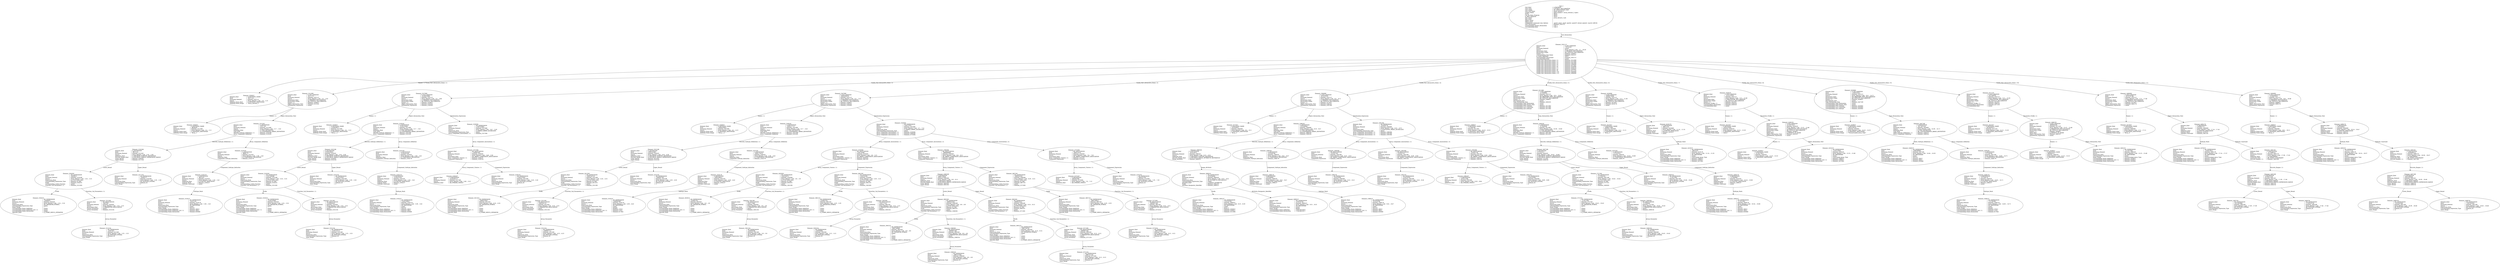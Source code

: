 digraph "array_declare_2.adt" {
  Unit_3 -> Element_2501112
      [ label=Unit_Declaration ];
  Unit_3
      [ label=<<TABLE BORDER="0" CELLBORDER="0" CELLSPACING="0" CELLPADDING="0"> 
          <TR><TD COLSPAN="3">Unit_3</TD></TR>
          <TR><TD ALIGN="LEFT">Unit_Kind   </TD><TD> = </TD><TD ALIGN="LEFT">A_PACKAGE</TD></TR>
          <TR><TD ALIGN="LEFT">Unit_Class   </TD><TD> = </TD><TD ALIGN="LEFT">A_PUBLIC_DECLARATION</TD></TR>
          <TR><TD ALIGN="LEFT">Unit_Origin   </TD><TD> = </TD><TD ALIGN="LEFT">AN_APPLICATION_UNIT</TD></TR>
          <TR><TD ALIGN="LEFT">Unit_Full_Name    </TD><TD> = </TD><TD ALIGN="LEFT">Array_Declare_2</TD></TR>
          <TR><TD ALIGN="LEFT">Unique_Name   </TD><TD> = </TD><TD ALIGN="LEFT">ASIS Context 1: Array_Declare_2 (spec)</TD></TR>
          <TR><TD ALIGN="LEFT">Exists  </TD><TD> = </TD><TD ALIGN="LEFT">TRUE</TD></TR>
          <TR><TD ALIGN="LEFT">Can_Be_Main_Program     </TD><TD> = </TD><TD ALIGN="LEFT">TRUE</TD></TR>
          <TR><TD ALIGN="LEFT">Is_Body_Required     </TD><TD> = </TD><TD ALIGN="LEFT">TRUE</TD></TR>
          <TR><TD ALIGN="LEFT">Text_Name   </TD><TD> = </TD><TD ALIGN="LEFT">array_declare_2.ads</TD></TR>
          <TR><TD ALIGN="LEFT">Text_Form   </TD><TD> = </TD><TD ALIGN="LEFT"></TD></TR>
          <TR><TD ALIGN="LEFT">Object_Name   </TD><TD> = </TD><TD ALIGN="LEFT"></TD></TR>
          <TR><TD ALIGN="LEFT">Object_Form   </TD><TD> = </TD><TD ALIGN="LEFT"></TD></TR>
          <TR><TD ALIGN="LEFT">Compilation_Command_Line_Options         </TD><TD> = </TD><TD ALIGN="LEFT">-gnatA -gnatc -gnatt -gnatws -gnatyN -mtune=generic -march=x86-64</TD></TR>
          <TR><TD ALIGN="LEFT">Unit_Declaration     </TD><TD> = </TD><TD ALIGN="LEFT">Element_2501112</TD></TR>
          <TR><TD ALIGN="LEFT">Corresponding_Parent_Declaration         </TD><TD> = </TD><TD ALIGN="LEFT">Unit_1</TD></TR>
          <TR><TD ALIGN="LEFT">Corresponding_Body     </TD><TD> = </TD><TD ALIGN="LEFT">Unit_5</TD></TR>
          </TABLE>> ];
  Element_2501112 -> Element_2295057
      [ label="Names ( 1)" ];
  Element_2501112 -> Element_2311090
      [ label="Visible_Part_Declarative_Items ( 1)" ];
  Element_2501112 -> Element_2327090
      [ label="Visible_Part_Declarative_Items ( 2)" ];
  Element_2501112 -> Element_2347090
      [ label="Visible_Part_Declarative_Items ( 3)" ];
  Element_2501112 -> Element_2384090
      [ label="Visible_Part_Declarative_Items ( 4)" ];
  Element_2501112 -> Element_2411082
      [ label="Visible_Part_Declarative_Items ( 5)" ];
  Element_2501112 -> Element_2420090
      [ label="Visible_Part_Declarative_Items ( 6)" ];
  Element_2501112 -> Element_2438103
      [ label="Visible_Part_Declarative_Items ( 7)" ];
  Element_2501112 -> Element_2450082
      [ label="Visible_Part_Declarative_Items ( 8)" ];
  Element_2501112 -> Element_2471103
      [ label="Visible_Part_Declarative_Items ( 9)" ];
  Element_2501112 -> Element_2480090
      [ label="Visible_Part_Declarative_Items ( 10)" ];
  Element_2501112 -> Element_2494090
      [ label="Visible_Part_Declarative_Items ( 11)" ];
  Element_2501112
      [ label=<<TABLE BORDER="0" CELLBORDER="0" CELLSPACING="0" CELLPADDING="0"> 
          <TR><TD COLSPAN="3">Element_2501112</TD></TR>
          <TR><TD ALIGN="LEFT">Element_Kind    </TD><TD> = </TD><TD ALIGN="LEFT">A_DECLARATION</TD></TR>
          <TR><TD ALIGN="LEFT">Hash  </TD><TD> = </TD><TD ALIGN="LEFT"> 10224142</TD></TR>
          <TR><TD ALIGN="LEFT">Enclosing_Element     </TD><TD> = </TD><TD ALIGN="LEFT">(none)</TD></TR>
          <TR><TD ALIGN="LEFT">Source  </TD><TD> = </TD><TD ALIGN="LEFT">Array_Declare_2.ads - 1:1 .. 19:20</TD></TR>
          <TR><TD ALIGN="LEFT">Declaration_Kind     </TD><TD> = </TD><TD ALIGN="LEFT">A_PACKAGE_DECLARATION</TD></TR>
          <TR><TD ALIGN="LEFT">Declaration_Origin     </TD><TD> = </TD><TD ALIGN="LEFT">AN_EXPLICIT_DECLARATION</TD></TR>
          <TR><TD ALIGN="LEFT">Names ( 1)   </TD><TD> = </TD><TD ALIGN="LEFT">Element_2295057</TD></TR>
          <TR><TD ALIGN="LEFT">Corresponding_End_Name      </TD><TD> = </TD><TD ALIGN="LEFT">Element_2502237</TD></TR>
          <TR><TD ALIGN="LEFT">Is_Name_Repeated     </TD><TD> = </TD><TD ALIGN="LEFT">TRUE</TD></TR>
          <TR><TD ALIGN="LEFT">Corresponding_Declaration       </TD><TD> = </TD><TD ALIGN="LEFT">Element_2501112</TD></TR>
          <TR><TD ALIGN="LEFT">Corresponding_Body     </TD><TD> = </TD><TD ALIGN="LEFT">(none)</TD></TR>
          <TR><TD ALIGN="LEFT">Visible_Part_Declarative_Items ( 1)         </TD><TD> = </TD><TD ALIGN="LEFT">Element_2311090</TD></TR>
          <TR><TD ALIGN="LEFT">Visible_Part_Declarative_Items ( 2)         </TD><TD> = </TD><TD ALIGN="LEFT">Element_2327090</TD></TR>
          <TR><TD ALIGN="LEFT">Visible_Part_Declarative_Items ( 3)         </TD><TD> = </TD><TD ALIGN="LEFT">Element_2347090</TD></TR>
          <TR><TD ALIGN="LEFT">Visible_Part_Declarative_Items ( 4)         </TD><TD> = </TD><TD ALIGN="LEFT">Element_2384090</TD></TR>
          <TR><TD ALIGN="LEFT">Visible_Part_Declarative_Items ( 5)         </TD><TD> = </TD><TD ALIGN="LEFT">Element_2411082</TD></TR>
          <TR><TD ALIGN="LEFT">Visible_Part_Declarative_Items ( 6)         </TD><TD> = </TD><TD ALIGN="LEFT">Element_2420090</TD></TR>
          <TR><TD ALIGN="LEFT">Visible_Part_Declarative_Items ( 7)         </TD><TD> = </TD><TD ALIGN="LEFT">Element_2438103</TD></TR>
          <TR><TD ALIGN="LEFT">Visible_Part_Declarative_Items ( 8)         </TD><TD> = </TD><TD ALIGN="LEFT">Element_2450082</TD></TR>
          <TR><TD ALIGN="LEFT">Visible_Part_Declarative_Items ( 9)         </TD><TD> = </TD><TD ALIGN="LEFT">Element_2471103</TD></TR>
          <TR><TD ALIGN="LEFT">Visible_Part_Declarative_Items ( 10)          </TD><TD> = </TD><TD ALIGN="LEFT">Element_2480090</TD></TR>
          <TR><TD ALIGN="LEFT">Visible_Part_Declarative_Items ( 11)          </TD><TD> = </TD><TD ALIGN="LEFT">Element_2494090</TD></TR>
          </TABLE>> ];
  Element_2295057
      [ label=<<TABLE BORDER="0" CELLBORDER="0" CELLSPACING="0" CELLPADDING="0"> 
          <TR><TD COLSPAN="3">Element_2295057</TD></TR>
          <TR><TD ALIGN="LEFT">Element_Kind    </TD><TD> = </TD><TD ALIGN="LEFT">A_DEFINING_NAME</TD></TR>
          <TR><TD ALIGN="LEFT">Hash  </TD><TD> = </TD><TD ALIGN="LEFT"> 9327118</TD></TR>
          <TR><TD ALIGN="LEFT">Enclosing_Element     </TD><TD> = </TD><TD ALIGN="LEFT">Element_2501112</TD></TR>
          <TR><TD ALIGN="LEFT">Source  </TD><TD> = </TD><TD ALIGN="LEFT">Array_Declare_2.ads - 1:9 .. 1:23</TD></TR>
          <TR><TD ALIGN="LEFT">Defining_Name_Kind     </TD><TD> = </TD><TD ALIGN="LEFT">A_DEFINING_IDENTIFIER</TD></TR>
          <TR><TD ALIGN="LEFT">Defining_Name_Image     </TD><TD> = </TD><TD ALIGN="LEFT">"Array_Declare_2"</TD></TR>
          </TABLE>> ];
  Element_2311090 -> Element_2304057
      [ label="Names ( 1)" ];
  Element_2311090 -> Element_2313161
      [ label=Object_Declaration_View ];
  Element_2311090
      [ label=<<TABLE BORDER="0" CELLBORDER="0" CELLSPACING="0" CELLPADDING="0"> 
          <TR><TD COLSPAN="3">Element_2311090</TD></TR>
          <TR><TD ALIGN="LEFT">Element_Kind    </TD><TD> = </TD><TD ALIGN="LEFT">A_DECLARATION</TD></TR>
          <TR><TD ALIGN="LEFT">Hash  </TD><TD> = </TD><TD ALIGN="LEFT"> 9127175</TD></TR>
          <TR><TD ALIGN="LEFT">Enclosing_Element     </TD><TD> = </TD><TD ALIGN="LEFT">Element_2501112</TD></TR>
          <TR><TD ALIGN="LEFT">Source  </TD><TD> = </TD><TD ALIGN="LEFT">Array_Declare_2.ads - 2:5 .. 2:43</TD></TR>
          <TR><TD ALIGN="LEFT">Declaration_Kind     </TD><TD> = </TD><TD ALIGN="LEFT">A_VARIABLE_DECLARATION</TD></TR>
          <TR><TD ALIGN="LEFT">Declaration_Origin     </TD><TD> = </TD><TD ALIGN="LEFT">AN_EXPLICIT_DECLARATION</TD></TR>
          <TR><TD ALIGN="LEFT">Names ( 1)   </TD><TD> = </TD><TD ALIGN="LEFT">Element_2304057</TD></TR>
          <TR><TD ALIGN="LEFT">Object_Declaration_View      </TD><TD> = </TD><TD ALIGN="LEFT">Element_2313161</TD></TR>
          <TR><TD ALIGN="LEFT">Initialization_Expression       </TD><TD> = </TD><TD ALIGN="LEFT">(none)</TD></TR>
          </TABLE>> ];
  Element_2304057
      [ label=<<TABLE BORDER="0" CELLBORDER="0" CELLSPACING="0" CELLPADDING="0"> 
          <TR><TD COLSPAN="3">Element_2304057</TD></TR>
          <TR><TD ALIGN="LEFT">Element_Kind    </TD><TD> = </TD><TD ALIGN="LEFT">A_DEFINING_NAME</TD></TR>
          <TR><TD ALIGN="LEFT">Hash  </TD><TD> = </TD><TD ALIGN="LEFT"> 8856839</TD></TR>
          <TR><TD ALIGN="LEFT">Enclosing_Element     </TD><TD> = </TD><TD ALIGN="LEFT">Element_2311090</TD></TR>
          <TR><TD ALIGN="LEFT">Source  </TD><TD> = </TD><TD ALIGN="LEFT">Array_Declare_2.ads - 2:5 .. 2:11</TD></TR>
          <TR><TD ALIGN="LEFT">Defining_Name_Kind     </TD><TD> = </TD><TD ALIGN="LEFT">A_DEFINING_IDENTIFIER</TD></TR>
          <TR><TD ALIGN="LEFT">Defining_Name_Image     </TD><TD> = </TD><TD ALIGN="LEFT">"Array_1"</TD></TR>
          </TABLE>> ];
  Element_2313161 -> Element_2316186
      [ label="Discrete_Subtype_Definitions ( 1)" ];
  Element_2313161 -> Element_2319183
      [ label=Array_Component_Definition ];
  Element_2313161
      [ label=<<TABLE BORDER="0" CELLBORDER="0" CELLSPACING="0" CELLPADDING="0"> 
          <TR><TD COLSPAN="3">Element_2313161</TD></TR>
          <TR><TD ALIGN="LEFT">Element_Kind    </TD><TD> = </TD><TD ALIGN="LEFT">A_DEFINITION</TD></TR>
          <TR><TD ALIGN="LEFT">Hash  </TD><TD> = </TD><TD ALIGN="LEFT"> 9707783</TD></TR>
          <TR><TD ALIGN="LEFT">Enclosing_Element     </TD><TD> = </TD><TD ALIGN="LEFT">Element_2311090</TD></TR>
          <TR><TD ALIGN="LEFT">Source  </TD><TD> = </TD><TD ALIGN="LEFT">Array_Declare_2.ads - 2:17 .. 2:42</TD></TR>
          <TR><TD ALIGN="LEFT">Definition_Kind    </TD><TD> = </TD><TD ALIGN="LEFT">A_TYPE_DEFINITION</TD></TR>
          <TR><TD ALIGN="LEFT">Type_Kind   </TD><TD> = </TD><TD ALIGN="LEFT">A_CONSTRAINED_ARRAY_DEFINITION</TD></TR>
          <TR><TD ALIGN="LEFT">Discrete_Subtype_Definitions ( 1)         </TD><TD> = </TD><TD ALIGN="LEFT">Element_2316186</TD></TR>
          <TR><TD ALIGN="LEFT">Array_Component_Definition       </TD><TD> = </TD><TD ALIGN="LEFT">Element_2319183</TD></TR>
          </TABLE>> ];
  Element_2316186 -> Element_2504262
      [ label=Lower_Bound ];
  Element_2316186 -> Element_2317234
      [ label=Upper_Bound ];
  Element_2316186
      [ label=<<TABLE BORDER="0" CELLBORDER="0" CELLSPACING="0" CELLPADDING="0"> 
          <TR><TD COLSPAN="3">Element_2316186</TD></TR>
          <TR><TD ALIGN="LEFT">Element_Kind    </TD><TD> = </TD><TD ALIGN="LEFT">A_DEFINITION</TD></TR>
          <TR><TD ALIGN="LEFT">Hash  </TD><TD> = </TD><TD ALIGN="LEFT"> 9915143</TD></TR>
          <TR><TD ALIGN="LEFT">Enclosing_Element     </TD><TD> = </TD><TD ALIGN="LEFT">Element_2313161</TD></TR>
          <TR><TD ALIGN="LEFT">Source  </TD><TD> = </TD><TD ALIGN="LEFT">Array_Declare_2.ads - 2:24 .. 2:30</TD></TR>
          <TR><TD ALIGN="LEFT">Definition_Kind    </TD><TD> = </TD><TD ALIGN="LEFT">A_DISCRETE_SUBTYPE_DEFINITION</TD></TR>
          <TR><TD ALIGN="LEFT">Discrete_Range_Kind     </TD><TD> = </TD><TD ALIGN="LEFT">A_DISCRETE_SIMPLE_EXPRESSION_RANGE</TD></TR>
          <TR><TD ALIGN="LEFT">Lower_Bound   </TD><TD> = </TD><TD ALIGN="LEFT">Element_2504262</TD></TR>
          <TR><TD ALIGN="LEFT">Upper_Bound   </TD><TD> = </TD><TD ALIGN="LEFT">Element_2317234</TD></TR>
          </TABLE>> ];
  Element_2504262 -> Element_2504251
      [ label=Prefix ];
  Element_2504262 -> Element_2315385
      [ label="Function_Call_Parameters ( 1)" ];
  Element_2504262
      [ label=<<TABLE BORDER="0" CELLBORDER="0" CELLSPACING="0" CELLPADDING="0"> 
          <TR><TD COLSPAN="3">Element_2504262</TD></TR>
          <TR><TD ALIGN="LEFT">Element_Kind    </TD><TD> = </TD><TD ALIGN="LEFT">AN_EXPRESSION</TD></TR>
          <TR><TD ALIGN="LEFT">Hash  </TD><TD> = </TD><TD ALIGN="LEFT"> 8439815</TD></TR>
          <TR><TD ALIGN="LEFT">Enclosing_Element     </TD><TD> = </TD><TD ALIGN="LEFT">Element_2316186</TD></TR>
          <TR><TD ALIGN="LEFT">Source  </TD><TD> = </TD><TD ALIGN="LEFT">Array_Declare_2.ads - 2:24 .. 2:25</TD></TR>
          <TR><TD ALIGN="LEFT">Expression_Kind    </TD><TD> = </TD><TD ALIGN="LEFT">A_FUNCTION_CALL</TD></TR>
          <TR><TD ALIGN="LEFT">Corresponding_Expression_Type        </TD><TD> = </TD><TD ALIGN="LEFT">Element_917082</TD></TR>
          <TR><TD ALIGN="LEFT">Prefix  </TD><TD> = </TD><TD ALIGN="LEFT">Element_2504251</TD></TR>
          <TR><TD ALIGN="LEFT">Corresponding_Called_Function        </TD><TD> = </TD><TD ALIGN="LEFT">(none)</TD></TR>
          <TR><TD ALIGN="LEFT">Function_Call_Parameters ( 1)        </TD><TD> = </TD><TD ALIGN="LEFT">Element_2315385</TD></TR>
          </TABLE>> ];
  Element_2504251
      [ label=<<TABLE BORDER="0" CELLBORDER="0" CELLSPACING="0" CELLPADDING="0"> 
          <TR><TD COLSPAN="3">Element_2504251</TD></TR>
          <TR><TD ALIGN="LEFT">Element_Kind    </TD><TD> = </TD><TD ALIGN="LEFT">AN_EXPRESSION</TD></TR>
          <TR><TD ALIGN="LEFT">Hash  </TD><TD> = </TD><TD ALIGN="LEFT"> 10446855</TD></TR>
          <TR><TD ALIGN="LEFT">Enclosing_Element     </TD><TD> = </TD><TD ALIGN="LEFT">Element_2504262</TD></TR>
          <TR><TD ALIGN="LEFT">Source  </TD><TD> = </TD><TD ALIGN="LEFT">Array_Declare_2.ads - 2:24 .. 2:24</TD></TR>
          <TR><TD ALIGN="LEFT">Expression_Kind    </TD><TD> = </TD><TD ALIGN="LEFT">AN_OPERATOR_SYMBOL</TD></TR>
          <TR><TD ALIGN="LEFT">Corresponding_Expression_Type        </TD><TD> = </TD><TD ALIGN="LEFT">(none)</TD></TR>
          <TR><TD ALIGN="LEFT">Name_Image   </TD><TD> = </TD><TD ALIGN="LEFT">"-"</TD></TR>
          <TR><TD ALIGN="LEFT">Corresponding_Name_Definition        </TD><TD> = </TD><TD ALIGN="LEFT">(none)</TD></TR>
          <TR><TD ALIGN="LEFT">Corresponding_Name_Definition_List ( 1)          </TD><TD> = </TD><TD ALIGN="LEFT">(none)</TD></TR>
          <TR><TD ALIGN="LEFT">Corresponding_Name_Declaration        </TD><TD> = </TD><TD ALIGN="LEFT">(none)</TD></TR>
          <TR><TD ALIGN="LEFT">Operator_Kind    </TD><TD> = </TD><TD ALIGN="LEFT">A_UNARY_MINUS_OPERATOR</TD></TR>
          </TABLE>> ];
  Element_2315385 -> Element_2315234
      [ label=Actual_Parameter ];
  Element_2315385
      [ label=<<TABLE BORDER="0" CELLBORDER="0" CELLSPACING="0" CELLPADDING="0"> 
          <TR><TD COLSPAN="3">Element_2315385</TD></TR>
          <TR><TD ALIGN="LEFT">Element_Kind    </TD><TD> = </TD><TD ALIGN="LEFT">AN_ASSOCIATION</TD></TR>
          <TR><TD ALIGN="LEFT">Hash  </TD><TD> = </TD><TD ALIGN="LEFT"> 9447687</TD></TR>
          <TR><TD ALIGN="LEFT">Enclosing_Element     </TD><TD> = </TD><TD ALIGN="LEFT">Element_2504262</TD></TR>
          <TR><TD ALIGN="LEFT">Source  </TD><TD> = </TD><TD ALIGN="LEFT">Array_Declare_2.ads - 2:25 .. 2:25</TD></TR>
          <TR><TD ALIGN="LEFT">Association_Kind     </TD><TD> = </TD><TD ALIGN="LEFT">A_PARAMETER_ASSOCIATION</TD></TR>
          <TR><TD ALIGN="LEFT">Formal_Parameter     </TD><TD> = </TD><TD ALIGN="LEFT">(none)</TD></TR>
          <TR><TD ALIGN="LEFT">Actual_Parameter     </TD><TD> = </TD><TD ALIGN="LEFT">Element_2315234</TD></TR>
          </TABLE>> ];
  Element_2315234
      [ label=<<TABLE BORDER="0" CELLBORDER="0" CELLSPACING="0" CELLPADDING="0"> 
          <TR><TD COLSPAN="3">Element_2315234</TD></TR>
          <TR><TD ALIGN="LEFT">Element_Kind    </TD><TD> = </TD><TD ALIGN="LEFT">AN_EXPRESSION</TD></TR>
          <TR><TD ALIGN="LEFT">Hash  </TD><TD> = </TD><TD ALIGN="LEFT"> 10307847</TD></TR>
          <TR><TD ALIGN="LEFT">Enclosing_Element     </TD><TD> = </TD><TD ALIGN="LEFT">Element_2315385</TD></TR>
          <TR><TD ALIGN="LEFT">Source  </TD><TD> = </TD><TD ALIGN="LEFT">Array_Declare_2.ads - 2:25 .. 2:25</TD></TR>
          <TR><TD ALIGN="LEFT">Expression_Kind    </TD><TD> = </TD><TD ALIGN="LEFT">AN_INTEGER_LITERAL</TD></TR>
          <TR><TD ALIGN="LEFT">Corresponding_Expression_Type        </TD><TD> = </TD><TD ALIGN="LEFT">Element_82</TD></TR>
          <TR><TD ALIGN="LEFT">Value_Image   </TD><TD> = </TD><TD ALIGN="LEFT">3</TD></TR>
          </TABLE>> ];
  Element_2317234
      [ label=<<TABLE BORDER="0" CELLBORDER="0" CELLSPACING="0" CELLPADDING="0"> 
          <TR><TD COLSPAN="3">Element_2317234</TD></TR>
          <TR><TD ALIGN="LEFT">Element_Kind    </TD><TD> = </TD><TD ALIGN="LEFT">AN_EXPRESSION</TD></TR>
          <TR><TD ALIGN="LEFT">Hash  </TD><TD> = </TD><TD ALIGN="LEFT"> 10309127</TD></TR>
          <TR><TD ALIGN="LEFT">Enclosing_Element     </TD><TD> = </TD><TD ALIGN="LEFT">Element_2316186</TD></TR>
          <TR><TD ALIGN="LEFT">Source  </TD><TD> = </TD><TD ALIGN="LEFT">Array_Declare_2.ads - 2:30 .. 2:30</TD></TR>
          <TR><TD ALIGN="LEFT">Expression_Kind    </TD><TD> = </TD><TD ALIGN="LEFT">AN_INTEGER_LITERAL</TD></TR>
          <TR><TD ALIGN="LEFT">Corresponding_Expression_Type        </TD><TD> = </TD><TD ALIGN="LEFT">Element_82</TD></TR>
          <TR><TD ALIGN="LEFT">Value_Image   </TD><TD> = </TD><TD ALIGN="LEFT">3</TD></TR>
          </TABLE>> ];
  Element_2319183 -> Element_2318176
      [ label=Component_Subtype_Indication ];
  Element_2319183
      [ label=<<TABLE BORDER="0" CELLBORDER="0" CELLSPACING="0" CELLPADDING="0"> 
          <TR><TD COLSPAN="3">Element_2319183</TD></TR>
          <TR><TD ALIGN="LEFT">Element_Kind    </TD><TD> = </TD><TD ALIGN="LEFT">A_DEFINITION</TD></TR>
          <TR><TD ALIGN="LEFT">Hash  </TD><TD> = </TD><TD ALIGN="LEFT"> 9888775</TD></TR>
          <TR><TD ALIGN="LEFT">Enclosing_Element     </TD><TD> = </TD><TD ALIGN="LEFT">Element_2313161</TD></TR>
          <TR><TD ALIGN="LEFT">Source  </TD><TD> = </TD><TD ALIGN="LEFT">Array_Declare_2.ads - 2:36 .. 2:42</TD></TR>
          <TR><TD ALIGN="LEFT">Definition_Kind    </TD><TD> = </TD><TD ALIGN="LEFT">A_COMPONENT_DEFINITION</TD></TR>
          <TR><TD ALIGN="LEFT">Component_Subtype_Indication        </TD><TD> = </TD><TD ALIGN="LEFT">Element_2318176</TD></TR>
          </TABLE>> ];
  Element_2318176 -> Element_2318237
      [ label=Subtype_Mark ];
  Element_2318176
      [ label=<<TABLE BORDER="0" CELLBORDER="0" CELLSPACING="0" CELLPADDING="0"> 
          <TR><TD COLSPAN="3">Element_2318176</TD></TR>
          <TR><TD ALIGN="LEFT">Element_Kind    </TD><TD> = </TD><TD ALIGN="LEFT">A_DEFINITION</TD></TR>
          <TR><TD ALIGN="LEFT">Hash  </TD><TD> = </TD><TD ALIGN="LEFT"> 9831431</TD></TR>
          <TR><TD ALIGN="LEFT">Enclosing_Element     </TD><TD> = </TD><TD ALIGN="LEFT">Element_2319183</TD></TR>
          <TR><TD ALIGN="LEFT">Source  </TD><TD> = </TD><TD ALIGN="LEFT">Array_Declare_2.ads - 2:36 .. 2:42</TD></TR>
          <TR><TD ALIGN="LEFT">Definition_Kind    </TD><TD> = </TD><TD ALIGN="LEFT">A_SUBTYPE_INDICATION</TD></TR>
          <TR><TD ALIGN="LEFT">Subtype_Mark    </TD><TD> = </TD><TD ALIGN="LEFT">Element_2318237</TD></TR>
          <TR><TD ALIGN="LEFT">Subtype_Constraint     </TD><TD> = </TD><TD ALIGN="LEFT">(none)</TD></TR>
          </TABLE>> ];
  Element_2318237
      [ label=<<TABLE BORDER="0" CELLBORDER="0" CELLSPACING="0" CELLPADDING="0"> 
          <TR><TD COLSPAN="3">Element_2318237</TD></TR>
          <TR><TD ALIGN="LEFT">Element_Kind    </TD><TD> = </TD><TD ALIGN="LEFT">AN_EXPRESSION</TD></TR>
          <TR><TD ALIGN="LEFT">Hash  </TD><TD> = </TD><TD ALIGN="LEFT"> 10331143</TD></TR>
          <TR><TD ALIGN="LEFT">Enclosing_Element     </TD><TD> = </TD><TD ALIGN="LEFT">Element_2318176</TD></TR>
          <TR><TD ALIGN="LEFT">Source  </TD><TD> = </TD><TD ALIGN="LEFT">Array_Declare_2.ads - 2:36 .. 2:42</TD></TR>
          <TR><TD ALIGN="LEFT">Expression_Kind    </TD><TD> = </TD><TD ALIGN="LEFT">AN_IDENTIFIER</TD></TR>
          <TR><TD ALIGN="LEFT">Corresponding_Expression_Type        </TD><TD> = </TD><TD ALIGN="LEFT">(none)</TD></TR>
          <TR><TD ALIGN="LEFT">Name_Image   </TD><TD> = </TD><TD ALIGN="LEFT">Natural</TD></TR>
          <TR><TD ALIGN="LEFT">Corresponding_Name_Definition        </TD><TD> = </TD><TD ALIGN="LEFT">Element_58057</TD></TR>
          <TR><TD ALIGN="LEFT">Corresponding_Name_Definition_List ( 1)          </TD><TD> = </TD><TD ALIGN="LEFT">Element_58057</TD></TR>
          <TR><TD ALIGN="LEFT">Corresponding_Name_Declaration        </TD><TD> = </TD><TD ALIGN="LEFT">Element_920089</TD></TR>
          </TABLE>> ];
  Element_2327090 -> Element_2320057
      [ label="Names ( 1)" ];
  Element_2327090 -> Element_2329161
      [ label=Object_Declaration_View ];
  Element_2327090 -> Element_2336365
      [ label=Initialization_Expression ];
  Element_2327090
      [ label=<<TABLE BORDER="0" CELLBORDER="0" CELLSPACING="0" CELLPADDING="0"> 
          <TR><TD COLSPAN="3">Element_2327090</TD></TR>
          <TR><TD ALIGN="LEFT">Element_Kind    </TD><TD> = </TD><TD ALIGN="LEFT">A_DECLARATION</TD></TR>
          <TR><TD ALIGN="LEFT">Hash  </TD><TD> = </TD><TD ALIGN="LEFT">-2140822909</TD></TR>
          <TR><TD ALIGN="LEFT">Enclosing_Element     </TD><TD> = </TD><TD ALIGN="LEFT">Element_2501112</TD></TR>
          <TR><TD ALIGN="LEFT">Source  </TD><TD> = </TD><TD ALIGN="LEFT">Array_Declare_2.ads - 3:5 .. 3:60</TD></TR>
          <TR><TD ALIGN="LEFT">Declaration_Kind     </TD><TD> = </TD><TD ALIGN="LEFT">A_VARIABLE_DECLARATION</TD></TR>
          <TR><TD ALIGN="LEFT">Declaration_Origin     </TD><TD> = </TD><TD ALIGN="LEFT">AN_EXPLICIT_DECLARATION</TD></TR>
          <TR><TD ALIGN="LEFT">Names ( 1)   </TD><TD> = </TD><TD ALIGN="LEFT">Element_2320057</TD></TR>
          <TR><TD ALIGN="LEFT">Object_Declaration_View      </TD><TD> = </TD><TD ALIGN="LEFT">Element_2329161</TD></TR>
          <TR><TD ALIGN="LEFT">Initialization_Expression       </TD><TD> = </TD><TD ALIGN="LEFT">Element_2336365</TD></TR>
          </TABLE>> ];
  Element_2320057
      [ label=<<TABLE BORDER="0" CELLBORDER="0" CELLSPACING="0" CELLPADDING="0"> 
          <TR><TD COLSPAN="3">Element_2320057</TD></TR>
          <TR><TD ALIGN="LEFT">Element_Kind    </TD><TD> = </TD><TD ALIGN="LEFT">A_DEFINING_NAME</TD></TR>
          <TR><TD ALIGN="LEFT">Hash  </TD><TD> = </TD><TD ALIGN="LEFT">-2140958077</TD></TR>
          <TR><TD ALIGN="LEFT">Enclosing_Element     </TD><TD> = </TD><TD ALIGN="LEFT">Element_2327090</TD></TR>
          <TR><TD ALIGN="LEFT">Source  </TD><TD> = </TD><TD ALIGN="LEFT">Array_Declare_2.ads - 3:5 .. 3:13</TD></TR>
          <TR><TD ALIGN="LEFT">Defining_Name_Kind     </TD><TD> = </TD><TD ALIGN="LEFT">A_DEFINING_IDENTIFIER</TD></TR>
          <TR><TD ALIGN="LEFT">Defining_Name_Image     </TD><TD> = </TD><TD ALIGN="LEFT">"Array_1_1"</TD></TR>
          </TABLE>> ];
  Element_2329161 -> Element_2332186
      [ label="Discrete_Subtype_Definitions ( 1)" ];
  Element_2329161 -> Element_2335183
      [ label=Array_Component_Definition ];
  Element_2329161
      [ label=<<TABLE BORDER="0" CELLBORDER="0" CELLSPACING="0" CELLPADDING="0"> 
          <TR><TD COLSPAN="3">Element_2329161</TD></TR>
          <TR><TD ALIGN="LEFT">Element_Kind    </TD><TD> = </TD><TD ALIGN="LEFT">A_DEFINITION</TD></TR>
          <TR><TD ALIGN="LEFT">Hash  </TD><TD> = </TD><TD ALIGN="LEFT">-2140532605</TD></TR>
          <TR><TD ALIGN="LEFT">Enclosing_Element     </TD><TD> = </TD><TD ALIGN="LEFT">Element_2327090</TD></TR>
          <TR><TD ALIGN="LEFT">Source  </TD><TD> = </TD><TD ALIGN="LEFT">Array_Declare_2.ads - 3:17 .. 3:42</TD></TR>
          <TR><TD ALIGN="LEFT">Definition_Kind    </TD><TD> = </TD><TD ALIGN="LEFT">A_TYPE_DEFINITION</TD></TR>
          <TR><TD ALIGN="LEFT">Type_Kind   </TD><TD> = </TD><TD ALIGN="LEFT">A_CONSTRAINED_ARRAY_DEFINITION</TD></TR>
          <TR><TD ALIGN="LEFT">Discrete_Subtype_Definitions ( 1)         </TD><TD> = </TD><TD ALIGN="LEFT">Element_2332186</TD></TR>
          <TR><TD ALIGN="LEFT">Array_Component_Definition       </TD><TD> = </TD><TD ALIGN="LEFT">Element_2335183</TD></TR>
          </TABLE>> ];
  Element_2332186 -> Element_2550262
      [ label=Lower_Bound ];
  Element_2332186 -> Element_2333234
      [ label=Upper_Bound ];
  Element_2332186
      [ label=<<TABLE BORDER="0" CELLBORDER="0" CELLSPACING="0" CELLPADDING="0"> 
          <TR><TD COLSPAN="3">Element_2332186</TD></TR>
          <TR><TD ALIGN="LEFT">Element_Kind    </TD><TD> = </TD><TD ALIGN="LEFT">A_DEFINITION</TD></TR>
          <TR><TD ALIGN="LEFT">Hash  </TD><TD> = </TD><TD ALIGN="LEFT">-2140428925</TD></TR>
          <TR><TD ALIGN="LEFT">Enclosing_Element     </TD><TD> = </TD><TD ALIGN="LEFT">Element_2329161</TD></TR>
          <TR><TD ALIGN="LEFT">Source  </TD><TD> = </TD><TD ALIGN="LEFT">Array_Declare_2.ads - 3:24 .. 3:30</TD></TR>
          <TR><TD ALIGN="LEFT">Definition_Kind    </TD><TD> = </TD><TD ALIGN="LEFT">A_DISCRETE_SUBTYPE_DEFINITION</TD></TR>
          <TR><TD ALIGN="LEFT">Discrete_Range_Kind     </TD><TD> = </TD><TD ALIGN="LEFT">A_DISCRETE_SIMPLE_EXPRESSION_RANGE</TD></TR>
          <TR><TD ALIGN="LEFT">Lower_Bound   </TD><TD> = </TD><TD ALIGN="LEFT">Element_2550262</TD></TR>
          <TR><TD ALIGN="LEFT">Upper_Bound   </TD><TD> = </TD><TD ALIGN="LEFT">Element_2333234</TD></TR>
          </TABLE>> ];
  Element_2550262 -> Element_2550251
      [ label=Prefix ];
  Element_2550262 -> Element_2331385
      [ label="Function_Call_Parameters ( 1)" ];
  Element_2550262
      [ label=<<TABLE BORDER="0" CELLBORDER="0" CELLSPACING="0" CELLPADDING="0"> 
          <TR><TD COLSPAN="3">Element_2550262</TD></TR>
          <TR><TD ALIGN="LEFT">Element_Kind    </TD><TD> = </TD><TD ALIGN="LEFT">AN_EXPRESSION</TD></TR>
          <TR><TD ALIGN="LEFT">Hash  </TD><TD> = </TD><TD ALIGN="LEFT">-2141166589</TD></TR>
          <TR><TD ALIGN="LEFT">Enclosing_Element     </TD><TD> = </TD><TD ALIGN="LEFT">Element_2332186</TD></TR>
          <TR><TD ALIGN="LEFT">Source  </TD><TD> = </TD><TD ALIGN="LEFT">Array_Declare_2.ads - 3:24 .. 3:25</TD></TR>
          <TR><TD ALIGN="LEFT">Expression_Kind    </TD><TD> = </TD><TD ALIGN="LEFT">A_FUNCTION_CALL</TD></TR>
          <TR><TD ALIGN="LEFT">Corresponding_Expression_Type        </TD><TD> = </TD><TD ALIGN="LEFT">Element_917082</TD></TR>
          <TR><TD ALIGN="LEFT">Prefix  </TD><TD> = </TD><TD ALIGN="LEFT">Element_2550251</TD></TR>
          <TR><TD ALIGN="LEFT">Corresponding_Called_Function        </TD><TD> = </TD><TD ALIGN="LEFT">(none)</TD></TR>
          <TR><TD ALIGN="LEFT">Function_Call_Parameters ( 1)        </TD><TD> = </TD><TD ALIGN="LEFT">Element_2331385</TD></TR>
          </TABLE>> ];
  Element_2550251
      [ label=<<TABLE BORDER="0" CELLBORDER="0" CELLSPACING="0" CELLPADDING="0"> 
          <TR><TD COLSPAN="3">Element_2550251</TD></TR>
          <TR><TD ALIGN="LEFT">Element_Kind    </TD><TD> = </TD><TD ALIGN="LEFT">AN_EXPRESSION</TD></TR>
          <TR><TD ALIGN="LEFT">Hash  </TD><TD> = </TD><TD ALIGN="LEFT">-2140163069</TD></TR>
          <TR><TD ALIGN="LEFT">Enclosing_Element     </TD><TD> = </TD><TD ALIGN="LEFT">Element_2550262</TD></TR>
          <TR><TD ALIGN="LEFT">Source  </TD><TD> = </TD><TD ALIGN="LEFT">Array_Declare_2.ads - 3:24 .. 3:24</TD></TR>
          <TR><TD ALIGN="LEFT">Expression_Kind    </TD><TD> = </TD><TD ALIGN="LEFT">AN_OPERATOR_SYMBOL</TD></TR>
          <TR><TD ALIGN="LEFT">Corresponding_Expression_Type        </TD><TD> = </TD><TD ALIGN="LEFT">(none)</TD></TR>
          <TR><TD ALIGN="LEFT">Name_Image   </TD><TD> = </TD><TD ALIGN="LEFT">"-"</TD></TR>
          <TR><TD ALIGN="LEFT">Corresponding_Name_Definition        </TD><TD> = </TD><TD ALIGN="LEFT">(none)</TD></TR>
          <TR><TD ALIGN="LEFT">Corresponding_Name_Definition_List ( 1)          </TD><TD> = </TD><TD ALIGN="LEFT">(none)</TD></TR>
          <TR><TD ALIGN="LEFT">Corresponding_Name_Declaration        </TD><TD> = </TD><TD ALIGN="LEFT">(none)</TD></TR>
          <TR><TD ALIGN="LEFT">Operator_Kind    </TD><TD> = </TD><TD ALIGN="LEFT">A_UNARY_MINUS_OPERATOR</TD></TR>
          </TABLE>> ];
  Element_2331385 -> Element_2331234
      [ label=Actual_Parameter ];
  Element_2331385
      [ label=<<TABLE BORDER="0" CELLBORDER="0" CELLSPACING="0" CELLPADDING="0"> 
          <TR><TD COLSPAN="3">Element_2331385</TD></TR>
          <TR><TD ALIGN="LEFT">Element_Kind    </TD><TD> = </TD><TD ALIGN="LEFT">AN_ASSOCIATION</TD></TR>
          <TR><TD ALIGN="LEFT">Hash  </TD><TD> = </TD><TD ALIGN="LEFT">-2140662653</TD></TR>
          <TR><TD ALIGN="LEFT">Enclosing_Element     </TD><TD> = </TD><TD ALIGN="LEFT">Element_2550262</TD></TR>
          <TR><TD ALIGN="LEFT">Source  </TD><TD> = </TD><TD ALIGN="LEFT">Array_Declare_2.ads - 3:25 .. 3:25</TD></TR>
          <TR><TD ALIGN="LEFT">Association_Kind     </TD><TD> = </TD><TD ALIGN="LEFT">A_PARAMETER_ASSOCIATION</TD></TR>
          <TR><TD ALIGN="LEFT">Formal_Parameter     </TD><TD> = </TD><TD ALIGN="LEFT">(none)</TD></TR>
          <TR><TD ALIGN="LEFT">Actual_Parameter     </TD><TD> = </TD><TD ALIGN="LEFT">Element_2331234</TD></TR>
          </TABLE>> ];
  Element_2331234
      [ label=<<TABLE BORDER="0" CELLBORDER="0" CELLSPACING="0" CELLPADDING="0"> 
          <TR><TD COLSPAN="3">Element_2331234</TD></TR>
          <TR><TD ALIGN="LEFT">Element_Kind    </TD><TD> = </TD><TD ALIGN="LEFT">AN_EXPRESSION</TD></TR>
          <TR><TD ALIGN="LEFT">Hash  </TD><TD> = </TD><TD ALIGN="LEFT">-2140232573</TD></TR>
          <TR><TD ALIGN="LEFT">Enclosing_Element     </TD><TD> = </TD><TD ALIGN="LEFT">Element_2331385</TD></TR>
          <TR><TD ALIGN="LEFT">Source  </TD><TD> = </TD><TD ALIGN="LEFT">Array_Declare_2.ads - 3:25 .. 3:25</TD></TR>
          <TR><TD ALIGN="LEFT">Expression_Kind    </TD><TD> = </TD><TD ALIGN="LEFT">AN_INTEGER_LITERAL</TD></TR>
          <TR><TD ALIGN="LEFT">Corresponding_Expression_Type        </TD><TD> = </TD><TD ALIGN="LEFT">Element_82</TD></TR>
          <TR><TD ALIGN="LEFT">Value_Image   </TD><TD> = </TD><TD ALIGN="LEFT">3</TD></TR>
          </TABLE>> ];
  Element_2333234
      [ label=<<TABLE BORDER="0" CELLBORDER="0" CELLSPACING="0" CELLPADDING="0"> 
          <TR><TD COLSPAN="3">Element_2333234</TD></TR>
          <TR><TD ALIGN="LEFT">Element_Kind    </TD><TD> = </TD><TD ALIGN="LEFT">AN_EXPRESSION</TD></TR>
          <TR><TD ALIGN="LEFT">Hash  </TD><TD> = </TD><TD ALIGN="LEFT">-2140231933</TD></TR>
          <TR><TD ALIGN="LEFT">Enclosing_Element     </TD><TD> = </TD><TD ALIGN="LEFT">Element_2332186</TD></TR>
          <TR><TD ALIGN="LEFT">Source  </TD><TD> = </TD><TD ALIGN="LEFT">Array_Declare_2.ads - 3:30 .. 3:30</TD></TR>
          <TR><TD ALIGN="LEFT">Expression_Kind    </TD><TD> = </TD><TD ALIGN="LEFT">AN_INTEGER_LITERAL</TD></TR>
          <TR><TD ALIGN="LEFT">Corresponding_Expression_Type        </TD><TD> = </TD><TD ALIGN="LEFT">Element_82</TD></TR>
          <TR><TD ALIGN="LEFT">Value_Image   </TD><TD> = </TD><TD ALIGN="LEFT">3</TD></TR>
          </TABLE>> ];
  Element_2335183 -> Element_2334176
      [ label=Component_Subtype_Indication ];
  Element_2335183
      [ label=<<TABLE BORDER="0" CELLBORDER="0" CELLSPACING="0" CELLPADDING="0"> 
          <TR><TD COLSPAN="3">Element_2335183</TD></TR>
          <TR><TD ALIGN="LEFT">Element_Kind    </TD><TD> = </TD><TD ALIGN="LEFT">A_DEFINITION</TD></TR>
          <TR><TD ALIGN="LEFT">Hash  </TD><TD> = </TD><TD ALIGN="LEFT">-2140442109</TD></TR>
          <TR><TD ALIGN="LEFT">Enclosing_Element     </TD><TD> = </TD><TD ALIGN="LEFT">Element_2329161</TD></TR>
          <TR><TD ALIGN="LEFT">Source  </TD><TD> = </TD><TD ALIGN="LEFT">Array_Declare_2.ads - 3:36 .. 3:42</TD></TR>
          <TR><TD ALIGN="LEFT">Definition_Kind    </TD><TD> = </TD><TD ALIGN="LEFT">A_COMPONENT_DEFINITION</TD></TR>
          <TR><TD ALIGN="LEFT">Component_Subtype_Indication        </TD><TD> = </TD><TD ALIGN="LEFT">Element_2334176</TD></TR>
          </TABLE>> ];
  Element_2334176 -> Element_2334237
      [ label=Subtype_Mark ];
  Element_2334176
      [ label=<<TABLE BORDER="0" CELLBORDER="0" CELLSPACING="0" CELLPADDING="0"> 
          <TR><TD COLSPAN="3">Element_2334176</TD></TR>
          <TR><TD ALIGN="LEFT">Element_Kind    </TD><TD> = </TD><TD ALIGN="LEFT">A_DEFINITION</TD></TR>
          <TR><TD ALIGN="LEFT">Hash  </TD><TD> = </TD><TD ALIGN="LEFT">-2140470781</TD></TR>
          <TR><TD ALIGN="LEFT">Enclosing_Element     </TD><TD> = </TD><TD ALIGN="LEFT">Element_2335183</TD></TR>
          <TR><TD ALIGN="LEFT">Source  </TD><TD> = </TD><TD ALIGN="LEFT">Array_Declare_2.ads - 3:36 .. 3:42</TD></TR>
          <TR><TD ALIGN="LEFT">Definition_Kind    </TD><TD> = </TD><TD ALIGN="LEFT">A_SUBTYPE_INDICATION</TD></TR>
          <TR><TD ALIGN="LEFT">Subtype_Mark    </TD><TD> = </TD><TD ALIGN="LEFT">Element_2334237</TD></TR>
          <TR><TD ALIGN="LEFT">Subtype_Constraint     </TD><TD> = </TD><TD ALIGN="LEFT">(none)</TD></TR>
          </TABLE>> ];
  Element_2334237
      [ label=<<TABLE BORDER="0" CELLBORDER="0" CELLSPACING="0" CELLPADDING="0"> 
          <TR><TD COLSPAN="3">Element_2334237</TD></TR>
          <TR><TD ALIGN="LEFT">Element_Kind    </TD><TD> = </TD><TD ALIGN="LEFT">AN_EXPRESSION</TD></TR>
          <TR><TD ALIGN="LEFT">Hash  </TD><TD> = </TD><TD ALIGN="LEFT">-2140220925</TD></TR>
          <TR><TD ALIGN="LEFT">Enclosing_Element     </TD><TD> = </TD><TD ALIGN="LEFT">Element_2334176</TD></TR>
          <TR><TD ALIGN="LEFT">Source  </TD><TD> = </TD><TD ALIGN="LEFT">Array_Declare_2.ads - 3:36 .. 3:42</TD></TR>
          <TR><TD ALIGN="LEFT">Expression_Kind    </TD><TD> = </TD><TD ALIGN="LEFT">AN_IDENTIFIER</TD></TR>
          <TR><TD ALIGN="LEFT">Corresponding_Expression_Type        </TD><TD> = </TD><TD ALIGN="LEFT">(none)</TD></TR>
          <TR><TD ALIGN="LEFT">Name_Image   </TD><TD> = </TD><TD ALIGN="LEFT">Natural</TD></TR>
          <TR><TD ALIGN="LEFT">Corresponding_Name_Definition        </TD><TD> = </TD><TD ALIGN="LEFT">Element_58057</TD></TR>
          <TR><TD ALIGN="LEFT">Corresponding_Name_Definition_List ( 1)          </TD><TD> = </TD><TD ALIGN="LEFT">Element_58057</TD></TR>
          <TR><TD ALIGN="LEFT">Corresponding_Name_Declaration        </TD><TD> = </TD><TD ALIGN="LEFT">Element_920089</TD></TR>
          </TABLE>> ];
  Element_2336365 -> Element_2337384
      [ label="Array_Component_Associations ( 1)" ];
  Element_2336365
      [ label=<<TABLE BORDER="0" CELLBORDER="0" CELLSPACING="0" CELLPADDING="0"> 
          <TR><TD COLSPAN="3">Element_2336365</TD></TR>
          <TR><TD ALIGN="LEFT">Element_Kind    </TD><TD> = </TD><TD ALIGN="LEFT">AN_EXPRESSION</TD></TR>
          <TR><TD ALIGN="LEFT">Hash  </TD><TD> = </TD><TD ALIGN="LEFT">-2140743805</TD></TR>
          <TR><TD ALIGN="LEFT">Enclosing_Element     </TD><TD> = </TD><TD ALIGN="LEFT">Element_2327090</TD></TR>
          <TR><TD ALIGN="LEFT">Source  </TD><TD> = </TD><TD ALIGN="LEFT">Array_Declare_2.ads - 3:47 .. 3:59</TD></TR>
          <TR><TD ALIGN="LEFT">Expression_Kind    </TD><TD> = </TD><TD ALIGN="LEFT">A_NAMED_ARRAY_AGGREGATE</TD></TR>
          <TR><TD ALIGN="LEFT">Corresponding_Expression_Type        </TD><TD> = </TD><TD ALIGN="LEFT">(none)</TD></TR>
          <TR><TD ALIGN="LEFT">Array_Component_Associations ( 1)         </TD><TD> = </TD><TD ALIGN="LEFT">Element_2337384</TD></TR>
          </TABLE>> ];
  Element_2337384 -> Element_2338197
      [ label="Array_Component_Choices ( 1)" ];
  Element_2337384 -> Element_2339234
      [ label=Component_Expression ];
  Element_2337384
      [ label=<<TABLE BORDER="0" CELLBORDER="0" CELLSPACING="0" CELLPADDING="0"> 
          <TR><TD COLSPAN="3">Element_2337384</TD></TR>
          <TR><TD ALIGN="LEFT">Element_Kind    </TD><TD> = </TD><TD ALIGN="LEFT">AN_ASSOCIATION</TD></TR>
          <TR><TD ALIGN="LEFT">Hash  </TD><TD> = </TD><TD ALIGN="LEFT">-2140667005</TD></TR>
          <TR><TD ALIGN="LEFT">Enclosing_Element     </TD><TD> = </TD><TD ALIGN="LEFT">Element_2336365</TD></TR>
          <TR><TD ALIGN="LEFT">Source  </TD><TD> = </TD><TD ALIGN="LEFT">Array_Declare_2.ads - 3:48 .. 3:58</TD></TR>
          <TR><TD ALIGN="LEFT">Association_Kind     </TD><TD> = </TD><TD ALIGN="LEFT">AN_ARRAY_COMPONENT_ASSOCIATION</TD></TR>
          <TR><TD ALIGN="LEFT">Array_Component_Choices ( 1)        </TD><TD> = </TD><TD ALIGN="LEFT">Element_2338197</TD></TR>
          <TR><TD ALIGN="LEFT">Component_Expression      </TD><TD> = </TD><TD ALIGN="LEFT">Element_2339234</TD></TR>
          </TABLE>> ];
  Element_2338197
      [ label=<<TABLE BORDER="0" CELLBORDER="0" CELLSPACING="0" CELLPADDING="0"> 
          <TR><TD COLSPAN="3">Element_2338197</TD></TR>
          <TR><TD ALIGN="LEFT">Element_Kind    </TD><TD> = </TD><TD ALIGN="LEFT">A_DEFINITION</TD></TR>
          <TR><TD ALIGN="LEFT">Hash  </TD><TD> = </TD><TD ALIGN="LEFT">-2140385277</TD></TR>
          <TR><TD ALIGN="LEFT">Enclosing_Element     </TD><TD> = </TD><TD ALIGN="LEFT">Element_2337384</TD></TR>
          <TR><TD ALIGN="LEFT">Source  </TD><TD> = </TD><TD ALIGN="LEFT">Array_Declare_2.ads - 3:48 .. 3:53</TD></TR>
          <TR><TD ALIGN="LEFT">Definition_Kind    </TD><TD> = </TD><TD ALIGN="LEFT">AN_OTHERS_CHOICE</TD></TR>
          </TABLE>> ];
  Element_2339234
      [ label=<<TABLE BORDER="0" CELLBORDER="0" CELLSPACING="0" CELLPADDING="0"> 
          <TR><TD COLSPAN="3">Element_2339234</TD></TR>
          <TR><TD ALIGN="LEFT">Element_Kind    </TD><TD> = </TD><TD ALIGN="LEFT">AN_EXPRESSION</TD></TR>
          <TR><TD ALIGN="LEFT">Hash  </TD><TD> = </TD><TD ALIGN="LEFT">-2140232445</TD></TR>
          <TR><TD ALIGN="LEFT">Enclosing_Element     </TD><TD> = </TD><TD ALIGN="LEFT">Element_2337384</TD></TR>
          <TR><TD ALIGN="LEFT">Source  </TD><TD> = </TD><TD ALIGN="LEFT">Array_Declare_2.ads - 3:58 .. 3:58</TD></TR>
          <TR><TD ALIGN="LEFT">Expression_Kind    </TD><TD> = </TD><TD ALIGN="LEFT">AN_INTEGER_LITERAL</TD></TR>
          <TR><TD ALIGN="LEFT">Corresponding_Expression_Type        </TD><TD> = </TD><TD ALIGN="LEFT">Element_82</TD></TR>
          <TR><TD ALIGN="LEFT">Value_Image   </TD><TD> = </TD><TD ALIGN="LEFT">0</TD></TR>
          </TABLE>> ];
  Element_2347090 -> Element_2340057
      [ label="Names ( 1)" ];
  Element_2347090 -> Element_2349161
      [ label=Object_Declaration_View ];
  Element_2347090 -> Element_2358365
      [ label=Initialization_Expression ];
  Element_2347090
      [ label=<<TABLE BORDER="0" CELLBORDER="0" CELLSPACING="0" CELLPADDING="0"> 
          <TR><TD COLSPAN="3">Element_2347090</TD></TR>
          <TR><TD ALIGN="LEFT">Element_Kind    </TD><TD> = </TD><TD ALIGN="LEFT">A_DECLARATION</TD></TR>
          <TR><TD ALIGN="LEFT">Hash  </TD><TD> = </TD><TD ALIGN="LEFT">-1069362879</TD></TR>
          <TR><TD ALIGN="LEFT">Enclosing_Element     </TD><TD> = </TD><TD ALIGN="LEFT">Element_2501112</TD></TR>
          <TR><TD ALIGN="LEFT">Source  </TD><TD> = </TD><TD ALIGN="LEFT">Array_Declare_2.ads - 4:5 .. 7:22</TD></TR>
          <TR><TD ALIGN="LEFT">Declaration_Kind     </TD><TD> = </TD><TD ALIGN="LEFT">A_VARIABLE_DECLARATION</TD></TR>
          <TR><TD ALIGN="LEFT">Declaration_Origin     </TD><TD> = </TD><TD ALIGN="LEFT">AN_EXPLICIT_DECLARATION</TD></TR>
          <TR><TD ALIGN="LEFT">Names ( 1)   </TD><TD> = </TD><TD ALIGN="LEFT">Element_2340057</TD></TR>
          <TR><TD ALIGN="LEFT">Object_Declaration_View      </TD><TD> = </TD><TD ALIGN="LEFT">Element_2349161</TD></TR>
          <TR><TD ALIGN="LEFT">Initialization_Expression       </TD><TD> = </TD><TD ALIGN="LEFT">Element_2358365</TD></TR>
          </TABLE>> ];
  Element_2340057
      [ label=<<TABLE BORDER="0" CELLBORDER="0" CELLSPACING="0" CELLPADDING="0"> 
          <TR><TD COLSPAN="3">Element_2340057</TD></TR>
          <TR><TD ALIGN="LEFT">Element_Kind    </TD><TD> = </TD><TD ALIGN="LEFT">A_DEFINING_NAME</TD></TR>
          <TR><TD ALIGN="LEFT">Hash  </TD><TD> = </TD><TD ALIGN="LEFT">-1069430463</TD></TR>
          <TR><TD ALIGN="LEFT">Enclosing_Element     </TD><TD> = </TD><TD ALIGN="LEFT">Element_2347090</TD></TR>
          <TR><TD ALIGN="LEFT">Source  </TD><TD> = </TD><TD ALIGN="LEFT">Array_Declare_2.ads - 4:5 .. 4:13</TD></TR>
          <TR><TD ALIGN="LEFT">Defining_Name_Kind     </TD><TD> = </TD><TD ALIGN="LEFT">A_DEFINING_IDENTIFIER</TD></TR>
          <TR><TD ALIGN="LEFT">Defining_Name_Image     </TD><TD> = </TD><TD ALIGN="LEFT">"Array_1_2"</TD></TR>
          </TABLE>> ];
  Element_2349161 -> Element_2352186
      [ label="Discrete_Subtype_Definitions ( 1)" ];
  Element_2349161 -> Element_2355183
      [ label=Array_Component_Definition ];
  Element_2349161
      [ label=<<TABLE BORDER="0" CELLBORDER="0" CELLSPACING="0" CELLPADDING="0"> 
          <TR><TD COLSPAN="3">Element_2349161</TD></TR>
          <TR><TD ALIGN="LEFT">Element_Kind    </TD><TD> = </TD><TD ALIGN="LEFT">A_DEFINITION</TD></TR>
          <TR><TD ALIGN="LEFT">Hash  </TD><TD> = </TD><TD ALIGN="LEFT">-1069217727</TD></TR>
          <TR><TD ALIGN="LEFT">Enclosing_Element     </TD><TD> = </TD><TD ALIGN="LEFT">Element_2347090</TD></TR>
          <TR><TD ALIGN="LEFT">Source  </TD><TD> = </TD><TD ALIGN="LEFT">Array_Declare_2.ads - 4:17 .. 4:42</TD></TR>
          <TR><TD ALIGN="LEFT">Definition_Kind    </TD><TD> = </TD><TD ALIGN="LEFT">A_TYPE_DEFINITION</TD></TR>
          <TR><TD ALIGN="LEFT">Type_Kind   </TD><TD> = </TD><TD ALIGN="LEFT">A_CONSTRAINED_ARRAY_DEFINITION</TD></TR>
          <TR><TD ALIGN="LEFT">Discrete_Subtype_Definitions ( 1)         </TD><TD> = </TD><TD ALIGN="LEFT">Element_2352186</TD></TR>
          <TR><TD ALIGN="LEFT">Array_Component_Definition       </TD><TD> = </TD><TD ALIGN="LEFT">Element_2355183</TD></TR>
          </TABLE>> ];
  Element_2352186 -> Element_2613262
      [ label=Lower_Bound ];
  Element_2352186 -> Element_2353234
      [ label=Upper_Bound ];
  Element_2352186
      [ label=<<TABLE BORDER="0" CELLBORDER="0" CELLSPACING="0" CELLPADDING="0"> 
          <TR><TD COLSPAN="3">Element_2352186</TD></TR>
          <TR><TD ALIGN="LEFT">Element_Kind    </TD><TD> = </TD><TD ALIGN="LEFT">A_DEFINITION</TD></TR>
          <TR><TD ALIGN="LEFT">Hash  </TD><TD> = </TD><TD ALIGN="LEFT">-1069165887</TD></TR>
          <TR><TD ALIGN="LEFT">Enclosing_Element     </TD><TD> = </TD><TD ALIGN="LEFT">Element_2349161</TD></TR>
          <TR><TD ALIGN="LEFT">Source  </TD><TD> = </TD><TD ALIGN="LEFT">Array_Declare_2.ads - 4:24 .. 4:30</TD></TR>
          <TR><TD ALIGN="LEFT">Definition_Kind    </TD><TD> = </TD><TD ALIGN="LEFT">A_DISCRETE_SUBTYPE_DEFINITION</TD></TR>
          <TR><TD ALIGN="LEFT">Discrete_Range_Kind     </TD><TD> = </TD><TD ALIGN="LEFT">A_DISCRETE_SIMPLE_EXPRESSION_RANGE</TD></TR>
          <TR><TD ALIGN="LEFT">Lower_Bound   </TD><TD> = </TD><TD ALIGN="LEFT">Element_2613262</TD></TR>
          <TR><TD ALIGN="LEFT">Upper_Bound   </TD><TD> = </TD><TD ALIGN="LEFT">Element_2353234</TD></TR>
          </TABLE>> ];
  Element_2613262 -> Element_2613251
      [ label=Prefix ];
  Element_2613262 -> Element_2351385
      [ label="Function_Call_Parameters ( 1)" ];
  Element_2613262
      [ label=<<TABLE BORDER="0" CELLBORDER="0" CELLSPACING="0" CELLPADDING="0"> 
          <TR><TD COLSPAN="3">Element_2613262</TD></TR>
          <TR><TD ALIGN="LEFT">Element_Kind    </TD><TD> = </TD><TD ALIGN="LEFT">AN_EXPRESSION</TD></TR>
          <TR><TD ALIGN="LEFT">Hash  </TD><TD> = </TD><TD ALIGN="LEFT">-1069534719</TD></TR>
          <TR><TD ALIGN="LEFT">Enclosing_Element     </TD><TD> = </TD><TD ALIGN="LEFT">Element_2352186</TD></TR>
          <TR><TD ALIGN="LEFT">Source  </TD><TD> = </TD><TD ALIGN="LEFT">Array_Declare_2.ads - 4:24 .. 4:25</TD></TR>
          <TR><TD ALIGN="LEFT">Expression_Kind    </TD><TD> = </TD><TD ALIGN="LEFT">A_FUNCTION_CALL</TD></TR>
          <TR><TD ALIGN="LEFT">Corresponding_Expression_Type        </TD><TD> = </TD><TD ALIGN="LEFT">Element_917082</TD></TR>
          <TR><TD ALIGN="LEFT">Prefix  </TD><TD> = </TD><TD ALIGN="LEFT">Element_2613251</TD></TR>
          <TR><TD ALIGN="LEFT">Corresponding_Called_Function        </TD><TD> = </TD><TD ALIGN="LEFT">(none)</TD></TR>
          <TR><TD ALIGN="LEFT">Function_Call_Parameters ( 1)        </TD><TD> = </TD><TD ALIGN="LEFT">Element_2351385</TD></TR>
          </TABLE>> ];
  Element_2613251
      [ label=<<TABLE BORDER="0" CELLBORDER="0" CELLSPACING="0" CELLPADDING="0"> 
          <TR><TD COLSPAN="3">Element_2613251</TD></TR>
          <TR><TD ALIGN="LEFT">Element_Kind    </TD><TD> = </TD><TD ALIGN="LEFT">AN_EXPRESSION</TD></TR>
          <TR><TD ALIGN="LEFT">Hash  </TD><TD> = </TD><TD ALIGN="LEFT">-1069032959</TD></TR>
          <TR><TD ALIGN="LEFT">Enclosing_Element     </TD><TD> = </TD><TD ALIGN="LEFT">Element_2613262</TD></TR>
          <TR><TD ALIGN="LEFT">Source  </TD><TD> = </TD><TD ALIGN="LEFT">Array_Declare_2.ads - 4:24 .. 4:24</TD></TR>
          <TR><TD ALIGN="LEFT">Expression_Kind    </TD><TD> = </TD><TD ALIGN="LEFT">AN_OPERATOR_SYMBOL</TD></TR>
          <TR><TD ALIGN="LEFT">Corresponding_Expression_Type        </TD><TD> = </TD><TD ALIGN="LEFT">(none)</TD></TR>
          <TR><TD ALIGN="LEFT">Name_Image   </TD><TD> = </TD><TD ALIGN="LEFT">"-"</TD></TR>
          <TR><TD ALIGN="LEFT">Corresponding_Name_Definition        </TD><TD> = </TD><TD ALIGN="LEFT">(none)</TD></TR>
          <TR><TD ALIGN="LEFT">Corresponding_Name_Definition_List ( 1)          </TD><TD> = </TD><TD ALIGN="LEFT">(none)</TD></TR>
          <TR><TD ALIGN="LEFT">Corresponding_Name_Declaration        </TD><TD> = </TD><TD ALIGN="LEFT">(none)</TD></TR>
          <TR><TD ALIGN="LEFT">Operator_Kind    </TD><TD> = </TD><TD ALIGN="LEFT">A_UNARY_MINUS_OPERATOR</TD></TR>
          </TABLE>> ];
  Element_2351385 -> Element_2351234
      [ label=Actual_Parameter ];
  Element_2351385
      [ label=<<TABLE BORDER="0" CELLBORDER="0" CELLSPACING="0" CELLPADDING="0"> 
          <TR><TD COLSPAN="3">Element_2351385</TD></TR>
          <TR><TD ALIGN="LEFT">Element_Kind    </TD><TD> = </TD><TD ALIGN="LEFT">AN_ASSOCIATION</TD></TR>
          <TR><TD ALIGN="LEFT">Hash  </TD><TD> = </TD><TD ALIGN="LEFT">-1069282751</TD></TR>
          <TR><TD ALIGN="LEFT">Enclosing_Element     </TD><TD> = </TD><TD ALIGN="LEFT">Element_2613262</TD></TR>
          <TR><TD ALIGN="LEFT">Source  </TD><TD> = </TD><TD ALIGN="LEFT">Array_Declare_2.ads - 4:25 .. 4:25</TD></TR>
          <TR><TD ALIGN="LEFT">Association_Kind     </TD><TD> = </TD><TD ALIGN="LEFT">A_PARAMETER_ASSOCIATION</TD></TR>
          <TR><TD ALIGN="LEFT">Formal_Parameter     </TD><TD> = </TD><TD ALIGN="LEFT">(none)</TD></TR>
          <TR><TD ALIGN="LEFT">Actual_Parameter     </TD><TD> = </TD><TD ALIGN="LEFT">Element_2351234</TD></TR>
          </TABLE>> ];
  Element_2351234
      [ label=<<TABLE BORDER="0" CELLBORDER="0" CELLSPACING="0" CELLPADDING="0"> 
          <TR><TD COLSPAN="3">Element_2351234</TD></TR>
          <TR><TD ALIGN="LEFT">Element_Kind    </TD><TD> = </TD><TD ALIGN="LEFT">AN_EXPRESSION</TD></TR>
          <TR><TD ALIGN="LEFT">Hash  </TD><TD> = </TD><TD ALIGN="LEFT">-1069067711</TD></TR>
          <TR><TD ALIGN="LEFT">Enclosing_Element     </TD><TD> = </TD><TD ALIGN="LEFT">Element_2351385</TD></TR>
          <TR><TD ALIGN="LEFT">Source  </TD><TD> = </TD><TD ALIGN="LEFT">Array_Declare_2.ads - 4:25 .. 4:25</TD></TR>
          <TR><TD ALIGN="LEFT">Expression_Kind    </TD><TD> = </TD><TD ALIGN="LEFT">AN_INTEGER_LITERAL</TD></TR>
          <TR><TD ALIGN="LEFT">Corresponding_Expression_Type        </TD><TD> = </TD><TD ALIGN="LEFT">Element_82</TD></TR>
          <TR><TD ALIGN="LEFT">Value_Image   </TD><TD> = </TD><TD ALIGN="LEFT">3</TD></TR>
          </TABLE>> ];
  Element_2353234
      [ label=<<TABLE BORDER="0" CELLBORDER="0" CELLSPACING="0" CELLPADDING="0"> 
          <TR><TD COLSPAN="3">Element_2353234</TD></TR>
          <TR><TD ALIGN="LEFT">Element_Kind    </TD><TD> = </TD><TD ALIGN="LEFT">AN_EXPRESSION</TD></TR>
          <TR><TD ALIGN="LEFT">Hash  </TD><TD> = </TD><TD ALIGN="LEFT">-1069067391</TD></TR>
          <TR><TD ALIGN="LEFT">Enclosing_Element     </TD><TD> = </TD><TD ALIGN="LEFT">Element_2352186</TD></TR>
          <TR><TD ALIGN="LEFT">Source  </TD><TD> = </TD><TD ALIGN="LEFT">Array_Declare_2.ads - 4:30 .. 4:30</TD></TR>
          <TR><TD ALIGN="LEFT">Expression_Kind    </TD><TD> = </TD><TD ALIGN="LEFT">AN_INTEGER_LITERAL</TD></TR>
          <TR><TD ALIGN="LEFT">Corresponding_Expression_Type        </TD><TD> = </TD><TD ALIGN="LEFT">Element_82</TD></TR>
          <TR><TD ALIGN="LEFT">Value_Image   </TD><TD> = </TD><TD ALIGN="LEFT">3</TD></TR>
          </TABLE>> ];
  Element_2355183 -> Element_2354176
      [ label=Component_Subtype_Indication ];
  Element_2355183
      [ label=<<TABLE BORDER="0" CELLBORDER="0" CELLSPACING="0" CELLPADDING="0"> 
          <TR><TD COLSPAN="3">Element_2355183</TD></TR>
          <TR><TD ALIGN="LEFT">Element_Kind    </TD><TD> = </TD><TD ALIGN="LEFT">A_DEFINITION</TD></TR>
          <TR><TD ALIGN="LEFT">Hash  </TD><TD> = </TD><TD ALIGN="LEFT">-1069172479</TD></TR>
          <TR><TD ALIGN="LEFT">Enclosing_Element     </TD><TD> = </TD><TD ALIGN="LEFT">Element_2349161</TD></TR>
          <TR><TD ALIGN="LEFT">Source  </TD><TD> = </TD><TD ALIGN="LEFT">Array_Declare_2.ads - 4:36 .. 4:42</TD></TR>
          <TR><TD ALIGN="LEFT">Definition_Kind    </TD><TD> = </TD><TD ALIGN="LEFT">A_COMPONENT_DEFINITION</TD></TR>
          <TR><TD ALIGN="LEFT">Component_Subtype_Indication        </TD><TD> = </TD><TD ALIGN="LEFT">Element_2354176</TD></TR>
          </TABLE>> ];
  Element_2354176 -> Element_2354237
      [ label=Subtype_Mark ];
  Element_2354176
      [ label=<<TABLE BORDER="0" CELLBORDER="0" CELLSPACING="0" CELLPADDING="0"> 
          <TR><TD COLSPAN="3">Element_2354176</TD></TR>
          <TR><TD ALIGN="LEFT">Element_Kind    </TD><TD> = </TD><TD ALIGN="LEFT">A_DEFINITION</TD></TR>
          <TR><TD ALIGN="LEFT">Hash  </TD><TD> = </TD><TD ALIGN="LEFT">-1069186815</TD></TR>
          <TR><TD ALIGN="LEFT">Enclosing_Element     </TD><TD> = </TD><TD ALIGN="LEFT">Element_2355183</TD></TR>
          <TR><TD ALIGN="LEFT">Source  </TD><TD> = </TD><TD ALIGN="LEFT">Array_Declare_2.ads - 4:36 .. 4:42</TD></TR>
          <TR><TD ALIGN="LEFT">Definition_Kind    </TD><TD> = </TD><TD ALIGN="LEFT">A_SUBTYPE_INDICATION</TD></TR>
          <TR><TD ALIGN="LEFT">Subtype_Mark    </TD><TD> = </TD><TD ALIGN="LEFT">Element_2354237</TD></TR>
          <TR><TD ALIGN="LEFT">Subtype_Constraint     </TD><TD> = </TD><TD ALIGN="LEFT">(none)</TD></TR>
          </TABLE>> ];
  Element_2354237
      [ label=<<TABLE BORDER="0" CELLBORDER="0" CELLSPACING="0" CELLPADDING="0"> 
          <TR><TD COLSPAN="3">Element_2354237</TD></TR>
          <TR><TD ALIGN="LEFT">Element_Kind    </TD><TD> = </TD><TD ALIGN="LEFT">AN_EXPRESSION</TD></TR>
          <TR><TD ALIGN="LEFT">Hash  </TD><TD> = </TD><TD ALIGN="LEFT">-1069061887</TD></TR>
          <TR><TD ALIGN="LEFT">Enclosing_Element     </TD><TD> = </TD><TD ALIGN="LEFT">Element_2354176</TD></TR>
          <TR><TD ALIGN="LEFT">Source  </TD><TD> = </TD><TD ALIGN="LEFT">Array_Declare_2.ads - 4:36 .. 4:42</TD></TR>
          <TR><TD ALIGN="LEFT">Expression_Kind    </TD><TD> = </TD><TD ALIGN="LEFT">AN_IDENTIFIER</TD></TR>
          <TR><TD ALIGN="LEFT">Corresponding_Expression_Type        </TD><TD> = </TD><TD ALIGN="LEFT">(none)</TD></TR>
          <TR><TD ALIGN="LEFT">Name_Image   </TD><TD> = </TD><TD ALIGN="LEFT">Integer</TD></TR>
          <TR><TD ALIGN="LEFT">Corresponding_Name_Definition        </TD><TD> = </TD><TD ALIGN="LEFT">Element_37057</TD></TR>
          <TR><TD ALIGN="LEFT">Corresponding_Name_Definition_List ( 1)          </TD><TD> = </TD><TD ALIGN="LEFT">Element_37057</TD></TR>
          <TR><TD ALIGN="LEFT">Corresponding_Name_Declaration        </TD><TD> = </TD><TD ALIGN="LEFT">Element_917082</TD></TR>
          </TABLE>> ];
  Element_2358365 -> Element_2359384
      [ label="Array_Component_Associations ( 1)" ];
  Element_2358365 -> Element_2366384
      [ label="Array_Component_Associations ( 2)" ];
  Element_2358365 -> Element_2374384
      [ label="Array_Component_Associations ( 3)" ];
  Element_2358365
      [ label=<<TABLE BORDER="0" CELLBORDER="0" CELLSPACING="0" CELLPADDING="0"> 
          <TR><TD COLSPAN="3">Element_2358365</TD></TR>
          <TR><TD ALIGN="LEFT">Element_Kind    </TD><TD> = </TD><TD ALIGN="LEFT">AN_EXPRESSION</TD></TR>
          <TR><TD ALIGN="LEFT">Hash  </TD><TD> = </TD><TD ALIGN="LEFT">-534137632</TD></TR>
          <TR><TD ALIGN="LEFT">Enclosing_Element     </TD><TD> = </TD><TD ALIGN="LEFT">Element_2347090</TD></TR>
          <TR><TD ALIGN="LEFT">Source  </TD><TD> = </TD><TD ALIGN="LEFT">Array_Declare_2.ads - 5:7 .. 7:21</TD></TR>
          <TR><TD ALIGN="LEFT">Expression_Kind    </TD><TD> = </TD><TD ALIGN="LEFT">A_NAMED_ARRAY_AGGREGATE</TD></TR>
          <TR><TD ALIGN="LEFT">Corresponding_Expression_Type        </TD><TD> = </TD><TD ALIGN="LEFT">(none)</TD></TR>
          <TR><TD ALIGN="LEFT">Array_Component_Associations ( 1)         </TD><TD> = </TD><TD ALIGN="LEFT">Element_2359384</TD></TR>
          <TR><TD ALIGN="LEFT">Array_Component_Associations ( 2)         </TD><TD> = </TD><TD ALIGN="LEFT">Element_2366384</TD></TR>
          <TR><TD ALIGN="LEFT">Array_Component_Associations ( 3)         </TD><TD> = </TD><TD ALIGN="LEFT">Element_2374384</TD></TR>
          </TABLE>> ];
  Element_2359384 -> Element_2659262
      [ label="Array_Component_Choices ( 1)" ];
  Element_2359384 -> Element_2661262
      [ label=Component_Expression ];
  Element_2359384
      [ label=<<TABLE BORDER="0" CELLBORDER="0" CELLSPACING="0" CELLPADDING="0"> 
          <TR><TD COLSPAN="3">Element_2359384</TD></TR>
          <TR><TD ALIGN="LEFT">Element_Kind    </TD><TD> = </TD><TD ALIGN="LEFT">AN_ASSOCIATION</TD></TR>
          <TR><TD ALIGN="LEFT">Hash  </TD><TD> = </TD><TD ALIGN="LEFT">-534118368</TD></TR>
          <TR><TD ALIGN="LEFT">Enclosing_Element     </TD><TD> = </TD><TD ALIGN="LEFT">Element_2358365</TD></TR>
          <TR><TD ALIGN="LEFT">Source  </TD><TD> = </TD><TD ALIGN="LEFT">Array_Declare_2.ads - 5:8 .. 5:21</TD></TR>
          <TR><TD ALIGN="LEFT">Association_Kind     </TD><TD> = </TD><TD ALIGN="LEFT">AN_ARRAY_COMPONENT_ASSOCIATION</TD></TR>
          <TR><TD ALIGN="LEFT">Array_Component_Choices ( 1)        </TD><TD> = </TD><TD ALIGN="LEFT">Element_2659262</TD></TR>
          <TR><TD ALIGN="LEFT">Component_Expression      </TD><TD> = </TD><TD ALIGN="LEFT">Element_2661262</TD></TR>
          </TABLE>> ];
  Element_2659262 -> Element_2659251
      [ label=Prefix ];
  Element_2659262 -> Element_2361385
      [ label="Function_Call_Parameters ( 1)" ];
  Element_2659262
      [ label=<<TABLE BORDER="0" CELLBORDER="0" CELLSPACING="0" CELLPADDING="0"> 
          <TR><TD COLSPAN="3">Element_2659262</TD></TR>
          <TR><TD ALIGN="LEFT">Element_Kind    </TD><TD> = </TD><TD ALIGN="LEFT">AN_EXPRESSION</TD></TR>
          <TR><TD ALIGN="LEFT">Hash  </TD><TD> = </TD><TD ALIGN="LEFT">-534243072</TD></TR>
          <TR><TD ALIGN="LEFT">Enclosing_Element     </TD><TD> = </TD><TD ALIGN="LEFT">Element_2359384</TD></TR>
          <TR><TD ALIGN="LEFT">Source  </TD><TD> = </TD><TD ALIGN="LEFT">Array_Declare_2.ads - 5:8 .. 5:9</TD></TR>
          <TR><TD ALIGN="LEFT">Expression_Kind    </TD><TD> = </TD><TD ALIGN="LEFT">A_FUNCTION_CALL</TD></TR>
          <TR><TD ALIGN="LEFT">Corresponding_Expression_Type        </TD><TD> = </TD><TD ALIGN="LEFT">Element_917082</TD></TR>
          <TR><TD ALIGN="LEFT">Prefix  </TD><TD> = </TD><TD ALIGN="LEFT">Element_2659251</TD></TR>
          <TR><TD ALIGN="LEFT">Corresponding_Called_Function        </TD><TD> = </TD><TD ALIGN="LEFT">(none)</TD></TR>
          <TR><TD ALIGN="LEFT">Function_Call_Parameters ( 1)        </TD><TD> = </TD><TD ALIGN="LEFT">Element_2361385</TD></TR>
          </TABLE>> ];
  Element_2659251
      [ label=<<TABLE BORDER="0" CELLBORDER="0" CELLSPACING="0" CELLPADDING="0"> 
          <TR><TD COLSPAN="3">Element_2659251</TD></TR>
          <TR><TD ALIGN="LEFT">Element_Kind    </TD><TD> = </TD><TD ALIGN="LEFT">AN_EXPRESSION</TD></TR>
          <TR><TD ALIGN="LEFT">Hash  </TD><TD> = </TD><TD ALIGN="LEFT">-533992192</TD></TR>
          <TR><TD ALIGN="LEFT">Enclosing_Element     </TD><TD> = </TD><TD ALIGN="LEFT">Element_2659262</TD></TR>
          <TR><TD ALIGN="LEFT">Source  </TD><TD> = </TD><TD ALIGN="LEFT">Array_Declare_2.ads - 5:8 .. 5:8</TD></TR>
          <TR><TD ALIGN="LEFT">Expression_Kind    </TD><TD> = </TD><TD ALIGN="LEFT">AN_OPERATOR_SYMBOL</TD></TR>
          <TR><TD ALIGN="LEFT">Corresponding_Expression_Type        </TD><TD> = </TD><TD ALIGN="LEFT">(none)</TD></TR>
          <TR><TD ALIGN="LEFT">Name_Image   </TD><TD> = </TD><TD ALIGN="LEFT">"-"</TD></TR>
          <TR><TD ALIGN="LEFT">Corresponding_Name_Definition        </TD><TD> = </TD><TD ALIGN="LEFT">(none)</TD></TR>
          <TR><TD ALIGN="LEFT">Corresponding_Name_Definition_List ( 1)          </TD><TD> = </TD><TD ALIGN="LEFT">(none)</TD></TR>
          <TR><TD ALIGN="LEFT">Corresponding_Name_Declaration        </TD><TD> = </TD><TD ALIGN="LEFT">(none)</TD></TR>
          <TR><TD ALIGN="LEFT">Operator_Kind    </TD><TD> = </TD><TD ALIGN="LEFT">A_UNARY_MINUS_OPERATOR</TD></TR>
          </TABLE>> ];
  Element_2361385 -> Element_2361234
      [ label=Actual_Parameter ];
  Element_2361385
      [ label=<<TABLE BORDER="0" CELLBORDER="0" CELLSPACING="0" CELLPADDING="0"> 
          <TR><TD COLSPAN="3">Element_2361385</TD></TR>
          <TR><TD ALIGN="LEFT">Element_Kind    </TD><TD> = </TD><TD ALIGN="LEFT">AN_ASSOCIATION</TD></TR>
          <TR><TD ALIGN="LEFT">Hash  </TD><TD> = </TD><TD ALIGN="LEFT">-534117088</TD></TR>
          <TR><TD ALIGN="LEFT">Enclosing_Element     </TD><TD> = </TD><TD ALIGN="LEFT">Element_2659262</TD></TR>
          <TR><TD ALIGN="LEFT">Source  </TD><TD> = </TD><TD ALIGN="LEFT">Array_Declare_2.ads - 5:9 .. 5:9</TD></TR>
          <TR><TD ALIGN="LEFT">Association_Kind     </TD><TD> = </TD><TD ALIGN="LEFT">A_PARAMETER_ASSOCIATION</TD></TR>
          <TR><TD ALIGN="LEFT">Formal_Parameter     </TD><TD> = </TD><TD ALIGN="LEFT">(none)</TD></TR>
          <TR><TD ALIGN="LEFT">Actual_Parameter     </TD><TD> = </TD><TD ALIGN="LEFT">Element_2361234</TD></TR>
          </TABLE>> ];
  Element_2361234
      [ label=<<TABLE BORDER="0" CELLBORDER="0" CELLSPACING="0" CELLPADDING="0"> 
          <TR><TD COLSPAN="3">Element_2361234</TD></TR>
          <TR><TD ALIGN="LEFT">Element_Kind    </TD><TD> = </TD><TD ALIGN="LEFT">AN_EXPRESSION</TD></TR>
          <TR><TD ALIGN="LEFT">Hash  </TD><TD> = </TD><TD ALIGN="LEFT">-534009568</TD></TR>
          <TR><TD ALIGN="LEFT">Enclosing_Element     </TD><TD> = </TD><TD ALIGN="LEFT">Element_2361385</TD></TR>
          <TR><TD ALIGN="LEFT">Source  </TD><TD> = </TD><TD ALIGN="LEFT">Array_Declare_2.ads - 5:9 .. 5:9</TD></TR>
          <TR><TD ALIGN="LEFT">Expression_Kind    </TD><TD> = </TD><TD ALIGN="LEFT">AN_INTEGER_LITERAL</TD></TR>
          <TR><TD ALIGN="LEFT">Corresponding_Expression_Type        </TD><TD> = </TD><TD ALIGN="LEFT">Element_82</TD></TR>
          <TR><TD ALIGN="LEFT">Value_Image   </TD><TD> = </TD><TD ALIGN="LEFT">3</TD></TR>
          </TABLE>> ];
  Element_2661262 -> Element_2661251
      [ label=Prefix ];
  Element_2661262 -> Element_2363385
      [ label="Function_Call_Parameters ( 1)" ];
  Element_2661262
      [ label=<<TABLE BORDER="0" CELLBORDER="0" CELLSPACING="0" CELLPADDING="0"> 
          <TR><TD COLSPAN="3">Element_2661262</TD></TR>
          <TR><TD ALIGN="LEFT">Element_Kind    </TD><TD> = </TD><TD ALIGN="LEFT">AN_EXPRESSION</TD></TR>
          <TR><TD ALIGN="LEFT">Hash  </TD><TD> = </TD><TD ALIGN="LEFT">-534243200</TD></TR>
          <TR><TD ALIGN="LEFT">Enclosing_Element     </TD><TD> = </TD><TD ALIGN="LEFT">Element_2359384</TD></TR>
          <TR><TD ALIGN="LEFT">Source  </TD><TD> = </TD><TD ALIGN="LEFT">Array_Declare_2.ads - 5:20 .. 5:21</TD></TR>
          <TR><TD ALIGN="LEFT">Expression_Kind    </TD><TD> = </TD><TD ALIGN="LEFT">A_FUNCTION_CALL</TD></TR>
          <TR><TD ALIGN="LEFT">Corresponding_Expression_Type        </TD><TD> = </TD><TD ALIGN="LEFT">Element_917082</TD></TR>
          <TR><TD ALIGN="LEFT">Prefix  </TD><TD> = </TD><TD ALIGN="LEFT">Element_2661251</TD></TR>
          <TR><TD ALIGN="LEFT">Corresponding_Called_Function        </TD><TD> = </TD><TD ALIGN="LEFT">(none)</TD></TR>
          <TR><TD ALIGN="LEFT">Function_Call_Parameters ( 1)        </TD><TD> = </TD><TD ALIGN="LEFT">Element_2363385</TD></TR>
          </TABLE>> ];
  Element_2661251
      [ label=<<TABLE BORDER="0" CELLBORDER="0" CELLSPACING="0" CELLPADDING="0"> 
          <TR><TD COLSPAN="3">Element_2661251</TD></TR>
          <TR><TD ALIGN="LEFT">Element_Kind    </TD><TD> = </TD><TD ALIGN="LEFT">AN_EXPRESSION</TD></TR>
          <TR><TD ALIGN="LEFT">Hash  </TD><TD> = </TD><TD ALIGN="LEFT">-533992320</TD></TR>
          <TR><TD ALIGN="LEFT">Enclosing_Element     </TD><TD> = </TD><TD ALIGN="LEFT">Element_2661262</TD></TR>
          <TR><TD ALIGN="LEFT">Source  </TD><TD> = </TD><TD ALIGN="LEFT">Array_Declare_2.ads - 5:20 .. 5:20</TD></TR>
          <TR><TD ALIGN="LEFT">Expression_Kind    </TD><TD> = </TD><TD ALIGN="LEFT">AN_OPERATOR_SYMBOL</TD></TR>
          <TR><TD ALIGN="LEFT">Corresponding_Expression_Type        </TD><TD> = </TD><TD ALIGN="LEFT">(none)</TD></TR>
          <TR><TD ALIGN="LEFT">Name_Image   </TD><TD> = </TD><TD ALIGN="LEFT">"-"</TD></TR>
          <TR><TD ALIGN="LEFT">Corresponding_Name_Definition        </TD><TD> = </TD><TD ALIGN="LEFT">(none)</TD></TR>
          <TR><TD ALIGN="LEFT">Corresponding_Name_Definition_List ( 1)          </TD><TD> = </TD><TD ALIGN="LEFT">(none)</TD></TR>
          <TR><TD ALIGN="LEFT">Corresponding_Name_Declaration        </TD><TD> = </TD><TD ALIGN="LEFT">(none)</TD></TR>
          <TR><TD ALIGN="LEFT">Operator_Kind    </TD><TD> = </TD><TD ALIGN="LEFT">A_UNARY_MINUS_OPERATOR</TD></TR>
          </TABLE>> ];
  Element_2363385 -> Element_2363234
      [ label=Actual_Parameter ];
  Element_2363385
      [ label=<<TABLE BORDER="0" CELLBORDER="0" CELLSPACING="0" CELLPADDING="0"> 
          <TR><TD COLSPAN="3">Element_2363385</TD></TR>
          <TR><TD ALIGN="LEFT">Element_Kind    </TD><TD> = </TD><TD ALIGN="LEFT">AN_ASSOCIATION</TD></TR>
          <TR><TD ALIGN="LEFT">Hash  </TD><TD> = </TD><TD ALIGN="LEFT">-534117216</TD></TR>
          <TR><TD ALIGN="LEFT">Enclosing_Element     </TD><TD> = </TD><TD ALIGN="LEFT">Element_2661262</TD></TR>
          <TR><TD ALIGN="LEFT">Source  </TD><TD> = </TD><TD ALIGN="LEFT">Array_Declare_2.ads - 5:21 .. 5:21</TD></TR>
          <TR><TD ALIGN="LEFT">Association_Kind     </TD><TD> = </TD><TD ALIGN="LEFT">A_PARAMETER_ASSOCIATION</TD></TR>
          <TR><TD ALIGN="LEFT">Formal_Parameter     </TD><TD> = </TD><TD ALIGN="LEFT">(none)</TD></TR>
          <TR><TD ALIGN="LEFT">Actual_Parameter     </TD><TD> = </TD><TD ALIGN="LEFT">Element_2363234</TD></TR>
          </TABLE>> ];
  Element_2363234
      [ label=<<TABLE BORDER="0" CELLBORDER="0" CELLSPACING="0" CELLPADDING="0"> 
          <TR><TD COLSPAN="3">Element_2363234</TD></TR>
          <TR><TD ALIGN="LEFT">Element_Kind    </TD><TD> = </TD><TD ALIGN="LEFT">AN_EXPRESSION</TD></TR>
          <TR><TD ALIGN="LEFT">Hash  </TD><TD> = </TD><TD ALIGN="LEFT">-534009696</TD></TR>
          <TR><TD ALIGN="LEFT">Enclosing_Element     </TD><TD> = </TD><TD ALIGN="LEFT">Element_2363385</TD></TR>
          <TR><TD ALIGN="LEFT">Source  </TD><TD> = </TD><TD ALIGN="LEFT">Array_Declare_2.ads - 5:21 .. 5:21</TD></TR>
          <TR><TD ALIGN="LEFT">Expression_Kind    </TD><TD> = </TD><TD ALIGN="LEFT">AN_INTEGER_LITERAL</TD></TR>
          <TR><TD ALIGN="LEFT">Corresponding_Expression_Type        </TD><TD> = </TD><TD ALIGN="LEFT">Element_82</TD></TR>
          <TR><TD ALIGN="LEFT">Value_Image   </TD><TD> = </TD><TD ALIGN="LEFT">3</TD></TR>
          </TABLE>> ];
  Element_2366384 -> Element_2369189
      [ label="Array_Component_Choices ( 1)" ];
  Element_2366384 -> Element_2667262
      [ label=Component_Expression ];
  Element_2366384
      [ label=<<TABLE BORDER="0" CELLBORDER="0" CELLSPACING="0" CELLPADDING="0"> 
          <TR><TD COLSPAN="3">Element_2366384</TD></TR>
          <TR><TD ALIGN="LEFT">Element_Kind    </TD><TD> = </TD><TD ALIGN="LEFT">AN_ASSOCIATION</TD></TR>
          <TR><TD ALIGN="LEFT">Hash  </TD><TD> = </TD><TD ALIGN="LEFT"> 1880686608</TD></TR>
          <TR><TD ALIGN="LEFT">Enclosing_Element     </TD><TD> = </TD><TD ALIGN="LEFT">Element_2358365</TD></TR>
          <TR><TD ALIGN="LEFT">Source  </TD><TD> = </TD><TD ALIGN="LEFT">Array_Declare_2.ads - 6:8 .. 6:21</TD></TR>
          <TR><TD ALIGN="LEFT">Association_Kind     </TD><TD> = </TD><TD ALIGN="LEFT">AN_ARRAY_COMPONENT_ASSOCIATION</TD></TR>
          <TR><TD ALIGN="LEFT">Array_Component_Choices ( 1)        </TD><TD> = </TD><TD ALIGN="LEFT">Element_2369189</TD></TR>
          <TR><TD ALIGN="LEFT">Component_Expression      </TD><TD> = </TD><TD ALIGN="LEFT">Element_2667262</TD></TR>
          </TABLE>> ];
  Element_2369189 -> Element_2663262
      [ label=Lower_Bound ];
  Element_2369189 -> Element_2665262
      [ label=Upper_Bound ];
  Element_2369189
      [ label=<<TABLE BORDER="0" CELLBORDER="0" CELLSPACING="0" CELLPADDING="0"> 
          <TR><TD COLSPAN="3">Element_2369189</TD></TR>
          <TR><TD ALIGN="LEFT">Element_Kind    </TD><TD> = </TD><TD ALIGN="LEFT">A_DEFINITION</TD></TR>
          <TR><TD ALIGN="LEFT">Hash  </TD><TD> = </TD><TD ALIGN="LEFT"> 1880718000</TD></TR>
          <TR><TD ALIGN="LEFT">Enclosing_Element     </TD><TD> = </TD><TD ALIGN="LEFT">Element_2366384</TD></TR>
          <TR><TD ALIGN="LEFT">Source  </TD><TD> = </TD><TD ALIGN="LEFT">Array_Declare_2.ads - 6:8 .. 6:15</TD></TR>
          <TR><TD ALIGN="LEFT">Definition_Kind    </TD><TD> = </TD><TD ALIGN="LEFT">A_DISCRETE_RANGE</TD></TR>
          <TR><TD ALIGN="LEFT">Discrete_Range_Kind     </TD><TD> = </TD><TD ALIGN="LEFT">A_DISCRETE_SIMPLE_EXPRESSION_RANGE</TD></TR>
          <TR><TD ALIGN="LEFT">Lower_Bound   </TD><TD> = </TD><TD ALIGN="LEFT">Element_2663262</TD></TR>
          <TR><TD ALIGN="LEFT">Upper_Bound   </TD><TD> = </TD><TD ALIGN="LEFT">Element_2665262</TD></TR>
          </TABLE>> ];
  Element_2663262 -> Element_2663251
      [ label=Prefix ];
  Element_2663262 -> Element_2368385
      [ label="Function_Call_Parameters ( 1)" ];
  Element_2663262
      [ label=<<TABLE BORDER="0" CELLBORDER="0" CELLSPACING="0" CELLPADDING="0"> 
          <TR><TD COLSPAN="3">Element_2663262</TD></TR>
          <TR><TD ALIGN="LEFT">Element_Kind    </TD><TD> = </TD><TD ALIGN="LEFT">AN_EXPRESSION</TD></TR>
          <TR><TD ALIGN="LEFT">Hash  </TD><TD> = </TD><TD ALIGN="LEFT"> 1880624256</TD></TR>
          <TR><TD ALIGN="LEFT">Enclosing_Element     </TD><TD> = </TD><TD ALIGN="LEFT">Element_2369189</TD></TR>
          <TR><TD ALIGN="LEFT">Source  </TD><TD> = </TD><TD ALIGN="LEFT">Array_Declare_2.ads - 6:8 .. 6:9</TD></TR>
          <TR><TD ALIGN="LEFT">Expression_Kind    </TD><TD> = </TD><TD ALIGN="LEFT">A_FUNCTION_CALL</TD></TR>
          <TR><TD ALIGN="LEFT">Corresponding_Expression_Type        </TD><TD> = </TD><TD ALIGN="LEFT">Element_917082</TD></TR>
          <TR><TD ALIGN="LEFT">Prefix  </TD><TD> = </TD><TD ALIGN="LEFT">Element_2663251</TD></TR>
          <TR><TD ALIGN="LEFT">Corresponding_Called_Function        </TD><TD> = </TD><TD ALIGN="LEFT">(none)</TD></TR>
          <TR><TD ALIGN="LEFT">Function_Call_Parameters ( 1)        </TD><TD> = </TD><TD ALIGN="LEFT">Element_2368385</TD></TR>
          </TABLE>> ];
  Element_2663251
      [ label=<<TABLE BORDER="0" CELLBORDER="0" CELLSPACING="0" CELLPADDING="0"> 
          <TR><TD COLSPAN="3">Element_2663251</TD></TR>
          <TR><TD ALIGN="LEFT">Element_Kind    </TD><TD> = </TD><TD ALIGN="LEFT">AN_EXPRESSION</TD></TR>
          <TR><TD ALIGN="LEFT">Hash  </TD><TD> = </TD><TD ALIGN="LEFT"> 1880749696</TD></TR>
          <TR><TD ALIGN="LEFT">Enclosing_Element     </TD><TD> = </TD><TD ALIGN="LEFT">Element_2663262</TD></TR>
          <TR><TD ALIGN="LEFT">Source  </TD><TD> = </TD><TD ALIGN="LEFT">Array_Declare_2.ads - 6:8 .. 6:8</TD></TR>
          <TR><TD ALIGN="LEFT">Expression_Kind    </TD><TD> = </TD><TD ALIGN="LEFT">AN_OPERATOR_SYMBOL</TD></TR>
          <TR><TD ALIGN="LEFT">Corresponding_Expression_Type        </TD><TD> = </TD><TD ALIGN="LEFT">(none)</TD></TR>
          <TR><TD ALIGN="LEFT">Name_Image   </TD><TD> = </TD><TD ALIGN="LEFT">"-"</TD></TR>
          <TR><TD ALIGN="LEFT">Corresponding_Name_Definition        </TD><TD> = </TD><TD ALIGN="LEFT">(none)</TD></TR>
          <TR><TD ALIGN="LEFT">Corresponding_Name_Definition_List ( 1)          </TD><TD> = </TD><TD ALIGN="LEFT">(none)</TD></TR>
          <TR><TD ALIGN="LEFT">Corresponding_Name_Declaration        </TD><TD> = </TD><TD ALIGN="LEFT">(none)</TD></TR>
          <TR><TD ALIGN="LEFT">Operator_Kind    </TD><TD> = </TD><TD ALIGN="LEFT">A_UNARY_MINUS_OPERATOR</TD></TR>
          </TABLE>> ];
  Element_2368385 -> Element_2368234
      [ label=Actual_Parameter ];
  Element_2368385
      [ label=<<TABLE BORDER="0" CELLBORDER="0" CELLSPACING="0" CELLPADDING="0"> 
          <TR><TD COLSPAN="3">Element_2368385</TD></TR>
          <TR><TD ALIGN="LEFT">Element_Kind    </TD><TD> = </TD><TD ALIGN="LEFT">AN_ASSOCIATION</TD></TR>
          <TR><TD ALIGN="LEFT">Hash  </TD><TD> = </TD><TD ALIGN="LEFT"> 1880687248</TD></TR>
          <TR><TD ALIGN="LEFT">Enclosing_Element     </TD><TD> = </TD><TD ALIGN="LEFT">Element_2663262</TD></TR>
          <TR><TD ALIGN="LEFT">Source  </TD><TD> = </TD><TD ALIGN="LEFT">Array_Declare_2.ads - 6:9 .. 6:9</TD></TR>
          <TR><TD ALIGN="LEFT">Association_Kind     </TD><TD> = </TD><TD ALIGN="LEFT">A_PARAMETER_ASSOCIATION</TD></TR>
          <TR><TD ALIGN="LEFT">Formal_Parameter     </TD><TD> = </TD><TD ALIGN="LEFT">(none)</TD></TR>
          <TR><TD ALIGN="LEFT">Actual_Parameter     </TD><TD> = </TD><TD ALIGN="LEFT">Element_2368234</TD></TR>
          </TABLE>> ];
  Element_2368234
      [ label=<<TABLE BORDER="0" CELLBORDER="0" CELLSPACING="0" CELLPADDING="0"> 
          <TR><TD COLSPAN="3">Element_2368234</TD></TR>
          <TR><TD ALIGN="LEFT">Element_Kind    </TD><TD> = </TD><TD ALIGN="LEFT">AN_EXPRESSION</TD></TR>
          <TR><TD ALIGN="LEFT">Hash  </TD><TD> = </TD><TD ALIGN="LEFT"> 1880741008</TD></TR>
          <TR><TD ALIGN="LEFT">Enclosing_Element     </TD><TD> = </TD><TD ALIGN="LEFT">Element_2368385</TD></TR>
          <TR><TD ALIGN="LEFT">Source  </TD><TD> = </TD><TD ALIGN="LEFT">Array_Declare_2.ads - 6:9 .. 6:9</TD></TR>
          <TR><TD ALIGN="LEFT">Expression_Kind    </TD><TD> = </TD><TD ALIGN="LEFT">AN_INTEGER_LITERAL</TD></TR>
          <TR><TD ALIGN="LEFT">Corresponding_Expression_Type        </TD><TD> = </TD><TD ALIGN="LEFT">Element_82</TD></TR>
          <TR><TD ALIGN="LEFT">Value_Image   </TD><TD> = </TD><TD ALIGN="LEFT">2</TD></TR>
          </TABLE>> ];
  Element_2665262 -> Element_2665251
      [ label=Prefix ];
  Element_2665262 -> Element_2371385
      [ label="Function_Call_Parameters ( 1)" ];
  Element_2665262
      [ label=<<TABLE BORDER="0" CELLBORDER="0" CELLSPACING="0" CELLPADDING="0"> 
          <TR><TD COLSPAN="3">Element_2665262</TD></TR>
          <TR><TD ALIGN="LEFT">Element_Kind    </TD><TD> = </TD><TD ALIGN="LEFT">AN_EXPRESSION</TD></TR>
          <TR><TD ALIGN="LEFT">Hash  </TD><TD> = </TD><TD ALIGN="LEFT"> 1880624352</TD></TR>
          <TR><TD ALIGN="LEFT">Enclosing_Element     </TD><TD> = </TD><TD ALIGN="LEFT">Element_2369189</TD></TR>
          <TR><TD ALIGN="LEFT">Source  </TD><TD> = </TD><TD ALIGN="LEFT">Array_Declare_2.ads - 6:14 .. 6:15</TD></TR>
          <TR><TD ALIGN="LEFT">Expression_Kind    </TD><TD> = </TD><TD ALIGN="LEFT">A_FUNCTION_CALL</TD></TR>
          <TR><TD ALIGN="LEFT">Corresponding_Expression_Type        </TD><TD> = </TD><TD ALIGN="LEFT">Element_917082</TD></TR>
          <TR><TD ALIGN="LEFT">Prefix  </TD><TD> = </TD><TD ALIGN="LEFT">Element_2665251</TD></TR>
          <TR><TD ALIGN="LEFT">Corresponding_Called_Function        </TD><TD> = </TD><TD ALIGN="LEFT">(none)</TD></TR>
          <TR><TD ALIGN="LEFT">Function_Call_Parameters ( 1)        </TD><TD> = </TD><TD ALIGN="LEFT">Element_2371385</TD></TR>
          </TABLE>> ];
  Element_2665251
      [ label=<<TABLE BORDER="0" CELLBORDER="0" CELLSPACING="0" CELLPADDING="0"> 
          <TR><TD COLSPAN="3">Element_2665251</TD></TR>
          <TR><TD ALIGN="LEFT">Element_Kind    </TD><TD> = </TD><TD ALIGN="LEFT">AN_EXPRESSION</TD></TR>
          <TR><TD ALIGN="LEFT">Hash  </TD><TD> = </TD><TD ALIGN="LEFT"> 1880749792</TD></TR>
          <TR><TD ALIGN="LEFT">Enclosing_Element     </TD><TD> = </TD><TD ALIGN="LEFT">Element_2665262</TD></TR>
          <TR><TD ALIGN="LEFT">Source  </TD><TD> = </TD><TD ALIGN="LEFT">Array_Declare_2.ads - 6:14 .. 6:14</TD></TR>
          <TR><TD ALIGN="LEFT">Expression_Kind    </TD><TD> = </TD><TD ALIGN="LEFT">AN_OPERATOR_SYMBOL</TD></TR>
          <TR><TD ALIGN="LEFT">Corresponding_Expression_Type        </TD><TD> = </TD><TD ALIGN="LEFT">(none)</TD></TR>
          <TR><TD ALIGN="LEFT">Name_Image   </TD><TD> = </TD><TD ALIGN="LEFT">"-"</TD></TR>
          <TR><TD ALIGN="LEFT">Corresponding_Name_Definition        </TD><TD> = </TD><TD ALIGN="LEFT">(none)</TD></TR>
          <TR><TD ALIGN="LEFT">Corresponding_Name_Definition_List ( 1)          </TD><TD> = </TD><TD ALIGN="LEFT">(none)</TD></TR>
          <TR><TD ALIGN="LEFT">Corresponding_Name_Declaration        </TD><TD> = </TD><TD ALIGN="LEFT">(none)</TD></TR>
          <TR><TD ALIGN="LEFT">Operator_Kind    </TD><TD> = </TD><TD ALIGN="LEFT">A_UNARY_MINUS_OPERATOR</TD></TR>
          </TABLE>> ];
  Element_2371385 -> Element_2371234
      [ label=Actual_Parameter ];
  Element_2371385
      [ label=<<TABLE BORDER="0" CELLBORDER="0" CELLSPACING="0" CELLPADDING="0"> 
          <TR><TD COLSPAN="3">Element_2371385</TD></TR>
          <TR><TD ALIGN="LEFT">Element_Kind    </TD><TD> = </TD><TD ALIGN="LEFT">AN_ASSOCIATION</TD></TR>
          <TR><TD ALIGN="LEFT">Hash  </TD><TD> = </TD><TD ALIGN="LEFT"> 1880687344</TD></TR>
          <TR><TD ALIGN="LEFT">Enclosing_Element     </TD><TD> = </TD><TD ALIGN="LEFT">Element_2665262</TD></TR>
          <TR><TD ALIGN="LEFT">Source  </TD><TD> = </TD><TD ALIGN="LEFT">Array_Declare_2.ads - 6:15 .. 6:15</TD></TR>
          <TR><TD ALIGN="LEFT">Association_Kind     </TD><TD> = </TD><TD ALIGN="LEFT">A_PARAMETER_ASSOCIATION</TD></TR>
          <TR><TD ALIGN="LEFT">Formal_Parameter     </TD><TD> = </TD><TD ALIGN="LEFT">(none)</TD></TR>
          <TR><TD ALIGN="LEFT">Actual_Parameter     </TD><TD> = </TD><TD ALIGN="LEFT">Element_2371234</TD></TR>
          </TABLE>> ];
  Element_2371234
      [ label=<<TABLE BORDER="0" CELLBORDER="0" CELLSPACING="0" CELLPADDING="0"> 
          <TR><TD COLSPAN="3">Element_2371234</TD></TR>
          <TR><TD ALIGN="LEFT">Element_Kind    </TD><TD> = </TD><TD ALIGN="LEFT">AN_EXPRESSION</TD></TR>
          <TR><TD ALIGN="LEFT">Hash  </TD><TD> = </TD><TD ALIGN="LEFT"> 1880741104</TD></TR>
          <TR><TD ALIGN="LEFT">Enclosing_Element     </TD><TD> = </TD><TD ALIGN="LEFT">Element_2371385</TD></TR>
          <TR><TD ALIGN="LEFT">Source  </TD><TD> = </TD><TD ALIGN="LEFT">Array_Declare_2.ads - 6:15 .. 6:15</TD></TR>
          <TR><TD ALIGN="LEFT">Expression_Kind    </TD><TD> = </TD><TD ALIGN="LEFT">AN_INTEGER_LITERAL</TD></TR>
          <TR><TD ALIGN="LEFT">Corresponding_Expression_Type        </TD><TD> = </TD><TD ALIGN="LEFT">Element_82</TD></TR>
          <TR><TD ALIGN="LEFT">Value_Image   </TD><TD> = </TD><TD ALIGN="LEFT">1</TD></TR>
          </TABLE>> ];
  Element_2667262 -> Element_2667251
      [ label=Prefix ];
  Element_2667262 -> Element_2373385
      [ label="Function_Call_Parameters ( 1)" ];
  Element_2667262
      [ label=<<TABLE BORDER="0" CELLBORDER="0" CELLSPACING="0" CELLPADDING="0"> 
          <TR><TD COLSPAN="3">Element_2667262</TD></TR>
          <TR><TD ALIGN="LEFT">Element_Kind    </TD><TD> = </TD><TD ALIGN="LEFT">AN_EXPRESSION</TD></TR>
          <TR><TD ALIGN="LEFT">Hash  </TD><TD> = </TD><TD ALIGN="LEFT"> 1880624192</TD></TR>
          <TR><TD ALIGN="LEFT">Enclosing_Element     </TD><TD> = </TD><TD ALIGN="LEFT">Element_2366384</TD></TR>
          <TR><TD ALIGN="LEFT">Source  </TD><TD> = </TD><TD ALIGN="LEFT">Array_Declare_2.ads - 6:20 .. 6:21</TD></TR>
          <TR><TD ALIGN="LEFT">Expression_Kind    </TD><TD> = </TD><TD ALIGN="LEFT">A_FUNCTION_CALL</TD></TR>
          <TR><TD ALIGN="LEFT">Corresponding_Expression_Type        </TD><TD> = </TD><TD ALIGN="LEFT">Element_917082</TD></TR>
          <TR><TD ALIGN="LEFT">Prefix  </TD><TD> = </TD><TD ALIGN="LEFT">Element_2667251</TD></TR>
          <TR><TD ALIGN="LEFT">Corresponding_Called_Function        </TD><TD> = </TD><TD ALIGN="LEFT">(none)</TD></TR>
          <TR><TD ALIGN="LEFT">Function_Call_Parameters ( 1)        </TD><TD> = </TD><TD ALIGN="LEFT">Element_2373385</TD></TR>
          </TABLE>> ];
  Element_2667251
      [ label=<<TABLE BORDER="0" CELLBORDER="0" CELLSPACING="0" CELLPADDING="0"> 
          <TR><TD COLSPAN="3">Element_2667251</TD></TR>
          <TR><TD ALIGN="LEFT">Element_Kind    </TD><TD> = </TD><TD ALIGN="LEFT">AN_EXPRESSION</TD></TR>
          <TR><TD ALIGN="LEFT">Hash  </TD><TD> = </TD><TD ALIGN="LEFT"> 1880749632</TD></TR>
          <TR><TD ALIGN="LEFT">Enclosing_Element     </TD><TD> = </TD><TD ALIGN="LEFT">Element_2667262</TD></TR>
          <TR><TD ALIGN="LEFT">Source  </TD><TD> = </TD><TD ALIGN="LEFT">Array_Declare_2.ads - 6:20 .. 6:20</TD></TR>
          <TR><TD ALIGN="LEFT">Expression_Kind    </TD><TD> = </TD><TD ALIGN="LEFT">AN_OPERATOR_SYMBOL</TD></TR>
          <TR><TD ALIGN="LEFT">Corresponding_Expression_Type        </TD><TD> = </TD><TD ALIGN="LEFT">(none)</TD></TR>
          <TR><TD ALIGN="LEFT">Name_Image   </TD><TD> = </TD><TD ALIGN="LEFT">"-"</TD></TR>
          <TR><TD ALIGN="LEFT">Corresponding_Name_Definition        </TD><TD> = </TD><TD ALIGN="LEFT">(none)</TD></TR>
          <TR><TD ALIGN="LEFT">Corresponding_Name_Definition_List ( 1)          </TD><TD> = </TD><TD ALIGN="LEFT">(none)</TD></TR>
          <TR><TD ALIGN="LEFT">Corresponding_Name_Declaration        </TD><TD> = </TD><TD ALIGN="LEFT">(none)</TD></TR>
          <TR><TD ALIGN="LEFT">Operator_Kind    </TD><TD> = </TD><TD ALIGN="LEFT">A_UNARY_MINUS_OPERATOR</TD></TR>
          </TABLE>> ];
  Element_2373385 -> Element_2373234
      [ label=Actual_Parameter ];
  Element_2373385
      [ label=<<TABLE BORDER="0" CELLBORDER="0" CELLSPACING="0" CELLPADDING="0"> 
          <TR><TD COLSPAN="3">Element_2373385</TD></TR>
          <TR><TD ALIGN="LEFT">Element_Kind    </TD><TD> = </TD><TD ALIGN="LEFT">AN_ASSOCIATION</TD></TR>
          <TR><TD ALIGN="LEFT">Hash  </TD><TD> = </TD><TD ALIGN="LEFT"> 1880687184</TD></TR>
          <TR><TD ALIGN="LEFT">Enclosing_Element     </TD><TD> = </TD><TD ALIGN="LEFT">Element_2667262</TD></TR>
          <TR><TD ALIGN="LEFT">Source  </TD><TD> = </TD><TD ALIGN="LEFT">Array_Declare_2.ads - 6:21 .. 6:21</TD></TR>
          <TR><TD ALIGN="LEFT">Association_Kind     </TD><TD> = </TD><TD ALIGN="LEFT">A_PARAMETER_ASSOCIATION</TD></TR>
          <TR><TD ALIGN="LEFT">Formal_Parameter     </TD><TD> = </TD><TD ALIGN="LEFT">(none)</TD></TR>
          <TR><TD ALIGN="LEFT">Actual_Parameter     </TD><TD> = </TD><TD ALIGN="LEFT">Element_2373234</TD></TR>
          </TABLE>> ];
  Element_2373234
      [ label=<<TABLE BORDER="0" CELLBORDER="0" CELLSPACING="0" CELLPADDING="0"> 
          <TR><TD COLSPAN="3">Element_2373234</TD></TR>
          <TR><TD ALIGN="LEFT">Element_Kind    </TD><TD> = </TD><TD ALIGN="LEFT">AN_EXPRESSION</TD></TR>
          <TR><TD ALIGN="LEFT">Hash  </TD><TD> = </TD><TD ALIGN="LEFT"> 1880740944</TD></TR>
          <TR><TD ALIGN="LEFT">Enclosing_Element     </TD><TD> = </TD><TD ALIGN="LEFT">Element_2373385</TD></TR>
          <TR><TD ALIGN="LEFT">Source  </TD><TD> = </TD><TD ALIGN="LEFT">Array_Declare_2.ads - 6:21 .. 6:21</TD></TR>
          <TR><TD ALIGN="LEFT">Expression_Kind    </TD><TD> = </TD><TD ALIGN="LEFT">AN_INTEGER_LITERAL</TD></TR>
          <TR><TD ALIGN="LEFT">Corresponding_Expression_Type        </TD><TD> = </TD><TD ALIGN="LEFT">Element_82</TD></TR>
          <TR><TD ALIGN="LEFT">Value_Image   </TD><TD> = </TD><TD ALIGN="LEFT">2</TD></TR>
          </TABLE>> ];
  Element_2374384 -> Element_2375197
      [ label="Array_Component_Choices ( 1)" ];
  Element_2374384 -> Element_2376234
      [ label=Component_Expression ];
  Element_2374384
      [ label=<<TABLE BORDER="0" CELLBORDER="0" CELLSPACING="0" CELLPADDING="0"> 
          <TR><TD COLSPAN="3">Element_2374384</TD></TR>
          <TR><TD ALIGN="LEFT">Element_Kind    </TD><TD> = </TD><TD ALIGN="LEFT">AN_ASSOCIATION</TD></TR>
          <TR><TD ALIGN="LEFT">Hash  </TD><TD> = </TD><TD ALIGN="LEFT"> 940474376</TD></TR>
          <TR><TD ALIGN="LEFT">Enclosing_Element     </TD><TD> = </TD><TD ALIGN="LEFT">Element_2358365</TD></TR>
          <TR><TD ALIGN="LEFT">Source  </TD><TD> = </TD><TD ALIGN="LEFT">Array_Declare_2.ads - 7:8 .. 7:20</TD></TR>
          <TR><TD ALIGN="LEFT">Association_Kind     </TD><TD> = </TD><TD ALIGN="LEFT">AN_ARRAY_COMPONENT_ASSOCIATION</TD></TR>
          <TR><TD ALIGN="LEFT">Array_Component_Choices ( 1)        </TD><TD> = </TD><TD ALIGN="LEFT">Element_2375197</TD></TR>
          <TR><TD ALIGN="LEFT">Component_Expression      </TD><TD> = </TD><TD ALIGN="LEFT">Element_2376234</TD></TR>
          </TABLE>> ];
  Element_2375197
      [ label=<<TABLE BORDER="0" CELLBORDER="0" CELLSPACING="0" CELLPADDING="0"> 
          <TR><TD COLSPAN="3">Element_2375197</TD></TR>
          <TR><TD ALIGN="LEFT">Element_Kind    </TD><TD> = </TD><TD ALIGN="LEFT">A_DEFINITION</TD></TR>
          <TR><TD ALIGN="LEFT">Hash  </TD><TD> = </TD><TD ALIGN="LEFT"> 940492096</TD></TR>
          <TR><TD ALIGN="LEFT">Enclosing_Element     </TD><TD> = </TD><TD ALIGN="LEFT">Element_2374384</TD></TR>
          <TR><TD ALIGN="LEFT">Source  </TD><TD> = </TD><TD ALIGN="LEFT">Array_Declare_2.ads - 7:8 .. 7:13</TD></TR>
          <TR><TD ALIGN="LEFT">Definition_Kind    </TD><TD> = </TD><TD ALIGN="LEFT">AN_OTHERS_CHOICE</TD></TR>
          </TABLE>> ];
  Element_2376234
      [ label=<<TABLE BORDER="0" CELLBORDER="0" CELLSPACING="0" CELLPADDING="0"> 
          <TR><TD COLSPAN="3">Element_2376234</TD></TR>
          <TR><TD ALIGN="LEFT">Element_Kind    </TD><TD> = </TD><TD ALIGN="LEFT">AN_EXPRESSION</TD></TR>
          <TR><TD ALIGN="LEFT">Hash  </TD><TD> = </TD><TD ALIGN="LEFT"> 940501536</TD></TR>
          <TR><TD ALIGN="LEFT">Enclosing_Element     </TD><TD> = </TD><TD ALIGN="LEFT">Element_2374384</TD></TR>
          <TR><TD ALIGN="LEFT">Source  </TD><TD> = </TD><TD ALIGN="LEFT">Array_Declare_2.ads - 7:20 .. 7:20</TD></TR>
          <TR><TD ALIGN="LEFT">Expression_Kind    </TD><TD> = </TD><TD ALIGN="LEFT">AN_INTEGER_LITERAL</TD></TR>
          <TR><TD ALIGN="LEFT">Corresponding_Expression_Type        </TD><TD> = </TD><TD ALIGN="LEFT">Element_82</TD></TR>
          <TR><TD ALIGN="LEFT">Value_Image   </TD><TD> = </TD><TD ALIGN="LEFT">0</TD></TR>
          </TABLE>> ];
  Element_2384090 -> Element_2377057
      [ label="Names ( 1)" ];
  Element_2384090 -> Element_2386161
      [ label=Object_Declaration_View ];
  Element_2384090 -> Element_2391364
      [ label=Initialization_Expression ];
  Element_2384090
      [ label=<<TABLE BORDER="0" CELLBORDER="0" CELLSPACING="0" CELLPADDING="0"> 
          <TR><TD COLSPAN="3">Element_2384090</TD></TR>
          <TR><TD ALIGN="LEFT">Element_Kind    </TD><TD> = </TD><TD ALIGN="LEFT">A_DECLARATION</TD></TR>
          <TR><TD ALIGN="LEFT">Hash  </TD><TD> = </TD><TD ALIGN="LEFT"> 470297876</TD></TR>
          <TR><TD ALIGN="LEFT">Enclosing_Element     </TD><TD> = </TD><TD ALIGN="LEFT">Element_2501112</TD></TR>
          <TR><TD ALIGN="LEFT">Source  </TD><TD> = </TD><TD ALIGN="LEFT">Array_Declare_2.ads - 8:5 .. 8:71</TD></TR>
          <TR><TD ALIGN="LEFT">Declaration_Kind     </TD><TD> = </TD><TD ALIGN="LEFT">A_VARIABLE_DECLARATION</TD></TR>
          <TR><TD ALIGN="LEFT">Declaration_Origin     </TD><TD> = </TD><TD ALIGN="LEFT">AN_EXPLICIT_DECLARATION</TD></TR>
          <TR><TD ALIGN="LEFT">Names ( 1)   </TD><TD> = </TD><TD ALIGN="LEFT">Element_2377057</TD></TR>
          <TR><TD ALIGN="LEFT">Object_Declaration_View      </TD><TD> = </TD><TD ALIGN="LEFT">Element_2386161</TD></TR>
          <TR><TD ALIGN="LEFT">Initialization_Expression       </TD><TD> = </TD><TD ALIGN="LEFT">Element_2391364</TD></TR>
          </TABLE>> ];
  Element_2377057
      [ label=<<TABLE BORDER="0" CELLBORDER="0" CELLSPACING="0" CELLPADDING="0"> 
          <TR><TD COLSPAN="3">Element_2377057</TD></TR>
          <TR><TD ALIGN="LEFT">Element_Kind    </TD><TD> = </TD><TD ALIGN="LEFT">A_DEFINING_NAME</TD></TR>
          <TR><TD ALIGN="LEFT">Hash  </TD><TD> = </TD><TD ALIGN="LEFT"> 470293652</TD></TR>
          <TR><TD ALIGN="LEFT">Enclosing_Element     </TD><TD> = </TD><TD ALIGN="LEFT">Element_2384090</TD></TR>
          <TR><TD ALIGN="LEFT">Source  </TD><TD> = </TD><TD ALIGN="LEFT">Array_Declare_2.ads - 8:5 .. 8:11</TD></TR>
          <TR><TD ALIGN="LEFT">Defining_Name_Kind     </TD><TD> = </TD><TD ALIGN="LEFT">A_DEFINING_IDENTIFIER</TD></TR>
          <TR><TD ALIGN="LEFT">Defining_Name_Image     </TD><TD> = </TD><TD ALIGN="LEFT">"Array_2"</TD></TR>
          </TABLE>> ];
  Element_2386161 -> Element_2689185
      [ label="Discrete_Subtype_Definitions ( 1)" ];
  Element_2386161 -> Element_2389183
      [ label=Array_Component_Definition ];
  Element_2386161
      [ label=<<TABLE BORDER="0" CELLBORDER="0" CELLSPACING="0" CELLPADDING="0"> 
          <TR><TD COLSPAN="3">Element_2386161</TD></TR>
          <TR><TD ALIGN="LEFT">Element_Kind    </TD><TD> = </TD><TD ALIGN="LEFT">A_DEFINITION</TD></TR>
          <TR><TD ALIGN="LEFT">Hash  </TD><TD> = </TD><TD ALIGN="LEFT"> 470306944</TD></TR>
          <TR><TD ALIGN="LEFT">Enclosing_Element     </TD><TD> = </TD><TD ALIGN="LEFT">Element_2384090</TD></TR>
          <TR><TD ALIGN="LEFT">Source  </TD><TD> = </TD><TD ALIGN="LEFT">Array_Declare_2.ads - 8:16 .. 8:47</TD></TR>
          <TR><TD ALIGN="LEFT">Definition_Kind    </TD><TD> = </TD><TD ALIGN="LEFT">A_TYPE_DEFINITION</TD></TR>
          <TR><TD ALIGN="LEFT">Type_Kind   </TD><TD> = </TD><TD ALIGN="LEFT">A_CONSTRAINED_ARRAY_DEFINITION</TD></TR>
          <TR><TD ALIGN="LEFT">Discrete_Subtype_Definitions ( 1)         </TD><TD> = </TD><TD ALIGN="LEFT">Element_2689185</TD></TR>
          <TR><TD ALIGN="LEFT">Array_Component_Definition       </TD><TD> = </TD><TD ALIGN="LEFT">Element_2389183</TD></TR>
          </TABLE>> ];
  Element_2689185 -> Element_2689322
      [ label=Range_Attribute ];
  Element_2689185
      [ label=<<TABLE BORDER="0" CELLBORDER="0" CELLSPACING="0" CELLPADDING="0"> 
          <TR><TD COLSPAN="3">Element_2689185</TD></TR>
          <TR><TD ALIGN="LEFT">Element_Kind    </TD><TD> = </TD><TD ALIGN="LEFT">A_DEFINITION</TD></TR>
          <TR><TD ALIGN="LEFT">Hash  </TD><TD> = </TD><TD ALIGN="LEFT"> 470310072</TD></TR>
          <TR><TD ALIGN="LEFT">Enclosing_Element     </TD><TD> = </TD><TD ALIGN="LEFT">Element_2386161</TD></TR>
          <TR><TD ALIGN="LEFT">Source  </TD><TD> = </TD><TD ALIGN="LEFT">Array_Declare_2.ads - 8:23 .. 8:35</TD></TR>
          <TR><TD ALIGN="LEFT">Definition_Kind    </TD><TD> = </TD><TD ALIGN="LEFT">A_DISCRETE_SUBTYPE_DEFINITION</TD></TR>
          <TR><TD ALIGN="LEFT">Discrete_Range_Kind     </TD><TD> = </TD><TD ALIGN="LEFT">A_DISCRETE_RANGE_ATTRIBUTE_REFERENCE</TD></TR>
          <TR><TD ALIGN="LEFT">Range_Attribute    </TD><TD> = </TD><TD ALIGN="LEFT">Element_2689322</TD></TR>
          </TABLE>> ];
  Element_2689322 -> Element_2385237
      [ label=Prefix ];
  Element_2689322 -> Element_2689237
      [ label=Attribute_Designator_Identifier ];
  Element_2689322
      [ label=<<TABLE BORDER="0" CELLBORDER="0" CELLSPACING="0" CELLPADDING="0"> 
          <TR><TD COLSPAN="3">Element_2689322</TD></TR>
          <TR><TD ALIGN="LEFT">Element_Kind    </TD><TD> = </TD><TD ALIGN="LEFT">AN_EXPRESSION</TD></TR>
          <TR><TD ALIGN="LEFT">Hash  </TD><TD> = </TD><TD ALIGN="LEFT"> 470294840</TD></TR>
          <TR><TD ALIGN="LEFT">Enclosing_Element     </TD><TD> = </TD><TD ALIGN="LEFT">Element_2689185</TD></TR>
          <TR><TD ALIGN="LEFT">Source  </TD><TD> = </TD><TD ALIGN="LEFT">Array_Declare_2.ads - 8:23 .. 8:35</TD></TR>
          <TR><TD ALIGN="LEFT">Expression_Kind    </TD><TD> = </TD><TD ALIGN="LEFT">AN_ATTRIBUTE_REFERENCE</TD></TR>
          <TR><TD ALIGN="LEFT">Corresponding_Expression_Type        </TD><TD> = </TD><TD ALIGN="LEFT">(none)</TD></TR>
          <TR><TD ALIGN="LEFT">Attribute_Kind    </TD><TD> = </TD><TD ALIGN="LEFT">A_RANGE_ATTRIBUTE</TD></TR>
          <TR><TD ALIGN="LEFT">Prefix  </TD><TD> = </TD><TD ALIGN="LEFT">Element_2385237</TD></TR>
          <TR><TD ALIGN="LEFT">Attribute_Designator_Identifier        </TD><TD> = </TD><TD ALIGN="LEFT">Element_2689237</TD></TR>
          </TABLE>> ];
  Element_2385237
      [ label=<<TABLE BORDER="0" CELLBORDER="0" CELLSPACING="0" CELLPADDING="0"> 
          <TR><TD COLSPAN="3">Element_2385237</TD></TR>
          <TR><TD ALIGN="LEFT">Element_Kind    </TD><TD> = </TD><TD ALIGN="LEFT">AN_EXPRESSION</TD></TR>
          <TR><TD ALIGN="LEFT">Hash  </TD><TD> = </TD><TD ALIGN="LEFT"> 470316700</TD></TR>
          <TR><TD ALIGN="LEFT">Enclosing_Element     </TD><TD> = </TD><TD ALIGN="LEFT">Element_2689322</TD></TR>
          <TR><TD ALIGN="LEFT">Source  </TD><TD> = </TD><TD ALIGN="LEFT">Array_Declare_2.ads - 8:23 .. 8:29</TD></TR>
          <TR><TD ALIGN="LEFT">Expression_Kind    </TD><TD> = </TD><TD ALIGN="LEFT">AN_IDENTIFIER</TD></TR>
          <TR><TD ALIGN="LEFT">Corresponding_Expression_Type        </TD><TD> = </TD><TD ALIGN="LEFT">(none)</TD></TR>
          <TR><TD ALIGN="LEFT">Name_Image   </TD><TD> = </TD><TD ALIGN="LEFT">Array_1</TD></TR>
          <TR><TD ALIGN="LEFT">Corresponding_Name_Definition        </TD><TD> = </TD><TD ALIGN="LEFT">Element_2304057</TD></TR>
          <TR><TD ALIGN="LEFT">Corresponding_Name_Definition_List ( 1)          </TD><TD> = </TD><TD ALIGN="LEFT">Element_2304057</TD></TR>
          <TR><TD ALIGN="LEFT">Corresponding_Name_Declaration        </TD><TD> = </TD><TD ALIGN="LEFT">Element_2311090</TD></TR>
          </TABLE>> ];
  Element_2689237
      [ label=<<TABLE BORDER="0" CELLBORDER="0" CELLSPACING="0" CELLPADDING="0"> 
          <TR><TD COLSPAN="3">Element_2689237</TD></TR>
          <TR><TD ALIGN="LEFT">Element_Kind    </TD><TD> = </TD><TD ALIGN="LEFT">AN_EXPRESSION</TD></TR>
          <TR><TD ALIGN="LEFT">Hash  </TD><TD> = </TD><TD ALIGN="LEFT"> 470316728</TD></TR>
          <TR><TD ALIGN="LEFT">Enclosing_Element     </TD><TD> = </TD><TD ALIGN="LEFT">Element_2689322</TD></TR>
          <TR><TD ALIGN="LEFT">Source  </TD><TD> = </TD><TD ALIGN="LEFT">Array_Declare_2.ads - 8:31 .. 8:35</TD></TR>
          <TR><TD ALIGN="LEFT">Expression_Kind    </TD><TD> = </TD><TD ALIGN="LEFT">AN_IDENTIFIER</TD></TR>
          <TR><TD ALIGN="LEFT">Corresponding_Expression_Type        </TD><TD> = </TD><TD ALIGN="LEFT">(none)</TD></TR>
          <TR><TD ALIGN="LEFT">Name_Image   </TD><TD> = </TD><TD ALIGN="LEFT">Range</TD></TR>
          <TR><TD ALIGN="LEFT">Corresponding_Name_Definition        </TD><TD> = </TD><TD ALIGN="LEFT">***Invalid ID***</TD></TR>
          <TR><TD ALIGN="LEFT">Corresponding_Name_Declaration        </TD><TD> = </TD><TD ALIGN="LEFT">***Invalid ID***</TD></TR>
          </TABLE>> ];
  Element_2389183 -> Element_2388176
      [ label=Component_Subtype_Indication ];
  Element_2389183
      [ label=<<TABLE BORDER="0" CELLBORDER="0" CELLSPACING="0" CELLPADDING="0"> 
          <TR><TD COLSPAN="3">Element_2389183</TD></TR>
          <TR><TD ALIGN="LEFT">Element_Kind    </TD><TD> = </TD><TD ALIGN="LEFT">A_DEFINITION</TD></TR>
          <TR><TD ALIGN="LEFT">Hash  </TD><TD> = </TD><TD ALIGN="LEFT"> 470309796</TD></TR>
          <TR><TD ALIGN="LEFT">Enclosing_Element     </TD><TD> = </TD><TD ALIGN="LEFT">Element_2386161</TD></TR>
          <TR><TD ALIGN="LEFT">Source  </TD><TD> = </TD><TD ALIGN="LEFT">Array_Declare_2.ads - 8:41 .. 8:47</TD></TR>
          <TR><TD ALIGN="LEFT">Definition_Kind    </TD><TD> = </TD><TD ALIGN="LEFT">A_COMPONENT_DEFINITION</TD></TR>
          <TR><TD ALIGN="LEFT">Component_Subtype_Indication        </TD><TD> = </TD><TD ALIGN="LEFT">Element_2388176</TD></TR>
          </TABLE>> ];
  Element_2388176 -> Element_2388237
      [ label=Subtype_Mark ];
  Element_2388176
      [ label=<<TABLE BORDER="0" CELLBORDER="0" CELLSPACING="0" CELLPADDING="0"> 
          <TR><TD COLSPAN="3">Element_2388176</TD></TR>
          <TR><TD ALIGN="LEFT">Element_Kind    </TD><TD> = </TD><TD ALIGN="LEFT">A_DEFINITION</TD></TR>
          <TR><TD ALIGN="LEFT">Hash  </TD><TD> = </TD><TD ALIGN="LEFT"> 470308900</TD></TR>
          <TR><TD ALIGN="LEFT">Enclosing_Element     </TD><TD> = </TD><TD ALIGN="LEFT">Element_2389183</TD></TR>
          <TR><TD ALIGN="LEFT">Source  </TD><TD> = </TD><TD ALIGN="LEFT">Array_Declare_2.ads - 8:41 .. 8:47</TD></TR>
          <TR><TD ALIGN="LEFT">Definition_Kind    </TD><TD> = </TD><TD ALIGN="LEFT">A_SUBTYPE_INDICATION</TD></TR>
          <TR><TD ALIGN="LEFT">Subtype_Mark    </TD><TD> = </TD><TD ALIGN="LEFT">Element_2388237</TD></TR>
          <TR><TD ALIGN="LEFT">Subtype_Constraint     </TD><TD> = </TD><TD ALIGN="LEFT">(none)</TD></TR>
          </TABLE>> ];
  Element_2388237
      [ label=<<TABLE BORDER="0" CELLBORDER="0" CELLSPACING="0" CELLPADDING="0"> 
          <TR><TD COLSPAN="3">Element_2388237</TD></TR>
          <TR><TD ALIGN="LEFT">Element_Kind    </TD><TD> = </TD><TD ALIGN="LEFT">AN_EXPRESSION</TD></TR>
          <TR><TD ALIGN="LEFT">Hash  </TD><TD> = </TD><TD ALIGN="LEFT"> 470316708</TD></TR>
          <TR><TD ALIGN="LEFT">Enclosing_Element     </TD><TD> = </TD><TD ALIGN="LEFT">Element_2388176</TD></TR>
          <TR><TD ALIGN="LEFT">Source  </TD><TD> = </TD><TD ALIGN="LEFT">Array_Declare_2.ads - 8:41 .. 8:47</TD></TR>
          <TR><TD ALIGN="LEFT">Expression_Kind    </TD><TD> = </TD><TD ALIGN="LEFT">AN_IDENTIFIER</TD></TR>
          <TR><TD ALIGN="LEFT">Corresponding_Expression_Type        </TD><TD> = </TD><TD ALIGN="LEFT">(none)</TD></TR>
          <TR><TD ALIGN="LEFT">Name_Image   </TD><TD> = </TD><TD ALIGN="LEFT">Natural</TD></TR>
          <TR><TD ALIGN="LEFT">Corresponding_Name_Definition        </TD><TD> = </TD><TD ALIGN="LEFT">Element_58057</TD></TR>
          <TR><TD ALIGN="LEFT">Corresponding_Name_Definition_List ( 1)          </TD><TD> = </TD><TD ALIGN="LEFT">Element_58057</TD></TR>
          <TR><TD ALIGN="LEFT">Corresponding_Name_Declaration        </TD><TD> = </TD><TD ALIGN="LEFT">Element_920089</TD></TR>
          </TABLE>> ];
  Element_2391364 -> Element_2390384
      [ label="Array_Component_Associations ( 1)" ];
  Element_2391364 -> Element_2392384
      [ label="Array_Component_Associations ( 2)" ];
  Element_2391364 -> Element_2393384
      [ label="Array_Component_Associations ( 3)" ];
  Element_2391364
      [ label=<<TABLE BORDER="0" CELLBORDER="0" CELLSPACING="0" CELLPADDING="0"> 
          <TR><TD COLSPAN="3">Element_2391364</TD></TR>
          <TR><TD ALIGN="LEFT">Element_Kind    </TD><TD> = </TD><TD ALIGN="LEFT">AN_EXPRESSION</TD></TR>
          <TR><TD ALIGN="LEFT">Hash  </TD><TD> = </TD><TD ALIGN="LEFT"> 470300176</TD></TR>
          <TR><TD ALIGN="LEFT">Enclosing_Element     </TD><TD> = </TD><TD ALIGN="LEFT">Element_2384090</TD></TR>
          <TR><TD ALIGN="LEFT">Source  </TD><TD> = </TD><TD ALIGN="LEFT">Array_Declare_2.ads - 8:52 .. 8:70</TD></TR>
          <TR><TD ALIGN="LEFT">Expression_Kind    </TD><TD> = </TD><TD ALIGN="LEFT">A_POSITIONAL_ARRAY_AGGREGATE</TD></TR>
          <TR><TD ALIGN="LEFT">Corresponding_Expression_Type        </TD><TD> = </TD><TD ALIGN="LEFT">(none)</TD></TR>
          <TR><TD ALIGN="LEFT">Array_Component_Associations ( 1)         </TD><TD> = </TD><TD ALIGN="LEFT">Element_2390384</TD></TR>
          <TR><TD ALIGN="LEFT">Array_Component_Associations ( 2)         </TD><TD> = </TD><TD ALIGN="LEFT">Element_2392384</TD></TR>
          <TR><TD ALIGN="LEFT">Array_Component_Associations ( 3)         </TD><TD> = </TD><TD ALIGN="LEFT">Element_2393384</TD></TR>
          </TABLE>> ];
  Element_2390384 -> Element_2390234
      [ label=Component_Expression ];
  Element_2390384
      [ label=<<TABLE BORDER="0" CELLBORDER="0" CELLSPACING="0" CELLPADDING="0"> 
          <TR><TD COLSPAN="3">Element_2390384</TD></TR>
          <TR><TD ALIGN="LEFT">Element_Kind    </TD><TD> = </TD><TD ALIGN="LEFT">AN_ASSOCIATION</TD></TR>
          <TR><TD ALIGN="LEFT">Hash  </TD><TD> = </TD><TD ALIGN="LEFT"> 470302740</TD></TR>
          <TR><TD ALIGN="LEFT">Enclosing_Element     </TD><TD> = </TD><TD ALIGN="LEFT">Element_2391364</TD></TR>
          <TR><TD ALIGN="LEFT">Source  </TD><TD> = </TD><TD ALIGN="LEFT">Array_Declare_2.ads - 8:53 .. 8:53</TD></TR>
          <TR><TD ALIGN="LEFT">Association_Kind     </TD><TD> = </TD><TD ALIGN="LEFT">AN_ARRAY_COMPONENT_ASSOCIATION</TD></TR>
          <TR><TD ALIGN="LEFT">Component_Expression      </TD><TD> = </TD><TD ALIGN="LEFT">Element_2390234</TD></TR>
          </TABLE>> ];
  Element_2390234
      [ label=<<TABLE BORDER="0" CELLBORDER="0" CELLSPACING="0" CELLPADDING="0"> 
          <TR><TD COLSPAN="3">Element_2390234</TD></TR>
          <TR><TD ALIGN="LEFT">Element_Kind    </TD><TD> = </TD><TD ALIGN="LEFT">AN_EXPRESSION</TD></TR>
          <TR><TD ALIGN="LEFT">Hash  </TD><TD> = </TD><TD ALIGN="LEFT"> 470316308</TD></TR>
          <TR><TD ALIGN="LEFT">Enclosing_Element     </TD><TD> = </TD><TD ALIGN="LEFT">Element_2390384</TD></TR>
          <TR><TD ALIGN="LEFT">Source  </TD><TD> = </TD><TD ALIGN="LEFT">Array_Declare_2.ads - 8:53 .. 8:53</TD></TR>
          <TR><TD ALIGN="LEFT">Expression_Kind    </TD><TD> = </TD><TD ALIGN="LEFT">AN_INTEGER_LITERAL</TD></TR>
          <TR><TD ALIGN="LEFT">Corresponding_Expression_Type        </TD><TD> = </TD><TD ALIGN="LEFT">Element_82</TD></TR>
          <TR><TD ALIGN="LEFT">Value_Image   </TD><TD> = </TD><TD ALIGN="LEFT">1</TD></TR>
          </TABLE>> ];
  Element_2392384 -> Element_2392234
      [ label=Component_Expression ];
  Element_2392384
      [ label=<<TABLE BORDER="0" CELLBORDER="0" CELLSPACING="0" CELLPADDING="0"> 
          <TR><TD COLSPAN="3">Element_2392384</TD></TR>
          <TR><TD ALIGN="LEFT">Element_Kind    </TD><TD> = </TD><TD ALIGN="LEFT">AN_ASSOCIATION</TD></TR>
          <TR><TD ALIGN="LEFT">Hash  </TD><TD> = </TD><TD ALIGN="LEFT"> 470302752</TD></TR>
          <TR><TD ALIGN="LEFT">Enclosing_Element     </TD><TD> = </TD><TD ALIGN="LEFT">Element_2391364</TD></TR>
          <TR><TD ALIGN="LEFT">Source  </TD><TD> = </TD><TD ALIGN="LEFT">Array_Declare_2.ads - 8:56 .. 8:56</TD></TR>
          <TR><TD ALIGN="LEFT">Association_Kind     </TD><TD> = </TD><TD ALIGN="LEFT">AN_ARRAY_COMPONENT_ASSOCIATION</TD></TR>
          <TR><TD ALIGN="LEFT">Component_Expression      </TD><TD> = </TD><TD ALIGN="LEFT">Element_2392234</TD></TR>
          </TABLE>> ];
  Element_2392234
      [ label=<<TABLE BORDER="0" CELLBORDER="0" CELLSPACING="0" CELLPADDING="0"> 
          <TR><TD COLSPAN="3">Element_2392234</TD></TR>
          <TR><TD ALIGN="LEFT">Element_Kind    </TD><TD> = </TD><TD ALIGN="LEFT">AN_EXPRESSION</TD></TR>
          <TR><TD ALIGN="LEFT">Hash  </TD><TD> = </TD><TD ALIGN="LEFT"> 470316320</TD></TR>
          <TR><TD ALIGN="LEFT">Enclosing_Element     </TD><TD> = </TD><TD ALIGN="LEFT">Element_2392384</TD></TR>
          <TR><TD ALIGN="LEFT">Source  </TD><TD> = </TD><TD ALIGN="LEFT">Array_Declare_2.ads - 8:56 .. 8:56</TD></TR>
          <TR><TD ALIGN="LEFT">Expression_Kind    </TD><TD> = </TD><TD ALIGN="LEFT">AN_INTEGER_LITERAL</TD></TR>
          <TR><TD ALIGN="LEFT">Corresponding_Expression_Type        </TD><TD> = </TD><TD ALIGN="LEFT">Element_82</TD></TR>
          <TR><TD ALIGN="LEFT">Value_Image   </TD><TD> = </TD><TD ALIGN="LEFT">2</TD></TR>
          </TABLE>> ];
  Element_2393384 -> Element_2394197
      [ label="Array_Component_Choices ( 1)" ];
  Element_2393384 -> Element_2395234
      [ label=Component_Expression ];
  Element_2393384
      [ label=<<TABLE BORDER="0" CELLBORDER="0" CELLSPACING="0" CELLPADDING="0"> 
          <TR><TD COLSPAN="3">Element_2393384</TD></TR>
          <TR><TD ALIGN="LEFT">Element_Kind    </TD><TD> = </TD><TD ALIGN="LEFT">AN_ASSOCIATION</TD></TR>
          <TR><TD ALIGN="LEFT">Hash  </TD><TD> = </TD><TD ALIGN="LEFT"> 470302728</TD></TR>
          <TR><TD ALIGN="LEFT">Enclosing_Element     </TD><TD> = </TD><TD ALIGN="LEFT">Element_2391364</TD></TR>
          <TR><TD ALIGN="LEFT">Source  </TD><TD> = </TD><TD ALIGN="LEFT">Array_Declare_2.ads - 8:59 .. 8:69</TD></TR>
          <TR><TD ALIGN="LEFT">Association_Kind     </TD><TD> = </TD><TD ALIGN="LEFT">AN_ARRAY_COMPONENT_ASSOCIATION</TD></TR>
          <TR><TD ALIGN="LEFT">Array_Component_Choices ( 1)        </TD><TD> = </TD><TD ALIGN="LEFT">Element_2394197</TD></TR>
          <TR><TD ALIGN="LEFT">Component_Expression      </TD><TD> = </TD><TD ALIGN="LEFT">Element_2395234</TD></TR>
          </TABLE>> ];
  Element_2394197
      [ label=<<TABLE BORDER="0" CELLBORDER="0" CELLSPACING="0" CELLPADDING="0"> 
          <TR><TD COLSPAN="3">Element_2394197</TD></TR>
          <TR><TD ALIGN="LEFT">Element_Kind    </TD><TD> = </TD><TD ALIGN="LEFT">A_DEFINITION</TD></TR>
          <TR><TD ALIGN="LEFT">Hash  </TD><TD> = </TD><TD ALIGN="LEFT"> 470311596</TD></TR>
          <TR><TD ALIGN="LEFT">Enclosing_Element     </TD><TD> = </TD><TD ALIGN="LEFT">Element_2393384</TD></TR>
          <TR><TD ALIGN="LEFT">Source  </TD><TD> = </TD><TD ALIGN="LEFT">Array_Declare_2.ads - 8:59 .. 8:64</TD></TR>
          <TR><TD ALIGN="LEFT">Definition_Kind    </TD><TD> = </TD><TD ALIGN="LEFT">AN_OTHERS_CHOICE</TD></TR>
          </TABLE>> ];
  Element_2395234
      [ label=<<TABLE BORDER="0" CELLBORDER="0" CELLSPACING="0" CELLPADDING="0"> 
          <TR><TD COLSPAN="3">Element_2395234</TD></TR>
          <TR><TD ALIGN="LEFT">Element_Kind    </TD><TD> = </TD><TD ALIGN="LEFT">AN_EXPRESSION</TD></TR>
          <TR><TD ALIGN="LEFT">Hash  </TD><TD> = </TD><TD ALIGN="LEFT"> 470316308</TD></TR>
          <TR><TD ALIGN="LEFT">Enclosing_Element     </TD><TD> = </TD><TD ALIGN="LEFT">Element_2393384</TD></TR>
          <TR><TD ALIGN="LEFT">Source  </TD><TD> = </TD><TD ALIGN="LEFT">Array_Declare_2.ads - 8:69 .. 8:69</TD></TR>
          <TR><TD ALIGN="LEFT">Expression_Kind    </TD><TD> = </TD><TD ALIGN="LEFT">AN_INTEGER_LITERAL</TD></TR>
          <TR><TD ALIGN="LEFT">Corresponding_Expression_Type        </TD><TD> = </TD><TD ALIGN="LEFT">Element_82</TD></TR>
          <TR><TD ALIGN="LEFT">Value_Image   </TD><TD> = </TD><TD ALIGN="LEFT">0</TD></TR>
          </TABLE>> ];
  Element_2411082 -> Element_2396057
      [ label="Names ( 1)" ];
  Element_2411082 -> Element_2404161
      [ label=Type_Declaration_View ];
  Element_2411082
      [ label=<<TABLE BORDER="0" CELLBORDER="0" CELLSPACING="0" CELLPADDING="0"> 
          <TR><TD COLSPAN="3">Element_2411082</TD></TR>
          <TR><TD ALIGN="LEFT">Element_Kind    </TD><TD> = </TD><TD ALIGN="LEFT">A_DECLARATION</TD></TR>
          <TR><TD ALIGN="LEFT">Hash  </TD><TD> = </TD><TD ALIGN="LEFT"> 117606981</TD></TR>
          <TR><TD ALIGN="LEFT">Enclosing_Element     </TD><TD> = </TD><TD ALIGN="LEFT">Element_2501112</TD></TR>
          <TR><TD ALIGN="LEFT">Source  </TD><TD> = </TD><TD ALIGN="LEFT">Array_Declare_2.ads - 10:5 .. 10:61</TD></TR>
          <TR><TD ALIGN="LEFT">Declaration_Kind     </TD><TD> = </TD><TD ALIGN="LEFT">AN_ORDINARY_TYPE_DECLARATION</TD></TR>
          <TR><TD ALIGN="LEFT">Declaration_Origin     </TD><TD> = </TD><TD ALIGN="LEFT">AN_EXPLICIT_DECLARATION</TD></TR>
          <TR><TD ALIGN="LEFT">Names ( 1)   </TD><TD> = </TD><TD ALIGN="LEFT">Element_2396057</TD></TR>
          <TR><TD ALIGN="LEFT">Discriminant_Part     </TD><TD> = </TD><TD ALIGN="LEFT">(none)</TD></TR>
          <TR><TD ALIGN="LEFT">Type_Declaration_View      </TD><TD> = </TD><TD ALIGN="LEFT">Element_2404161</TD></TR>
          <TR><TD ALIGN="LEFT">Corresponding_Type_Declaration        </TD><TD> = </TD><TD ALIGN="LEFT">(none)</TD></TR>
          <TR><TD ALIGN="LEFT">Corresponding_Type_Partial_View        </TD><TD> = </TD><TD ALIGN="LEFT">(none)</TD></TR>
          <TR><TD ALIGN="LEFT">Corresponding_First_Subtype       </TD><TD> = </TD><TD ALIGN="LEFT">Element_2411082</TD></TR>
          <TR><TD ALIGN="LEFT">Corresponding_Last_Constraint        </TD><TD> = </TD><TD ALIGN="LEFT">Element_2411082</TD></TR>
          <TR><TD ALIGN="LEFT">Corresponding_Last_Subtype       </TD><TD> = </TD><TD ALIGN="LEFT">Element_2411082</TD></TR>
          </TABLE>> ];
  Element_2396057
      [ label=<<TABLE BORDER="0" CELLBORDER="0" CELLSPACING="0" CELLPADDING="0"> 
          <TR><TD COLSPAN="3">Element_2396057</TD></TR>
          <TR><TD ALIGN="LEFT">Element_Kind    </TD><TD> = </TD><TD ALIGN="LEFT">A_DEFINING_NAME</TD></TR>
          <TR><TD ALIGN="LEFT">Hash  </TD><TD> = </TD><TD ALIGN="LEFT"> 117606186</TD></TR>
          <TR><TD ALIGN="LEFT">Enclosing_Element     </TD><TD> = </TD><TD ALIGN="LEFT">Element_2411082</TD></TR>
          <TR><TD ALIGN="LEFT">Source  </TD><TD> = </TD><TD ALIGN="LEFT">Array_Declare_2.ads - 10:10 .. 10:31</TD></TR>
          <TR><TD ALIGN="LEFT">Defining_Name_Kind     </TD><TD> = </TD><TD ALIGN="LEFT">A_DEFINING_IDENTIFIER</TD></TR>
          <TR><TD ALIGN="LEFT">Defining_Name_Image     </TD><TD> = </TD><TD ALIGN="LEFT">"Constrained_Array_Type"</TD></TR>
          </TABLE>> ];
  Element_2404161 -> Element_2407186
      [ label="Discrete_Subtype_Definitions ( 1)" ];
  Element_2404161 -> Element_2410183
      [ label=Array_Component_Definition ];
  Element_2404161
      [ label=<<TABLE BORDER="0" CELLBORDER="0" CELLSPACING="0" CELLPADDING="0"> 
          <TR><TD COLSPAN="3">Element_2404161</TD></TR>
          <TR><TD ALIGN="LEFT">Element_Kind    </TD><TD> = </TD><TD ALIGN="LEFT">A_DEFINITION</TD></TR>
          <TR><TD ALIGN="LEFT">Hash  </TD><TD> = </TD><TD ALIGN="LEFT"> 117609508</TD></TR>
          <TR><TD ALIGN="LEFT">Enclosing_Element     </TD><TD> = </TD><TD ALIGN="LEFT">Element_2411082</TD></TR>
          <TR><TD ALIGN="LEFT">Source  </TD><TD> = </TD><TD ALIGN="LEFT">Array_Declare_2.ads - 10:36 .. 10:60</TD></TR>
          <TR><TD ALIGN="LEFT">Definition_Kind    </TD><TD> = </TD><TD ALIGN="LEFT">A_TYPE_DEFINITION</TD></TR>
          <TR><TD ALIGN="LEFT">Type_Kind   </TD><TD> = </TD><TD ALIGN="LEFT">A_CONSTRAINED_ARRAY_DEFINITION</TD></TR>
          <TR><TD ALIGN="LEFT">Discrete_Subtype_Definitions ( 1)         </TD><TD> = </TD><TD ALIGN="LEFT">Element_2407186</TD></TR>
          <TR><TD ALIGN="LEFT">Array_Component_Definition       </TD><TD> = </TD><TD ALIGN="LEFT">Element_2410183</TD></TR>
          </TABLE>> ];
  Element_2407186 -> Element_2757262
      [ label=Lower_Bound ];
  Element_2407186 -> Element_2408234
      [ label=Upper_Bound ];
  Element_2407186
      [ label=<<TABLE BORDER="0" CELLBORDER="0" CELLSPACING="0" CELLPADDING="0"> 
          <TR><TD COLSPAN="3">Element_2407186</TD></TR>
          <TR><TD ALIGN="LEFT">Element_Kind    </TD><TD> = </TD><TD ALIGN="LEFT">A_DEFINITION</TD></TR>
          <TR><TD ALIGN="LEFT">Hash  </TD><TD> = </TD><TD ALIGN="LEFT"> 117610317</TD></TR>
          <TR><TD ALIGN="LEFT">Enclosing_Element     </TD><TD> = </TD><TD ALIGN="LEFT">Element_2404161</TD></TR>
          <TR><TD ALIGN="LEFT">Source  </TD><TD> = </TD><TD ALIGN="LEFT">Array_Declare_2.ads - 10:42 .. 10:48</TD></TR>
          <TR><TD ALIGN="LEFT">Definition_Kind    </TD><TD> = </TD><TD ALIGN="LEFT">A_DISCRETE_SUBTYPE_DEFINITION</TD></TR>
          <TR><TD ALIGN="LEFT">Discrete_Range_Kind     </TD><TD> = </TD><TD ALIGN="LEFT">A_DISCRETE_SIMPLE_EXPRESSION_RANGE</TD></TR>
          <TR><TD ALIGN="LEFT">Lower_Bound   </TD><TD> = </TD><TD ALIGN="LEFT">Element_2757262</TD></TR>
          <TR><TD ALIGN="LEFT">Upper_Bound   </TD><TD> = </TD><TD ALIGN="LEFT">Element_2408234</TD></TR>
          </TABLE>> ];
  Element_2757262 -> Element_2757251
      [ label=Prefix ];
  Element_2757262 -> Element_2406385
      [ label="Function_Call_Parameters ( 1)" ];
  Element_2757262
      [ label=<<TABLE BORDER="0" CELLBORDER="0" CELLSPACING="0" CELLPADDING="0"> 
          <TR><TD COLSPAN="3">Element_2757262</TD></TR>
          <TR><TD ALIGN="LEFT">Element_Kind    </TD><TD> = </TD><TD ALIGN="LEFT">AN_EXPRESSION</TD></TR>
          <TR><TD ALIGN="LEFT">Hash  </TD><TD> = </TD><TD ALIGN="LEFT"> 117604554</TD></TR>
          <TR><TD ALIGN="LEFT">Enclosing_Element     </TD><TD> = </TD><TD ALIGN="LEFT">Element_2407186</TD></TR>
          <TR><TD ALIGN="LEFT">Source  </TD><TD> = </TD><TD ALIGN="LEFT">Array_Declare_2.ads - 10:42 .. 10:43</TD></TR>
          <TR><TD ALIGN="LEFT">Expression_Kind    </TD><TD> = </TD><TD ALIGN="LEFT">A_FUNCTION_CALL</TD></TR>
          <TR><TD ALIGN="LEFT">Corresponding_Expression_Type        </TD><TD> = </TD><TD ALIGN="LEFT">Element_917082</TD></TR>
          <TR><TD ALIGN="LEFT">Prefix  </TD><TD> = </TD><TD ALIGN="LEFT">Element_2757251</TD></TR>
          <TR><TD ALIGN="LEFT">Corresponding_Called_Function        </TD><TD> = </TD><TD ALIGN="LEFT">(none)</TD></TR>
          <TR><TD ALIGN="LEFT">Function_Call_Parameters ( 1)        </TD><TD> = </TD><TD ALIGN="LEFT">Element_2406385</TD></TR>
          </TABLE>> ];
  Element_2757251
      [ label=<<TABLE BORDER="0" CELLBORDER="0" CELLSPACING="0" CELLPADDING="0"> 
          <TR><TD COLSPAN="3">Element_2757251</TD></TR>
          <TR><TD ALIGN="LEFT">Element_Kind    </TD><TD> = </TD><TD ALIGN="LEFT">AN_EXPRESSION</TD></TR>
          <TR><TD ALIGN="LEFT">Hash  </TD><TD> = </TD><TD ALIGN="LEFT"> 117612394</TD></TR>
          <TR><TD ALIGN="LEFT">Enclosing_Element     </TD><TD> = </TD><TD ALIGN="LEFT">Element_2757262</TD></TR>
          <TR><TD ALIGN="LEFT">Source  </TD><TD> = </TD><TD ALIGN="LEFT">Array_Declare_2.ads - 10:42 .. 10:42</TD></TR>
          <TR><TD ALIGN="LEFT">Expression_Kind    </TD><TD> = </TD><TD ALIGN="LEFT">AN_OPERATOR_SYMBOL</TD></TR>
          <TR><TD ALIGN="LEFT">Corresponding_Expression_Type        </TD><TD> = </TD><TD ALIGN="LEFT">(none)</TD></TR>
          <TR><TD ALIGN="LEFT">Name_Image   </TD><TD> = </TD><TD ALIGN="LEFT">"-"</TD></TR>
          <TR><TD ALIGN="LEFT">Corresponding_Name_Definition        </TD><TD> = </TD><TD ALIGN="LEFT">(none)</TD></TR>
          <TR><TD ALIGN="LEFT">Corresponding_Name_Definition_List ( 1)          </TD><TD> = </TD><TD ALIGN="LEFT">(none)</TD></TR>
          <TR><TD ALIGN="LEFT">Corresponding_Name_Declaration        </TD><TD> = </TD><TD ALIGN="LEFT">(none)</TD></TR>
          <TR><TD ALIGN="LEFT">Operator_Kind    </TD><TD> = </TD><TD ALIGN="LEFT">A_UNARY_MINUS_OPERATOR</TD></TR>
          </TABLE>> ];
  Element_2406385 -> Element_2406234
      [ label=Actual_Parameter ];
  Element_2406385
      [ label=<<TABLE BORDER="0" CELLBORDER="0" CELLSPACING="0" CELLPADDING="0"> 
          <TR><TD COLSPAN="3">Element_2406385</TD></TR>
          <TR><TD ALIGN="LEFT">Element_Kind    </TD><TD> = </TD><TD ALIGN="LEFT">AN_ASSOCIATION</TD></TR>
          <TR><TD ALIGN="LEFT">Hash  </TD><TD> = </TD><TD ALIGN="LEFT"> 117608491</TD></TR>
          <TR><TD ALIGN="LEFT">Enclosing_Element     </TD><TD> = </TD><TD ALIGN="LEFT">Element_2757262</TD></TR>
          <TR><TD ALIGN="LEFT">Source  </TD><TD> = </TD><TD ALIGN="LEFT">Array_Declare_2.ads - 10:43 .. 10:43</TD></TR>
          <TR><TD ALIGN="LEFT">Association_Kind     </TD><TD> = </TD><TD ALIGN="LEFT">A_PARAMETER_ASSOCIATION</TD></TR>
          <TR><TD ALIGN="LEFT">Formal_Parameter     </TD><TD> = </TD><TD ALIGN="LEFT">(none)</TD></TR>
          <TR><TD ALIGN="LEFT">Actual_Parameter     </TD><TD> = </TD><TD ALIGN="LEFT">Element_2406234</TD></TR>
          </TABLE>> ];
  Element_2406234
      [ label=<<TABLE BORDER="0" CELLBORDER="0" CELLSPACING="0" CELLPADDING="0"> 
          <TR><TD COLSPAN="3">Element_2406234</TD></TR>
          <TR><TD ALIGN="LEFT">Element_Kind    </TD><TD> = </TD><TD ALIGN="LEFT">AN_EXPRESSION</TD></TR>
          <TR><TD ALIGN="LEFT">Hash  </TD><TD> = </TD><TD ALIGN="LEFT"> 117611851</TD></TR>
          <TR><TD ALIGN="LEFT">Enclosing_Element     </TD><TD> = </TD><TD ALIGN="LEFT">Element_2406385</TD></TR>
          <TR><TD ALIGN="LEFT">Source  </TD><TD> = </TD><TD ALIGN="LEFT">Array_Declare_2.ads - 10:43 .. 10:43</TD></TR>
          <TR><TD ALIGN="LEFT">Expression_Kind    </TD><TD> = </TD><TD ALIGN="LEFT">AN_INTEGER_LITERAL</TD></TR>
          <TR><TD ALIGN="LEFT">Corresponding_Expression_Type        </TD><TD> = </TD><TD ALIGN="LEFT">Element_82</TD></TR>
          <TR><TD ALIGN="LEFT">Value_Image   </TD><TD> = </TD><TD ALIGN="LEFT">3</TD></TR>
          </TABLE>> ];
  Element_2408234
      [ label=<<TABLE BORDER="0" CELLBORDER="0" CELLSPACING="0" CELLPADDING="0"> 
          <TR><TD COLSPAN="3">Element_2408234</TD></TR>
          <TR><TD ALIGN="LEFT">Element_Kind    </TD><TD> = </TD><TD ALIGN="LEFT">AN_EXPRESSION</TD></TR>
          <TR><TD ALIGN="LEFT">Hash  </TD><TD> = </TD><TD ALIGN="LEFT"> 117611840</TD></TR>
          <TR><TD ALIGN="LEFT">Enclosing_Element     </TD><TD> = </TD><TD ALIGN="LEFT">Element_2407186</TD></TR>
          <TR><TD ALIGN="LEFT">Source  </TD><TD> = </TD><TD ALIGN="LEFT">Array_Declare_2.ads - 10:48 .. 10:48</TD></TR>
          <TR><TD ALIGN="LEFT">Expression_Kind    </TD><TD> = </TD><TD ALIGN="LEFT">AN_INTEGER_LITERAL</TD></TR>
          <TR><TD ALIGN="LEFT">Corresponding_Expression_Type        </TD><TD> = </TD><TD ALIGN="LEFT">Element_82</TD></TR>
          <TR><TD ALIGN="LEFT">Value_Image   </TD><TD> = </TD><TD ALIGN="LEFT">3</TD></TR>
          </TABLE>> ];
  Element_2410183 -> Element_2409176
      [ label=Component_Subtype_Indication ];
  Element_2410183
      [ label=<<TABLE BORDER="0" CELLBORDER="0" CELLSPACING="0" CELLPADDING="0"> 
          <TR><TD COLSPAN="3">Element_2410183</TD></TR>
          <TR><TD ALIGN="LEFT">Element_Kind    </TD><TD> = </TD><TD ALIGN="LEFT">A_DEFINITION</TD></TR>
          <TR><TD ALIGN="LEFT">Hash  </TD><TD> = </TD><TD ALIGN="LEFT"> 117610214</TD></TR>
          <TR><TD ALIGN="LEFT">Enclosing_Element     </TD><TD> = </TD><TD ALIGN="LEFT">Element_2404161</TD></TR>
          <TR><TD ALIGN="LEFT">Source  </TD><TD> = </TD><TD ALIGN="LEFT">Array_Declare_2.ads - 10:54 .. 10:60</TD></TR>
          <TR><TD ALIGN="LEFT">Definition_Kind    </TD><TD> = </TD><TD ALIGN="LEFT">A_COMPONENT_DEFINITION</TD></TR>
          <TR><TD ALIGN="LEFT">Component_Subtype_Indication        </TD><TD> = </TD><TD ALIGN="LEFT">Element_2409176</TD></TR>
          </TABLE>> ];
  Element_2409176 -> Element_2409237
      [ label=Subtype_Mark ];
  Element_2409176
      [ label=<<TABLE BORDER="0" CELLBORDER="0" CELLSPACING="0" CELLPADDING="0"> 
          <TR><TD COLSPAN="3">Element_2409176</TD></TR>
          <TR><TD ALIGN="LEFT">Element_Kind    </TD><TD> = </TD><TD ALIGN="LEFT">A_DEFINITION</TD></TR>
          <TR><TD ALIGN="LEFT">Hash  </TD><TD> = </TD><TD ALIGN="LEFT"> 117609990</TD></TR>
          <TR><TD ALIGN="LEFT">Enclosing_Element     </TD><TD> = </TD><TD ALIGN="LEFT">Element_2410183</TD></TR>
          <TR><TD ALIGN="LEFT">Source  </TD><TD> = </TD><TD ALIGN="LEFT">Array_Declare_2.ads - 10:54 .. 10:60</TD></TR>
          <TR><TD ALIGN="LEFT">Definition_Kind    </TD><TD> = </TD><TD ALIGN="LEFT">A_SUBTYPE_INDICATION</TD></TR>
          <TR><TD ALIGN="LEFT">Subtype_Mark    </TD><TD> = </TD><TD ALIGN="LEFT">Element_2409237</TD></TR>
          <TR><TD ALIGN="LEFT">Subtype_Constraint     </TD><TD> = </TD><TD ALIGN="LEFT">(none)</TD></TR>
          </TABLE>> ];
  Element_2409237
      [ label=<<TABLE BORDER="0" CELLBORDER="0" CELLSPACING="0" CELLPADDING="0"> 
          <TR><TD COLSPAN="3">Element_2409237</TD></TR>
          <TR><TD ALIGN="LEFT">Element_Kind    </TD><TD> = </TD><TD ALIGN="LEFT">AN_EXPRESSION</TD></TR>
          <TR><TD ALIGN="LEFT">Hash  </TD><TD> = </TD><TD ALIGN="LEFT"> 117611942</TD></TR>
          <TR><TD ALIGN="LEFT">Enclosing_Element     </TD><TD> = </TD><TD ALIGN="LEFT">Element_2409176</TD></TR>
          <TR><TD ALIGN="LEFT">Source  </TD><TD> = </TD><TD ALIGN="LEFT">Array_Declare_2.ads - 10:54 .. 10:60</TD></TR>
          <TR><TD ALIGN="LEFT">Expression_Kind    </TD><TD> = </TD><TD ALIGN="LEFT">AN_IDENTIFIER</TD></TR>
          <TR><TD ALIGN="LEFT">Corresponding_Expression_Type        </TD><TD> = </TD><TD ALIGN="LEFT">(none)</TD></TR>
          <TR><TD ALIGN="LEFT">Name_Image   </TD><TD> = </TD><TD ALIGN="LEFT">Natural</TD></TR>
          <TR><TD ALIGN="LEFT">Corresponding_Name_Definition        </TD><TD> = </TD><TD ALIGN="LEFT">Element_58057</TD></TR>
          <TR><TD ALIGN="LEFT">Corresponding_Name_Definition_List ( 1)          </TD><TD> = </TD><TD ALIGN="LEFT">Element_58057</TD></TR>
          <TR><TD ALIGN="LEFT">Corresponding_Name_Declaration        </TD><TD> = </TD><TD ALIGN="LEFT">Element_920089</TD></TR>
          </TABLE>> ];
  Element_2420090 -> Element_2412057
      [ label="Names ( 1)" ];
  Element_2420090 -> Element_2419176
      [ label=Object_Declaration_View ];
  Element_2420090
      [ label=<<TABLE BORDER="0" CELLBORDER="0" CELLSPACING="0" CELLPADDING="0"> 
          <TR><TD COLSPAN="3">Element_2420090</TD></TR>
          <TR><TD ALIGN="LEFT">Element_Kind    </TD><TD> = </TD><TD ALIGN="LEFT">A_DECLARATION</TD></TR>
          <TR><TD ALIGN="LEFT">Hash  </TD><TD> = </TD><TD ALIGN="LEFT">-2088671838</TD></TR>
          <TR><TD ALIGN="LEFT">Enclosing_Element     </TD><TD> = </TD><TD ALIGN="LEFT">Element_2501112</TD></TR>
          <TR><TD ALIGN="LEFT">Source  </TD><TD> = </TD><TD ALIGN="LEFT">Array_Declare_2.ads - 11:5 .. 11:36</TD></TR>
          <TR><TD ALIGN="LEFT">Declaration_Kind     </TD><TD> = </TD><TD ALIGN="LEFT">A_VARIABLE_DECLARATION</TD></TR>
          <TR><TD ALIGN="LEFT">Declaration_Origin     </TD><TD> = </TD><TD ALIGN="LEFT">AN_EXPLICIT_DECLARATION</TD></TR>
          <TR><TD ALIGN="LEFT">Names ( 1)   </TD><TD> = </TD><TD ALIGN="LEFT">Element_2412057</TD></TR>
          <TR><TD ALIGN="LEFT">Object_Declaration_View      </TD><TD> = </TD><TD ALIGN="LEFT">Element_2419176</TD></TR>
          <TR><TD ALIGN="LEFT">Initialization_Expression       </TD><TD> = </TD><TD ALIGN="LEFT">(none)</TD></TR>
          </TABLE>> ];
  Element_2412057
      [ label=<<TABLE BORDER="0" CELLBORDER="0" CELLSPACING="0" CELLPADDING="0"> 
          <TR><TD COLSPAN="3">Element_2412057</TD></TR>
          <TR><TD ALIGN="LEFT">Element_Kind    </TD><TD> = </TD><TD ALIGN="LEFT">A_DEFINING_NAME</TD></TR>
          <TR><TD ALIGN="LEFT">Hash  </TD><TD> = </TD><TD ALIGN="LEFT">-2088672366</TD></TR>
          <TR><TD ALIGN="LEFT">Enclosing_Element     </TD><TD> = </TD><TD ALIGN="LEFT">Element_2420090</TD></TR>
          <TR><TD ALIGN="LEFT">Source  </TD><TD> = </TD><TD ALIGN="LEFT">Array_Declare_2.ads - 11:5 .. 11:11</TD></TR>
          <TR><TD ALIGN="LEFT">Defining_Name_Kind     </TD><TD> = </TD><TD ALIGN="LEFT">A_DEFINING_IDENTIFIER</TD></TR>
          <TR><TD ALIGN="LEFT">Defining_Name_Image     </TD><TD> = </TD><TD ALIGN="LEFT">"Array_3"</TD></TR>
          </TABLE>> ];
  Element_2419176 -> Element_2419237
      [ label=Subtype_Mark ];
  Element_2419176
      [ label=<<TABLE BORDER="0" CELLBORDER="0" CELLSPACING="0" CELLPADDING="0"> 
          <TR><TD COLSPAN="3">Element_2419176</TD></TR>
          <TR><TD ALIGN="LEFT">Element_Kind    </TD><TD> = </TD><TD ALIGN="LEFT">A_DEFINITION</TD></TR>
          <TR><TD ALIGN="LEFT">Hash  </TD><TD> = </TD><TD ALIGN="LEFT"> 58813191</TD></TR>
          <TR><TD ALIGN="LEFT">Enclosing_Element     </TD><TD> = </TD><TD ALIGN="LEFT">Element_2420090</TD></TR>
          <TR><TD ALIGN="LEFT">Source  </TD><TD> = </TD><TD ALIGN="LEFT">Array_Declare_2.ads - 11:14 .. 11:35</TD></TR>
          <TR><TD ALIGN="LEFT">Definition_Kind    </TD><TD> = </TD><TD ALIGN="LEFT">A_SUBTYPE_INDICATION</TD></TR>
          <TR><TD ALIGN="LEFT">Subtype_Mark    </TD><TD> = </TD><TD ALIGN="LEFT">Element_2419237</TD></TR>
          <TR><TD ALIGN="LEFT">Subtype_Constraint     </TD><TD> = </TD><TD ALIGN="LEFT">(none)</TD></TR>
          </TABLE>> ];
  Element_2419237
      [ label=<<TABLE BORDER="0" CELLBORDER="0" CELLSPACING="0" CELLPADDING="0"> 
          <TR><TD COLSPAN="3">Element_2419237</TD></TR>
          <TR><TD ALIGN="LEFT">Element_Kind    </TD><TD> = </TD><TD ALIGN="LEFT">AN_EXPRESSION</TD></TR>
          <TR><TD ALIGN="LEFT">Hash  </TD><TD> = </TD><TD ALIGN="LEFT"> 58814167</TD></TR>
          <TR><TD ALIGN="LEFT">Enclosing_Element     </TD><TD> = </TD><TD ALIGN="LEFT">Element_2419176</TD></TR>
          <TR><TD ALIGN="LEFT">Source  </TD><TD> = </TD><TD ALIGN="LEFT">Array_Declare_2.ads - 11:14 .. 11:35</TD></TR>
          <TR><TD ALIGN="LEFT">Expression_Kind    </TD><TD> = </TD><TD ALIGN="LEFT">AN_IDENTIFIER</TD></TR>
          <TR><TD ALIGN="LEFT">Corresponding_Expression_Type        </TD><TD> = </TD><TD ALIGN="LEFT">(none)</TD></TR>
          <TR><TD ALIGN="LEFT">Name_Image   </TD><TD> = </TD><TD ALIGN="LEFT">Constrained_Array_Type</TD></TR>
          <TR><TD ALIGN="LEFT">Corresponding_Name_Definition        </TD><TD> = </TD><TD ALIGN="LEFT">Element_2396057</TD></TR>
          <TR><TD ALIGN="LEFT">Corresponding_Name_Definition_List ( 1)          </TD><TD> = </TD><TD ALIGN="LEFT">Element_2396057</TD></TR>
          <TR><TD ALIGN="LEFT">Corresponding_Name_Declaration        </TD><TD> = </TD><TD ALIGN="LEFT">Element_2411082</TD></TR>
          </TABLE>> ];
  Element_2438103 -> Element_2421057
      [ label="Names ( 1)" ];
  Element_2438103 -> Element_2436105
      [ label="Parameter_Profile ( 1)" ];
  Element_2438103
      [ label=<<TABLE BORDER="0" CELLBORDER="0" CELLSPACING="0" CELLPADDING="0"> 
          <TR><TD COLSPAN="3">Element_2438103</TD></TR>
          <TR><TD ALIGN="LEFT">Element_Kind    </TD><TD> = </TD><TD ALIGN="LEFT">A_DECLARATION</TD></TR>
          <TR><TD ALIGN="LEFT">Hash  </TD><TD> = </TD><TD ALIGN="LEFT"> 1103151929</TD></TR>
          <TR><TD ALIGN="LEFT">Enclosing_Element     </TD><TD> = </TD><TD ALIGN="LEFT">Element_2501112</TD></TR>
          <TR><TD ALIGN="LEFT">Source  </TD><TD> = </TD><TD ALIGN="LEFT">Array_Declare_2.ads - 12:5 .. 12:48</TD></TR>
          <TR><TD ALIGN="LEFT">Declaration_Kind     </TD><TD> = </TD><TD ALIGN="LEFT">A_PROCEDURE_DECLARATION</TD></TR>
          <TR><TD ALIGN="LEFT">Declaration_Origin     </TD><TD> = </TD><TD ALIGN="LEFT">AN_EXPLICIT_DECLARATION</TD></TR>
          <TR><TD ALIGN="LEFT">Names ( 1)   </TD><TD> = </TD><TD ALIGN="LEFT">Element_2421057</TD></TR>
          <TR><TD ALIGN="LEFT">Parameter_Profile ( 1)      </TD><TD> = </TD><TD ALIGN="LEFT">Element_2436105</TD></TR>
          <TR><TD ALIGN="LEFT">Corresponding_Declaration       </TD><TD> = </TD><TD ALIGN="LEFT">Element_2438103</TD></TR>
          <TR><TD ALIGN="LEFT">Corresponding_Body     </TD><TD> = </TD><TD ALIGN="LEFT">(none)</TD></TR>
          </TABLE>> ];
  Element_2421057
      [ label=<<TABLE BORDER="0" CELLBORDER="0" CELLSPACING="0" CELLPADDING="0"> 
          <TR><TD COLSPAN="3">Element_2421057</TD></TR>
          <TR><TD ALIGN="LEFT">Element_Kind    </TD><TD> = </TD><TD ALIGN="LEFT">A_DEFINING_NAME</TD></TR>
          <TR><TD ALIGN="LEFT">Hash  </TD><TD> = </TD><TD ALIGN="LEFT">-1044332085</TD></TR>
          <TR><TD ALIGN="LEFT">Enclosing_Element     </TD><TD> = </TD><TD ALIGN="LEFT">Element_2438103</TD></TR>
          <TR><TD ALIGN="LEFT">Source  </TD><TD> = </TD><TD ALIGN="LEFT">Array_Declare_2.ads - 12:15 .. 12:20</TD></TR>
          <TR><TD ALIGN="LEFT">Defining_Name_Kind     </TD><TD> = </TD><TD ALIGN="LEFT">A_DEFINING_IDENTIFIER</TD></TR>
          <TR><TD ALIGN="LEFT">Defining_Name_Image     </TD><TD> = </TD><TD ALIGN="LEFT">"print1"</TD></TR>
          </TABLE>> ];
  Element_2436105 -> Element_2428057
      [ label="Names ( 1)" ];
  Element_2436105 -> Element_2435237
      [ label=Object_Declaration_View ];
  Element_2436105
      [ label=<<TABLE BORDER="0" CELLBORDER="0" CELLSPACING="0" CELLPADDING="0"> 
          <TR><TD COLSPAN="3">Element_2436105</TD></TR>
          <TR><TD ALIGN="LEFT">Element_Kind    </TD><TD> = </TD><TD ALIGN="LEFT">A_DECLARATION</TD></TR>
          <TR><TD ALIGN="LEFT">Hash  </TD><TD> = </TD><TD ALIGN="LEFT">-2118073527</TD></TR>
          <TR><TD ALIGN="LEFT">Enclosing_Element     </TD><TD> = </TD><TD ALIGN="LEFT">Element_2438103</TD></TR>
          <TR><TD ALIGN="LEFT">Source  </TD><TD> = </TD><TD ALIGN="LEFT">Array_Declare_2.ads - 12:22 .. 12:46</TD></TR>
          <TR><TD ALIGN="LEFT">Declaration_Kind     </TD><TD> = </TD><TD ALIGN="LEFT">A_PARAMETER_SPECIFICATION</TD></TR>
          <TR><TD ALIGN="LEFT">Declaration_Origin     </TD><TD> = </TD><TD ALIGN="LEFT">AN_EXPLICIT_DECLARATION</TD></TR>
          <TR><TD ALIGN="LEFT">Names ( 1)   </TD><TD> = </TD><TD ALIGN="LEFT">Element_2428057</TD></TR>
          <TR><TD ALIGN="LEFT">Mode_Kind   </TD><TD> = </TD><TD ALIGN="LEFT">A_DEFAULT_IN_MODE</TD></TR>
          <TR><TD ALIGN="LEFT">Object_Declaration_View      </TD><TD> = </TD><TD ALIGN="LEFT">Element_2435237</TD></TR>
          <TR><TD ALIGN="LEFT">Initialization_Expression       </TD><TD> = </TD><TD ALIGN="LEFT">(none)</TD></TR>
          </TABLE>> ];
  Element_2428057
      [ label=<<TABLE BORDER="0" CELLBORDER="0" CELLSPACING="0" CELLPADDING="0"> 
          <TR><TD COLSPAN="3">Element_2428057</TD></TR>
          <TR><TD ALIGN="LEFT">Element_Kind    </TD><TD> = </TD><TD ALIGN="LEFT">A_DEFINING_NAME</TD></TR>
          <TR><TD ALIGN="LEFT">Hash  </TD><TD> = </TD><TD ALIGN="LEFT">-2118073911</TD></TR>
          <TR><TD ALIGN="LEFT">Enclosing_Element     </TD><TD> = </TD><TD ALIGN="LEFT">Element_2436105</TD></TR>
          <TR><TD ALIGN="LEFT">Source  </TD><TD> = </TD><TD ALIGN="LEFT">Array_Declare_2.ads - 12:22 .. 12:22</TD></TR>
          <TR><TD ALIGN="LEFT">Defining_Name_Kind     </TD><TD> = </TD><TD ALIGN="LEFT">A_DEFINING_IDENTIFIER</TD></TR>
          <TR><TD ALIGN="LEFT">Defining_Name_Image     </TD><TD> = </TD><TD ALIGN="LEFT">"a"</TD></TR>
          </TABLE>> ];
  Element_2435237
      [ label=<<TABLE BORDER="0" CELLBORDER="0" CELLSPACING="0" CELLPADDING="0"> 
          <TR><TD COLSPAN="3">Element_2435237</TD></TR>
          <TR><TD ALIGN="LEFT">Element_Kind    </TD><TD> = </TD><TD ALIGN="LEFT">AN_EXPRESSION</TD></TR>
          <TR><TD ALIGN="LEFT">Hash  </TD><TD> = </TD><TD ALIGN="LEFT"> 1103153002</TD></TR>
          <TR><TD ALIGN="LEFT">Enclosing_Element     </TD><TD> = </TD><TD ALIGN="LEFT">Element_2436105</TD></TR>
          <TR><TD ALIGN="LEFT">Source  </TD><TD> = </TD><TD ALIGN="LEFT">Array_Declare_2.ads - 12:25 .. 12:46</TD></TR>
          <TR><TD ALIGN="LEFT">Expression_Kind    </TD><TD> = </TD><TD ALIGN="LEFT">AN_IDENTIFIER</TD></TR>
          <TR><TD ALIGN="LEFT">Corresponding_Expression_Type        </TD><TD> = </TD><TD ALIGN="LEFT">(none)</TD></TR>
          <TR><TD ALIGN="LEFT">Name_Image   </TD><TD> = </TD><TD ALIGN="LEFT">Constrained_Array_Type</TD></TR>
          <TR><TD ALIGN="LEFT">Corresponding_Name_Definition        </TD><TD> = </TD><TD ALIGN="LEFT">Element_2396057</TD></TR>
          <TR><TD ALIGN="LEFT">Corresponding_Name_Definition_List ( 1)          </TD><TD> = </TD><TD ALIGN="LEFT">Element_2396057</TD></TR>
          <TR><TD ALIGN="LEFT">Corresponding_Name_Declaration        </TD><TD> = </TD><TD ALIGN="LEFT">Element_2411082</TD></TR>
          </TABLE>> ];
  Element_2450082 -> Element_2439057
      [ label="Names ( 1)" ];
  Element_2450082 -> Element_2447160
      [ label=Type_Declaration_View ];
  Element_2450082
      [ label=<<TABLE BORDER="0" CELLBORDER="0" CELLSPACING="0" CELLPADDING="0"> 
          <TR><TD COLSPAN="3">Element_2450082</TD></TR>
          <TR><TD ALIGN="LEFT">Element_Kind    </TD><TD> = </TD><TD ALIGN="LEFT">A_DECLARATION</TD></TR>
          <TR><TD ALIGN="LEFT">Hash  </TD><TD> = </TD><TD ALIGN="LEFT"> 1349531812</TD></TR>
          <TR><TD ALIGN="LEFT">Enclosing_Element     </TD><TD> = </TD><TD ALIGN="LEFT">Element_2501112</TD></TR>
          <TR><TD ALIGN="LEFT">Source  </TD><TD> = </TD><TD ALIGN="LEFT">Array_Declare_2.ads - 14:5 .. 14:72</TD></TR>
          <TR><TD ALIGN="LEFT">Declaration_Kind     </TD><TD> = </TD><TD ALIGN="LEFT">AN_ORDINARY_TYPE_DECLARATION</TD></TR>
          <TR><TD ALIGN="LEFT">Declaration_Origin     </TD><TD> = </TD><TD ALIGN="LEFT">AN_EXPLICIT_DECLARATION</TD></TR>
          <TR><TD ALIGN="LEFT">Names ( 1)   </TD><TD> = </TD><TD ALIGN="LEFT">Element_2439057</TD></TR>
          <TR><TD ALIGN="LEFT">Discriminant_Part     </TD><TD> = </TD><TD ALIGN="LEFT">(none)</TD></TR>
          <TR><TD ALIGN="LEFT">Type_Declaration_View      </TD><TD> = </TD><TD ALIGN="LEFT">Element_2447160</TD></TR>
          <TR><TD ALIGN="LEFT">Corresponding_Type_Declaration        </TD><TD> = </TD><TD ALIGN="LEFT">(none)</TD></TR>
          <TR><TD ALIGN="LEFT">Corresponding_Type_Partial_View        </TD><TD> = </TD><TD ALIGN="LEFT">(none)</TD></TR>
          <TR><TD ALIGN="LEFT">Corresponding_First_Subtype       </TD><TD> = </TD><TD ALIGN="LEFT">Element_2450082</TD></TR>
          <TR><TD ALIGN="LEFT">Corresponding_Last_Constraint        </TD><TD> = </TD><TD ALIGN="LEFT">Element_2450082</TD></TR>
          <TR><TD ALIGN="LEFT">Corresponding_Last_Subtype       </TD><TD> = </TD><TD ALIGN="LEFT">Element_2450082</TD></TR>
          </TABLE>> ];
  Element_2439057
      [ label=<<TABLE BORDER="0" CELLBORDER="0" CELLSPACING="0" CELLPADDING="0"> 
          <TR><TD COLSPAN="3">Element_2439057</TD></TR>
          <TR><TD ALIGN="LEFT">Element_Kind    </TD><TD> = </TD><TD ALIGN="LEFT">A_DEFINING_NAME</TD></TR>
          <TR><TD ALIGN="LEFT">Hash  </TD><TD> = </TD><TD ALIGN="LEFT">-1603258254</TD></TR>
          <TR><TD ALIGN="LEFT">Enclosing_Element     </TD><TD> = </TD><TD ALIGN="LEFT">Element_2450082</TD></TR>
          <TR><TD ALIGN="LEFT">Source  </TD><TD> = </TD><TD ALIGN="LEFT">Array_Declare_2.ads - 14:10 .. 14:33</TD></TR>
          <TR><TD ALIGN="LEFT">Defining_Name_Kind     </TD><TD> = </TD><TD ALIGN="LEFT">A_DEFINING_IDENTIFIER</TD></TR>
          <TR><TD ALIGN="LEFT">Defining_Name_Image     </TD><TD> = </TD><TD ALIGN="LEFT">"Unconstrained_Array_Type"</TD></TR>
          </TABLE>> ];
  Element_2447160 -> Element_2446237
      [ label="Index_Subtype_Definitions ( 1)" ];
  Element_2447160 -> Element_2449183
      [ label=Array_Component_Definition ];
  Element_2447160
      [ label=<<TABLE BORDER="0" CELLBORDER="0" CELLSPACING="0" CELLPADDING="0"> 
          <TR><TD COLSPAN="3">Element_2447160</TD></TR>
          <TR><TD ALIGN="LEFT">Element_Kind    </TD><TD> = </TD><TD ALIGN="LEFT">A_DEFINITION</TD></TR>
          <TR><TD ALIGN="LEFT">Hash  </TD><TD> = </TD><TD ALIGN="LEFT"> 1617967424</TD></TR>
          <TR><TD ALIGN="LEFT">Enclosing_Element     </TD><TD> = </TD><TD ALIGN="LEFT">Element_2450082</TD></TR>
          <TR><TD ALIGN="LEFT">Source  </TD><TD> = </TD><TD ALIGN="LEFT">Array_Declare_2.ads - 14:38 .. 14:71</TD></TR>
          <TR><TD ALIGN="LEFT">Definition_Kind    </TD><TD> = </TD><TD ALIGN="LEFT">A_TYPE_DEFINITION</TD></TR>
          <TR><TD ALIGN="LEFT">Type_Kind   </TD><TD> = </TD><TD ALIGN="LEFT">AN_UNCONSTRAINED_ARRAY_DEFINITION</TD></TR>
          <TR><TD ALIGN="LEFT">Index_Subtype_Definitions ( 1)        </TD><TD> = </TD><TD ALIGN="LEFT">Element_2446237</TD></TR>
          <TR><TD ALIGN="LEFT">Array_Component_Definition       </TD><TD> = </TD><TD ALIGN="LEFT">Element_2449183</TD></TR>
          </TABLE>> ];
  Element_2446237
      [ label=<<TABLE BORDER="0" CELLBORDER="0" CELLSPACING="0" CELLPADDING="0"> 
          <TR><TD COLSPAN="3">Element_2446237</TD></TR>
          <TR><TD ALIGN="LEFT">Element_Kind    </TD><TD> = </TD><TD ALIGN="LEFT">AN_EXPRESSION</TD></TR>
          <TR><TD ALIGN="LEFT">Hash  </TD><TD> = </TD><TD ALIGN="LEFT">-1066386982</TD></TR>
          <TR><TD ALIGN="LEFT">Enclosing_Element     </TD><TD> = </TD><TD ALIGN="LEFT">Element_2447160</TD></TR>
          <TR><TD ALIGN="LEFT">Source  </TD><TD> = </TD><TD ALIGN="LEFT">Array_Declare_2.ads - 14:44 .. 14:50</TD></TR>
          <TR><TD ALIGN="LEFT">Expression_Kind    </TD><TD> = </TD><TD ALIGN="LEFT">AN_IDENTIFIER</TD></TR>
          <TR><TD ALIGN="LEFT">Corresponding_Expression_Type        </TD><TD> = </TD><TD ALIGN="LEFT">(none)</TD></TR>
          <TR><TD ALIGN="LEFT">Name_Image   </TD><TD> = </TD><TD ALIGN="LEFT">Natural</TD></TR>
          <TR><TD ALIGN="LEFT">Corresponding_Name_Definition        </TD><TD> = </TD><TD ALIGN="LEFT">Element_58057</TD></TR>
          <TR><TD ALIGN="LEFT">Corresponding_Name_Definition_List ( 1)          </TD><TD> = </TD><TD ALIGN="LEFT">Element_58057</TD></TR>
          <TR><TD ALIGN="LEFT">Corresponding_Name_Declaration        </TD><TD> = </TD><TD ALIGN="LEFT">Element_920089</TD></TR>
          </TABLE>> ];
  Element_2449183 -> Element_2448176
      [ label=Component_Subtype_Indication ];
  Element_2449183
      [ label=<<TABLE BORDER="0" CELLBORDER="0" CELLSPACING="0" CELLPADDING="0"> 
          <TR><TD COLSPAN="3">Element_2449183</TD></TR>
          <TR><TD ALIGN="LEFT">Element_Kind    </TD><TD> = </TD><TD ALIGN="LEFT">A_DEFINITION</TD></TR>
          <TR><TD ALIGN="LEFT">Hash  </TD><TD> = </TD><TD ALIGN="LEFT"> 275790190</TD></TR>
          <TR><TD ALIGN="LEFT">Enclosing_Element     </TD><TD> = </TD><TD ALIGN="LEFT">Element_2447160</TD></TR>
          <TR><TD ALIGN="LEFT">Source  </TD><TD> = </TD><TD ALIGN="LEFT">Array_Declare_2.ads - 14:65 .. 14:71</TD></TR>
          <TR><TD ALIGN="LEFT">Definition_Kind    </TD><TD> = </TD><TD ALIGN="LEFT">A_COMPONENT_DEFINITION</TD></TR>
          <TR><TD ALIGN="LEFT">Component_Subtype_Indication        </TD><TD> = </TD><TD ALIGN="LEFT">Element_2448176</TD></TR>
          </TABLE>> ];
  Element_2448176 -> Element_2448237
      [ label=Subtype_Mark ];
  Element_2448176
      [ label=<<TABLE BORDER="0" CELLBORDER="0" CELLSPACING="0" CELLPADDING="0"> 
          <TR><TD COLSPAN="3">Element_2448176</TD></TR>
          <TR><TD ALIGN="LEFT">Element_Kind    </TD><TD> = </TD><TD ALIGN="LEFT">A_DEFINITION</TD></TR>
          <TR><TD ALIGN="LEFT">Hash  </TD><TD> = </TD><TD ALIGN="LEFT"> 275790176</TD></TR>
          <TR><TD ALIGN="LEFT">Enclosing_Element     </TD><TD> = </TD><TD ALIGN="LEFT">Element_2449183</TD></TR>
          <TR><TD ALIGN="LEFT">Source  </TD><TD> = </TD><TD ALIGN="LEFT">Array_Declare_2.ads - 14:65 .. 14:71</TD></TR>
          <TR><TD ALIGN="LEFT">Definition_Kind    </TD><TD> = </TD><TD ALIGN="LEFT">A_SUBTYPE_INDICATION</TD></TR>
          <TR><TD ALIGN="LEFT">Subtype_Mark    </TD><TD> = </TD><TD ALIGN="LEFT">Element_2448237</TD></TR>
          <TR><TD ALIGN="LEFT">Subtype_Constraint     </TD><TD> = </TD><TD ALIGN="LEFT">(none)</TD></TR>
          </TABLE>> ];
  Element_2448237
      [ label=<<TABLE BORDER="0" CELLBORDER="0" CELLSPACING="0" CELLPADDING="0"> 
          <TR><TD COLSPAN="3">Element_2448237</TD></TR>
          <TR><TD ALIGN="LEFT">Element_Kind    </TD><TD> = </TD><TD ALIGN="LEFT">AN_EXPRESSION</TD></TR>
          <TR><TD ALIGN="LEFT">Hash  </TD><TD> = </TD><TD ALIGN="LEFT"> 275790298</TD></TR>
          <TR><TD ALIGN="LEFT">Enclosing_Element     </TD><TD> = </TD><TD ALIGN="LEFT">Element_2448176</TD></TR>
          <TR><TD ALIGN="LEFT">Source  </TD><TD> = </TD><TD ALIGN="LEFT">Array_Declare_2.ads - 14:65 .. 14:71</TD></TR>
          <TR><TD ALIGN="LEFT">Expression_Kind    </TD><TD> = </TD><TD ALIGN="LEFT">AN_IDENTIFIER</TD></TR>
          <TR><TD ALIGN="LEFT">Corresponding_Expression_Type        </TD><TD> = </TD><TD ALIGN="LEFT">(none)</TD></TR>
          <TR><TD ALIGN="LEFT">Name_Image   </TD><TD> = </TD><TD ALIGN="LEFT">Integer</TD></TR>
          <TR><TD ALIGN="LEFT">Corresponding_Name_Definition        </TD><TD> = </TD><TD ALIGN="LEFT">Element_37057</TD></TR>
          <TR><TD ALIGN="LEFT">Corresponding_Name_Definition_List ( 1)          </TD><TD> = </TD><TD ALIGN="LEFT">Element_37057</TD></TR>
          <TR><TD ALIGN="LEFT">Corresponding_Name_Declaration        </TD><TD> = </TD><TD ALIGN="LEFT">Element_917082</TD></TR>
          </TABLE>> ];
  Element_2471103 -> Element_2451057
      [ label="Names ( 1)" ];
  Element_2471103 -> Element_2466105
      [ label="Parameter_Profile ( 1)" ];
  Element_2471103
      [ label=<<TABLE BORDER="0" CELLBORDER="0" CELLSPACING="0" CELLPADDING="0"> 
          <TR><TD COLSPAN="3">Element_2471103</TD></TR>
          <TR><TD ALIGN="LEFT">Element_Kind    </TD><TD> = </TD><TD ALIGN="LEFT">A_DECLARATION</TD></TR>
          <TR><TD ALIGN="LEFT">Hash  </TD><TD> = </TD><TD ALIGN="LEFT"> 674766439</TD></TR>
          <TR><TD ALIGN="LEFT">Enclosing_Element     </TD><TD> = </TD><TD ALIGN="LEFT">Element_2501112</TD></TR>
          <TR><TD ALIGN="LEFT">Source  </TD><TD> = </TD><TD ALIGN="LEFT">Array_Declare_2.ads - 15:5 .. 15:50</TD></TR>
          <TR><TD ALIGN="LEFT">Declaration_Kind     </TD><TD> = </TD><TD ALIGN="LEFT">A_PROCEDURE_DECLARATION</TD></TR>
          <TR><TD ALIGN="LEFT">Declaration_Origin     </TD><TD> = </TD><TD ALIGN="LEFT">AN_EXPLICIT_DECLARATION</TD></TR>
          <TR><TD ALIGN="LEFT">Names ( 1)   </TD><TD> = </TD><TD ALIGN="LEFT">Element_2451057</TD></TR>
          <TR><TD ALIGN="LEFT">Parameter_Profile ( 1)      </TD><TD> = </TD><TD ALIGN="LEFT">Element_2466105</TD></TR>
          <TR><TD ALIGN="LEFT">Corresponding_Declaration       </TD><TD> = </TD><TD ALIGN="LEFT">Element_2471103</TD></TR>
          <TR><TD ALIGN="LEFT">Corresponding_Body     </TD><TD> = </TD><TD ALIGN="LEFT">(none)</TD></TR>
          </TABLE>> ];
  Element_2451057
      [ label=<<TABLE BORDER="0" CELLBORDER="0" CELLSPACING="0" CELLPADDING="0"> 
          <TR><TD COLSPAN="3">Element_2451057</TD></TR>
          <TR><TD ALIGN="LEFT">Element_Kind    </TD><TD> = </TD><TD ALIGN="LEFT">A_DEFINING_NAME</TD></TR>
          <TR><TD ALIGN="LEFT">Hash  </TD><TD> = </TD><TD ALIGN="LEFT"> 2016943673</TD></TR>
          <TR><TD ALIGN="LEFT">Enclosing_Element     </TD><TD> = </TD><TD ALIGN="LEFT">Element_2471103</TD></TR>
          <TR><TD ALIGN="LEFT">Source  </TD><TD> = </TD><TD ALIGN="LEFT">Array_Declare_2.ads - 15:15 .. 15:20</TD></TR>
          <TR><TD ALIGN="LEFT">Defining_Name_Kind     </TD><TD> = </TD><TD ALIGN="LEFT">A_DEFINING_IDENTIFIER</TD></TR>
          <TR><TD ALIGN="LEFT">Defining_Name_Image     </TD><TD> = </TD><TD ALIGN="LEFT">"print2"</TD></TR>
          </TABLE>> ];
  Element_2466105 -> Element_2458057
      [ label="Names ( 1)" ];
  Element_2466105 -> Element_2465237
      [ label=Object_Declaration_View ];
  Element_2466105
      [ label=<<TABLE BORDER="0" CELLBORDER="0" CELLSPACING="0" CELLPADDING="0"> 
          <TR><TD COLSPAN="3">Element_2466105</TD></TR>
          <TR><TD ALIGN="LEFT">Element_Kind    </TD><TD> = </TD><TD ALIGN="LEFT">A_DECLARATION</TD></TR>
          <TR><TD ALIGN="LEFT">Hash  </TD><TD> = </TD><TD ALIGN="LEFT"> 808984169</TD></TR>
          <TR><TD ALIGN="LEFT">Enclosing_Element     </TD><TD> = </TD><TD ALIGN="LEFT">Element_2471103</TD></TR>
          <TR><TD ALIGN="LEFT">Source  </TD><TD> = </TD><TD ALIGN="LEFT">Array_Declare_2.ads - 15:22 .. 15:48</TD></TR>
          <TR><TD ALIGN="LEFT">Declaration_Kind     </TD><TD> = </TD><TD ALIGN="LEFT">A_PARAMETER_SPECIFICATION</TD></TR>
          <TR><TD ALIGN="LEFT">Declaration_Origin     </TD><TD> = </TD><TD ALIGN="LEFT">AN_EXPLICIT_DECLARATION</TD></TR>
          <TR><TD ALIGN="LEFT">Names ( 1)   </TD><TD> = </TD><TD ALIGN="LEFT">Element_2458057</TD></TR>
          <TR><TD ALIGN="LEFT">Mode_Kind   </TD><TD> = </TD><TD ALIGN="LEFT">A_DEFAULT_IN_MODE</TD></TR>
          <TR><TD ALIGN="LEFT">Object_Declaration_View      </TD><TD> = </TD><TD ALIGN="LEFT">Element_2465237</TD></TR>
          <TR><TD ALIGN="LEFT">Initialization_Expression       </TD><TD> = </TD><TD ALIGN="LEFT">(none)</TD></TR>
          </TABLE>> ];
  Element_2458057
      [ label=<<TABLE BORDER="0" CELLBORDER="0" CELLSPACING="0" CELLPADDING="0"> 
          <TR><TD COLSPAN="3">Element_2458057</TD></TR>
          <TR><TD ALIGN="LEFT">Element_Kind    </TD><TD> = </TD><TD ALIGN="LEFT">A_DEFINING_NAME</TD></TR>
          <TR><TD ALIGN="LEFT">Hash  </TD><TD> = </TD><TD ALIGN="LEFT"> 808984121</TD></TR>
          <TR><TD ALIGN="LEFT">Enclosing_Element     </TD><TD> = </TD><TD ALIGN="LEFT">Element_2466105</TD></TR>
          <TR><TD ALIGN="LEFT">Source  </TD><TD> = </TD><TD ALIGN="LEFT">Array_Declare_2.ads - 15:22 .. 15:22</TD></TR>
          <TR><TD ALIGN="LEFT">Defining_Name_Kind     </TD><TD> = </TD><TD ALIGN="LEFT">A_DEFINING_IDENTIFIER</TD></TR>
          <TR><TD ALIGN="LEFT">Defining_Name_Image     </TD><TD> = </TD><TD ALIGN="LEFT">"a"</TD></TR>
          </TABLE>> ];
  Element_2465237
      [ label=<<TABLE BORDER="0" CELLBORDER="0" CELLSPACING="0" CELLPADDING="0"> 
          <TR><TD COLSPAN="3">Element_2465237</TD></TR>
          <TR><TD ALIGN="LEFT">Element_Kind    </TD><TD> = </TD><TD ALIGN="LEFT">AN_EXPRESSION</TD></TR>
          <TR><TD ALIGN="LEFT">Hash  </TD><TD> = </TD><TD ALIGN="LEFT"> 1211637485</TD></TR>
          <TR><TD ALIGN="LEFT">Enclosing_Element     </TD><TD> = </TD><TD ALIGN="LEFT">Element_2466105</TD></TR>
          <TR><TD ALIGN="LEFT">Source  </TD><TD> = </TD><TD ALIGN="LEFT">Array_Declare_2.ads - 15:25 .. 15:48</TD></TR>
          <TR><TD ALIGN="LEFT">Expression_Kind    </TD><TD> = </TD><TD ALIGN="LEFT">AN_IDENTIFIER</TD></TR>
          <TR><TD ALIGN="LEFT">Corresponding_Expression_Type        </TD><TD> = </TD><TD ALIGN="LEFT">(none)</TD></TR>
          <TR><TD ALIGN="LEFT">Name_Image   </TD><TD> = </TD><TD ALIGN="LEFT">Unconstrained_Array_Type</TD></TR>
          <TR><TD ALIGN="LEFT">Corresponding_Name_Definition        </TD><TD> = </TD><TD ALIGN="LEFT">Element_2439057</TD></TR>
          <TR><TD ALIGN="LEFT">Corresponding_Name_Definition_List ( 1)          </TD><TD> = </TD><TD ALIGN="LEFT">Element_2439057</TD></TR>
          <TR><TD ALIGN="LEFT">Corresponding_Name_Declaration        </TD><TD> = </TD><TD ALIGN="LEFT">Element_2450082</TD></TR>
          </TABLE>> ];
  Element_2480090 -> Element_2472057
      [ label="Names ( 1)" ];
  Element_2480090 -> Element_2485176
      [ label=Object_Declaration_View ];
  Element_2480090
      [ label=<<TABLE BORDER="0" CELLBORDER="0" CELLSPACING="0" CELLPADDING="0"> 
          <TR><TD COLSPAN="3">Element_2480090</TD></TR>
          <TR><TD ALIGN="LEFT">Element_Kind    </TD><TD> = </TD><TD ALIGN="LEFT">A_DECLARATION</TD></TR>
          <TR><TD ALIGN="LEFT">Hash  </TD><TD> = </TD><TD ALIGN="LEFT">-1978791786</TD></TR>
          <TR><TD ALIGN="LEFT">Enclosing_Element     </TD><TD> = </TD><TD ALIGN="LEFT">Element_2501112</TD></TR>
          <TR><TD ALIGN="LEFT">Source  </TD><TD> = </TD><TD ALIGN="LEFT">Array_Declare_2.ads - 17:5 .. 17:46</TD></TR>
          <TR><TD ALIGN="LEFT">Declaration_Kind     </TD><TD> = </TD><TD ALIGN="LEFT">A_VARIABLE_DECLARATION</TD></TR>
          <TR><TD ALIGN="LEFT">Declaration_Origin     </TD><TD> = </TD><TD ALIGN="LEFT">AN_EXPLICIT_DECLARATION</TD></TR>
          <TR><TD ALIGN="LEFT">Names ( 1)   </TD><TD> = </TD><TD ALIGN="LEFT">Element_2472057</TD></TR>
          <TR><TD ALIGN="LEFT">Object_Declaration_View      </TD><TD> = </TD><TD ALIGN="LEFT">Element_2485176</TD></TR>
          <TR><TD ALIGN="LEFT">Initialization_Expression       </TD><TD> = </TD><TD ALIGN="LEFT">(none)</TD></TR>
          </TABLE>> ];
  Element_2472057
      [ label=<<TABLE BORDER="0" CELLBORDER="0" CELLSPACING="0" CELLPADDING="0"> 
          <TR><TD COLSPAN="3">Element_2472057</TD></TR>
          <TR><TD ALIGN="LEFT">Element_Kind    </TD><TD> = </TD><TD ALIGN="LEFT">A_DEFINING_NAME</TD></TR>
          <TR><TD ALIGN="LEFT">Hash  </TD><TD> = </TD><TD ALIGN="LEFT"> 1242433678</TD></TR>
          <TR><TD ALIGN="LEFT">Enclosing_Element     </TD><TD> = </TD><TD ALIGN="LEFT">Element_2480090</TD></TR>
          <TR><TD ALIGN="LEFT">Source  </TD><TD> = </TD><TD ALIGN="LEFT">Array_Declare_2.ads - 17:5 .. 17:11</TD></TR>
          <TR><TD ALIGN="LEFT">Defining_Name_Kind     </TD><TD> = </TD><TD ALIGN="LEFT">A_DEFINING_IDENTIFIER</TD></TR>
          <TR><TD ALIGN="LEFT">Defining_Name_Image     </TD><TD> = </TD><TD ALIGN="LEFT">"Array_4"</TD></TR>
          </TABLE>> ];
  Element_2485176 -> Element_2479237
      [ label=Subtype_Mark ];
  Element_2485176 -> Element_2481181
      [ label=Subtype_Constraint ];
  Element_2485176
      [ label=<<TABLE BORDER="0" CELLBORDER="0" CELLSPACING="0" CELLPADDING="0"> 
          <TR><TD COLSPAN="3">Element_2485176</TD></TR>
          <TR><TD ALIGN="LEFT">Element_Kind    </TD><TD> = </TD><TD ALIGN="LEFT">A_DEFINITION</TD></TR>
          <TR><TD ALIGN="LEFT">Hash  </TD><TD> = </TD><TD ALIGN="LEFT"> 470681772</TD></TR>
          <TR><TD ALIGN="LEFT">Enclosing_Element     </TD><TD> = </TD><TD ALIGN="LEFT">Element_2480090</TD></TR>
          <TR><TD ALIGN="LEFT">Source  </TD><TD> = </TD><TD ALIGN="LEFT">Array_Declare_2.ads - 17:14 .. 17:45</TD></TR>
          <TR><TD ALIGN="LEFT">Definition_Kind    </TD><TD> = </TD><TD ALIGN="LEFT">A_SUBTYPE_INDICATION</TD></TR>
          <TR><TD ALIGN="LEFT">Subtype_Mark    </TD><TD> = </TD><TD ALIGN="LEFT">Element_2479237</TD></TR>
          <TR><TD ALIGN="LEFT">Subtype_Constraint     </TD><TD> = </TD><TD ALIGN="LEFT">Element_2481181</TD></TR>
          </TABLE>> ];
  Element_2479237
      [ label=<<TABLE BORDER="0" CELLBORDER="0" CELLSPACING="0" CELLPADDING="0"> 
          <TR><TD COLSPAN="3">Element_2479237</TD></TR>
          <TR><TD ALIGN="LEFT">Element_Kind    </TD><TD> = </TD><TD ALIGN="LEFT">AN_EXPRESSION</TD></TR>
          <TR><TD ALIGN="LEFT">Hash  </TD><TD> = </TD><TD ALIGN="LEFT"> 1544423611</TD></TR>
          <TR><TD ALIGN="LEFT">Enclosing_Element     </TD><TD> = </TD><TD ALIGN="LEFT">Element_2485176</TD></TR>
          <TR><TD ALIGN="LEFT">Source  </TD><TD> = </TD><TD ALIGN="LEFT">Array_Declare_2.ads - 17:14 .. 17:37</TD></TR>
          <TR><TD ALIGN="LEFT">Expression_Kind    </TD><TD> = </TD><TD ALIGN="LEFT">AN_IDENTIFIER</TD></TR>
          <TR><TD ALIGN="LEFT">Corresponding_Expression_Type        </TD><TD> = </TD><TD ALIGN="LEFT">(none)</TD></TR>
          <TR><TD ALIGN="LEFT">Name_Image   </TD><TD> = </TD><TD ALIGN="LEFT">Unconstrained_Array_Type</TD></TR>
          <TR><TD ALIGN="LEFT">Corresponding_Name_Definition        </TD><TD> = </TD><TD ALIGN="LEFT">Element_2439057</TD></TR>
          <TR><TD ALIGN="LEFT">Corresponding_Name_Definition_List ( 1)          </TD><TD> = </TD><TD ALIGN="LEFT">Element_2439057</TD></TR>
          <TR><TD ALIGN="LEFT">Corresponding_Name_Declaration        </TD><TD> = </TD><TD ALIGN="LEFT">Element_2450082</TD></TR>
          </TABLE>> ];
  Element_2481181 -> Element_2483189
      [ label="Discrete_Ranges ( 1)" ];
  Element_2481181
      [ label=<<TABLE BORDER="0" CELLBORDER="0" CELLSPACING="0" CELLPADDING="0"> 
          <TR><TD COLSPAN="3">Element_2481181</TD></TR>
          <TR><TD ALIGN="LEFT">Element_Kind    </TD><TD> = </TD><TD ALIGN="LEFT">A_DEFINITION</TD></TR>
          <TR><TD ALIGN="LEFT">Hash  </TD><TD> = </TD><TD ALIGN="LEFT"> 1275988141</TD></TR>
          <TR><TD ALIGN="LEFT">Enclosing_Element     </TD><TD> = </TD><TD ALIGN="LEFT">Element_2485176</TD></TR>
          <TR><TD ALIGN="LEFT">Source  </TD><TD> = </TD><TD ALIGN="LEFT">Array_Declare_2.ads - 17:38 .. 17:45</TD></TR>
          <TR><TD ALIGN="LEFT">Definition_Kind    </TD><TD> = </TD><TD ALIGN="LEFT">A_CONSTRAINT</TD></TR>
          <TR><TD ALIGN="LEFT">Constraint_Kind    </TD><TD> = </TD><TD ALIGN="LEFT">AN_INDEX_CONSTRAINT</TD></TR>
          <TR><TD ALIGN="LEFT">Discrete_Ranges ( 1)      </TD><TD> = </TD><TD ALIGN="LEFT">Element_2483189</TD></TR>
          </TABLE>> ];
  Element_2483189 -> Element_2482234
      [ label=Lower_Bound ];
  Element_2483189 -> Element_2484234
      [ label=Upper_Bound ];
  Element_2483189
      [ label=<<TABLE BORDER="0" CELLBORDER="0" CELLSPACING="0" CELLPADDING="0"> 
          <TR><TD COLSPAN="3">Element_2483189</TD></TR>
          <TR><TD ALIGN="LEFT">Element_Kind    </TD><TD> = </TD><TD ALIGN="LEFT">A_DEFINITION</TD></TR>
          <TR><TD ALIGN="LEFT">Hash  </TD><TD> = </TD><TD ALIGN="LEFT"> 1376651439</TD></TR>
          <TR><TD ALIGN="LEFT">Enclosing_Element     </TD><TD> = </TD><TD ALIGN="LEFT">Element_2481181</TD></TR>
          <TR><TD ALIGN="LEFT">Source  </TD><TD> = </TD><TD ALIGN="LEFT">Array_Declare_2.ads - 17:39 .. 17:44</TD></TR>
          <TR><TD ALIGN="LEFT">Definition_Kind    </TD><TD> = </TD><TD ALIGN="LEFT">A_DISCRETE_RANGE</TD></TR>
          <TR><TD ALIGN="LEFT">Discrete_Range_Kind     </TD><TD> = </TD><TD ALIGN="LEFT">A_DISCRETE_SIMPLE_EXPRESSION_RANGE</TD></TR>
          <TR><TD ALIGN="LEFT">Lower_Bound   </TD><TD> = </TD><TD ALIGN="LEFT">Element_2482234</TD></TR>
          <TR><TD ALIGN="LEFT">Upper_Bound   </TD><TD> = </TD><TD ALIGN="LEFT">Element_2484234</TD></TR>
          </TABLE>> ];
  Element_2482234
      [ label=<<TABLE BORDER="0" CELLBORDER="0" CELLSPACING="0" CELLPADDING="0"> 
          <TR><TD COLSPAN="3">Element_2482234</TD></TR>
          <TR><TD ALIGN="LEFT">Element_Kind    </TD><TD> = </TD><TD ALIGN="LEFT">AN_EXPRESSION</TD></TR>
          <TR><TD ALIGN="LEFT">Hash  </TD><TD> = </TD><TD ALIGN="LEFT">-1911682886</TD></TR>
          <TR><TD ALIGN="LEFT">Enclosing_Element     </TD><TD> = </TD><TD ALIGN="LEFT">Element_2483189</TD></TR>
          <TR><TD ALIGN="LEFT">Source  </TD><TD> = </TD><TD ALIGN="LEFT">Array_Declare_2.ads - 17:39 .. 17:39</TD></TR>
          <TR><TD ALIGN="LEFT">Expression_Kind    </TD><TD> = </TD><TD ALIGN="LEFT">AN_INTEGER_LITERAL</TD></TR>
          <TR><TD ALIGN="LEFT">Corresponding_Expression_Type        </TD><TD> = </TD><TD ALIGN="LEFT">Element_82</TD></TR>
          <TR><TD ALIGN="LEFT">Value_Image   </TD><TD> = </TD><TD ALIGN="LEFT">2</TD></TR>
          </TABLE>> ];
  Element_2484234
      [ label=<<TABLE BORDER="0" CELLBORDER="0" CELLSPACING="0" CELLPADDING="0"> 
          <TR><TD COLSPAN="3">Element_2484234</TD></TR>
          <TR><TD ALIGN="LEFT">Element_Kind    </TD><TD> = </TD><TD ALIGN="LEFT">AN_EXPRESSION</TD></TR>
          <TR><TD ALIGN="LEFT">Hash  </TD><TD> = </TD><TD ALIGN="LEFT">-1743910726</TD></TR>
          <TR><TD ALIGN="LEFT">Enclosing_Element     </TD><TD> = </TD><TD ALIGN="LEFT">Element_2483189</TD></TR>
          <TR><TD ALIGN="LEFT">Source  </TD><TD> = </TD><TD ALIGN="LEFT">Array_Declare_2.ads - 17:44 .. 17:44</TD></TR>
          <TR><TD ALIGN="LEFT">Expression_Kind    </TD><TD> = </TD><TD ALIGN="LEFT">AN_INTEGER_LITERAL</TD></TR>
          <TR><TD ALIGN="LEFT">Corresponding_Expression_Type        </TD><TD> = </TD><TD ALIGN="LEFT">Element_82</TD></TR>
          <TR><TD ALIGN="LEFT">Value_Image   </TD><TD> = </TD><TD ALIGN="LEFT">5</TD></TR>
          </TABLE>> ];
  Element_2494090 -> Element_2486057
      [ label="Names ( 1)" ];
  Element_2494090 -> Element_2499176
      [ label=Object_Declaration_View ];
  Element_2494090
      [ label=<<TABLE BORDER="0" CELLBORDER="0" CELLSPACING="0" CELLPADDING="0"> 
          <TR><TD COLSPAN="3">Element_2494090</TD></TR>
          <TR><TD ALIGN="LEFT">Element_Kind    </TD><TD> = </TD><TD ALIGN="LEFT">A_DECLARATION</TD></TR>
          <TR><TD ALIGN="LEFT">Hash  </TD><TD> = </TD><TD ALIGN="LEFT"> 1158087819</TD></TR>
          <TR><TD ALIGN="LEFT">Enclosing_Element     </TD><TD> = </TD><TD ALIGN="LEFT">Element_2501112</TD></TR>
          <TR><TD ALIGN="LEFT">Source  </TD><TD> = </TD><TD ALIGN="LEFT">Array_Declare_2.ads - 18:5 .. 18:48</TD></TR>
          <TR><TD ALIGN="LEFT">Declaration_Kind     </TD><TD> = </TD><TD ALIGN="LEFT">A_VARIABLE_DECLARATION</TD></TR>
          <TR><TD ALIGN="LEFT">Declaration_Origin     </TD><TD> = </TD><TD ALIGN="LEFT">AN_EXPLICIT_DECLARATION</TD></TR>
          <TR><TD ALIGN="LEFT">Names ( 1)   </TD><TD> = </TD><TD ALIGN="LEFT">Element_2486057</TD></TR>
          <TR><TD ALIGN="LEFT">Object_Declaration_View      </TD><TD> = </TD><TD ALIGN="LEFT">Element_2499176</TD></TR>
          <TR><TD ALIGN="LEFT">Initialization_Expression       </TD><TD> = </TD><TD ALIGN="LEFT">(none)</TD></TR>
          </TABLE>> ];
  Element_2486057
      [ label=<<TABLE BORDER="0" CELLBORDER="0" CELLSPACING="0" CELLPADDING="0"> 
          <TR><TD COLSPAN="3">Element_2486057</TD></TR>
          <TR><TD ALIGN="LEFT">Element_Kind    </TD><TD> = </TD><TD ALIGN="LEFT">A_DEFINING_NAME</TD></TR>
          <TR><TD ALIGN="LEFT">Hash  </TD><TD> = </TD><TD ALIGN="LEFT"> 621216903</TD></TR>
          <TR><TD ALIGN="LEFT">Enclosing_Element     </TD><TD> = </TD><TD ALIGN="LEFT">Element_2494090</TD></TR>
          <TR><TD ALIGN="LEFT">Source  </TD><TD> = </TD><TD ALIGN="LEFT">Array_Declare_2.ads - 18:5 .. 18:11</TD></TR>
          <TR><TD ALIGN="LEFT">Defining_Name_Kind     </TD><TD> = </TD><TD ALIGN="LEFT">A_DEFINING_IDENTIFIER</TD></TR>
          <TR><TD ALIGN="LEFT">Defining_Name_Image     </TD><TD> = </TD><TD ALIGN="LEFT">"Array_5"</TD></TR>
          </TABLE>> ];
  Element_2499176 -> Element_2493237
      [ label=Subtype_Mark ];
  Element_2499176 -> Element_2495181
      [ label=Subtype_Constraint ];
  Element_2499176
      [ label=<<TABLE BORDER="0" CELLBORDER="0" CELLSPACING="0" CELLPADDING="0"> 
          <TR><TD COLSPAN="3">Element_2499176</TD></TR>
          <TR><TD ALIGN="LEFT">Element_Kind    </TD><TD> = </TD><TD ALIGN="LEFT">A_DEFINITION</TD></TR>
          <TR><TD ALIGN="LEFT">Hash  </TD><TD> = </TD><TD ALIGN="LEFT"> 235340950</TD></TR>
          <TR><TD ALIGN="LEFT">Enclosing_Element     </TD><TD> = </TD><TD ALIGN="LEFT">Element_2494090</TD></TR>
          <TR><TD ALIGN="LEFT">Source  </TD><TD> = </TD><TD ALIGN="LEFT">Array_Declare_2.ads - 18:14 .. 18:47</TD></TR>
          <TR><TD ALIGN="LEFT">Definition_Kind    </TD><TD> = </TD><TD ALIGN="LEFT">A_SUBTYPE_INDICATION</TD></TR>
          <TR><TD ALIGN="LEFT">Subtype_Mark    </TD><TD> = </TD><TD ALIGN="LEFT">Element_2493237</TD></TR>
          <TR><TD ALIGN="LEFT">Subtype_Constraint     </TD><TD> = </TD><TD ALIGN="LEFT">Element_2495181</TD></TR>
          </TABLE>> ];
  Element_2493237
      [ label=<<TABLE BORDER="0" CELLBORDER="0" CELLSPACING="0" CELLPADDING="0"> 
          <TR><TD COLSPAN="3">Element_2493237</TD></TR>
          <TR><TD ALIGN="LEFT">Element_Kind    </TD><TD> = </TD><TD ALIGN="LEFT">AN_EXPRESSION</TD></TR>
          <TR><TD ALIGN="LEFT">Hash  </TD><TD> = </TD><TD ALIGN="LEFT">-1375271779</TD></TR>
          <TR><TD ALIGN="LEFT">Enclosing_Element     </TD><TD> = </TD><TD ALIGN="LEFT">Element_2499176</TD></TR>
          <TR><TD ALIGN="LEFT">Source  </TD><TD> = </TD><TD ALIGN="LEFT">Array_Declare_2.ads - 18:14 .. 18:37</TD></TR>
          <TR><TD ALIGN="LEFT">Expression_Kind    </TD><TD> = </TD><TD ALIGN="LEFT">AN_IDENTIFIER</TD></TR>
          <TR><TD ALIGN="LEFT">Corresponding_Expression_Type        </TD><TD> = </TD><TD ALIGN="LEFT">(none)</TD></TR>
          <TR><TD ALIGN="LEFT">Name_Image   </TD><TD> = </TD><TD ALIGN="LEFT">Unconstrained_Array_Type</TD></TR>
          <TR><TD ALIGN="LEFT">Corresponding_Name_Definition        </TD><TD> = </TD><TD ALIGN="LEFT">Element_2439057</TD></TR>
          <TR><TD ALIGN="LEFT">Corresponding_Name_Definition_List ( 1)          </TD><TD> = </TD><TD ALIGN="LEFT">Element_2439057</TD></TR>
          <TR><TD ALIGN="LEFT">Corresponding_Name_Declaration        </TD><TD> = </TD><TD ALIGN="LEFT">Element_2450082</TD></TR>
          </TABLE>> ];
  Element_2495181 -> Element_2497189
      [ label="Discrete_Ranges ( 1)" ];
  Element_2495181
      [ label=<<TABLE BORDER="0" CELLBORDER="0" CELLSPACING="0" CELLPADDING="0"> 
          <TR><TD COLSPAN="3">Element_2495181</TD></TR>
          <TR><TD ALIGN="LEFT">Element_Kind    </TD><TD> = </TD><TD ALIGN="LEFT">A_DEFINITION</TD></TR>
          <TR><TD ALIGN="LEFT">Hash  </TD><TD> = </TD><TD ALIGN="LEFT">-1509489514</TD></TR>
          <TR><TD ALIGN="LEFT">Enclosing_Element     </TD><TD> = </TD><TD ALIGN="LEFT">Element_2499176</TD></TR>
          <TR><TD ALIGN="LEFT">Source  </TD><TD> = </TD><TD ALIGN="LEFT">Array_Declare_2.ads - 18:38 .. 18:47</TD></TR>
          <TR><TD ALIGN="LEFT">Definition_Kind    </TD><TD> = </TD><TD ALIGN="LEFT">A_CONSTRAINT</TD></TR>
          <TR><TD ALIGN="LEFT">Constraint_Kind    </TD><TD> = </TD><TD ALIGN="LEFT">AN_INDEX_CONSTRAINT</TD></TR>
          <TR><TD ALIGN="LEFT">Discrete_Ranges ( 1)      </TD><TD> = </TD><TD ALIGN="LEFT">Element_2497189</TD></TR>
          </TABLE>> ];
  Element_2497189 -> Element_2496234
      [ label=Lower_Bound ];
  Element_2497189 -> Element_2498234
      [ label=Upper_Bound ];
  Element_2497189
      [ label=<<TABLE BORDER="0" CELLBORDER="0" CELLSPACING="0" CELLPADDING="0"> 
          <TR><TD COLSPAN="3">Element_2497189</TD></TR>
          <TR><TD ALIGN="LEFT">Element_Kind    </TD><TD> = </TD><TD ALIGN="LEFT">A_DEFINITION</TD></TR>
          <TR><TD ALIGN="LEFT">Hash  </TD><TD> = </TD><TD ALIGN="LEFT">-1442380649</TD></TR>
          <TR><TD ALIGN="LEFT">Enclosing_Element     </TD><TD> = </TD><TD ALIGN="LEFT">Element_2495181</TD></TR>
          <TR><TD ALIGN="LEFT">Source  </TD><TD> = </TD><TD ALIGN="LEFT">Array_Declare_2.ads - 18:39 .. 18:46</TD></TR>
          <TR><TD ALIGN="LEFT">Definition_Kind    </TD><TD> = </TD><TD ALIGN="LEFT">A_DISCRETE_RANGE</TD></TR>
          <TR><TD ALIGN="LEFT">Discrete_Range_Kind     </TD><TD> = </TD><TD ALIGN="LEFT">A_DISCRETE_SIMPLE_EXPRESSION_RANGE</TD></TR>
          <TR><TD ALIGN="LEFT">Lower_Bound   </TD><TD> = </TD><TD ALIGN="LEFT">Element_2496234</TD></TR>
          <TR><TD ALIGN="LEFT">Upper_Bound   </TD><TD> = </TD><TD ALIGN="LEFT">Element_2498234</TD></TR>
          </TABLE>> ];
  Element_2496234
      [ label=<<TABLE BORDER="0" CELLBORDER="0" CELLSPACING="0" CELLPADDING="0"> 
          <TR><TD COLSPAN="3">Element_2496234</TD></TR>
          <TR><TD ALIGN="LEFT">Element_Kind    </TD><TD> = </TD><TD ALIGN="LEFT">AN_EXPRESSION</TD></TR>
          <TR><TD ALIGN="LEFT">Hash  </TD><TD> = </TD><TD ALIGN="LEFT"> 1191642269</TD></TR>
          <TR><TD ALIGN="LEFT">Enclosing_Element     </TD><TD> = </TD><TD ALIGN="LEFT">Element_2497189</TD></TR>
          <TR><TD ALIGN="LEFT">Source  </TD><TD> = </TD><TD ALIGN="LEFT">Array_Declare_2.ads - 18:39 .. 18:40</TD></TR>
          <TR><TD ALIGN="LEFT">Expression_Kind    </TD><TD> = </TD><TD ALIGN="LEFT">AN_INTEGER_LITERAL</TD></TR>
          <TR><TD ALIGN="LEFT">Corresponding_Expression_Type        </TD><TD> = </TD><TD ALIGN="LEFT">Element_82</TD></TR>
          <TR><TD ALIGN="LEFT">Value_Image   </TD><TD> = </TD><TD ALIGN="LEFT">12</TD></TR>
          </TABLE>> ];
  Element_2498234
      [ label=<<TABLE BORDER="0" CELLBORDER="0" CELLSPACING="0" CELLPADDING="0"> 
          <TR><TD COLSPAN="3">Element_2498234</TD></TR>
          <TR><TD ALIGN="LEFT">Element_Kind    </TD><TD> = </TD><TD ALIGN="LEFT">AN_EXPRESSION</TD></TR>
          <TR><TD ALIGN="LEFT">Hash  </TD><TD> = </TD><TD ALIGN="LEFT"> 1292305565</TD></TR>
          <TR><TD ALIGN="LEFT">Enclosing_Element     </TD><TD> = </TD><TD ALIGN="LEFT">Element_2497189</TD></TR>
          <TR><TD ALIGN="LEFT">Source  </TD><TD> = </TD><TD ALIGN="LEFT">Array_Declare_2.ads - 18:45 .. 18:46</TD></TR>
          <TR><TD ALIGN="LEFT">Expression_Kind    </TD><TD> = </TD><TD ALIGN="LEFT">AN_INTEGER_LITERAL</TD></TR>
          <TR><TD ALIGN="LEFT">Corresponding_Expression_Type        </TD><TD> = </TD><TD ALIGN="LEFT">Element_82</TD></TR>
          <TR><TD ALIGN="LEFT">Value_Image   </TD><TD> = </TD><TD ALIGN="LEFT">25</TD></TR>
          </TABLE>> ]
}
